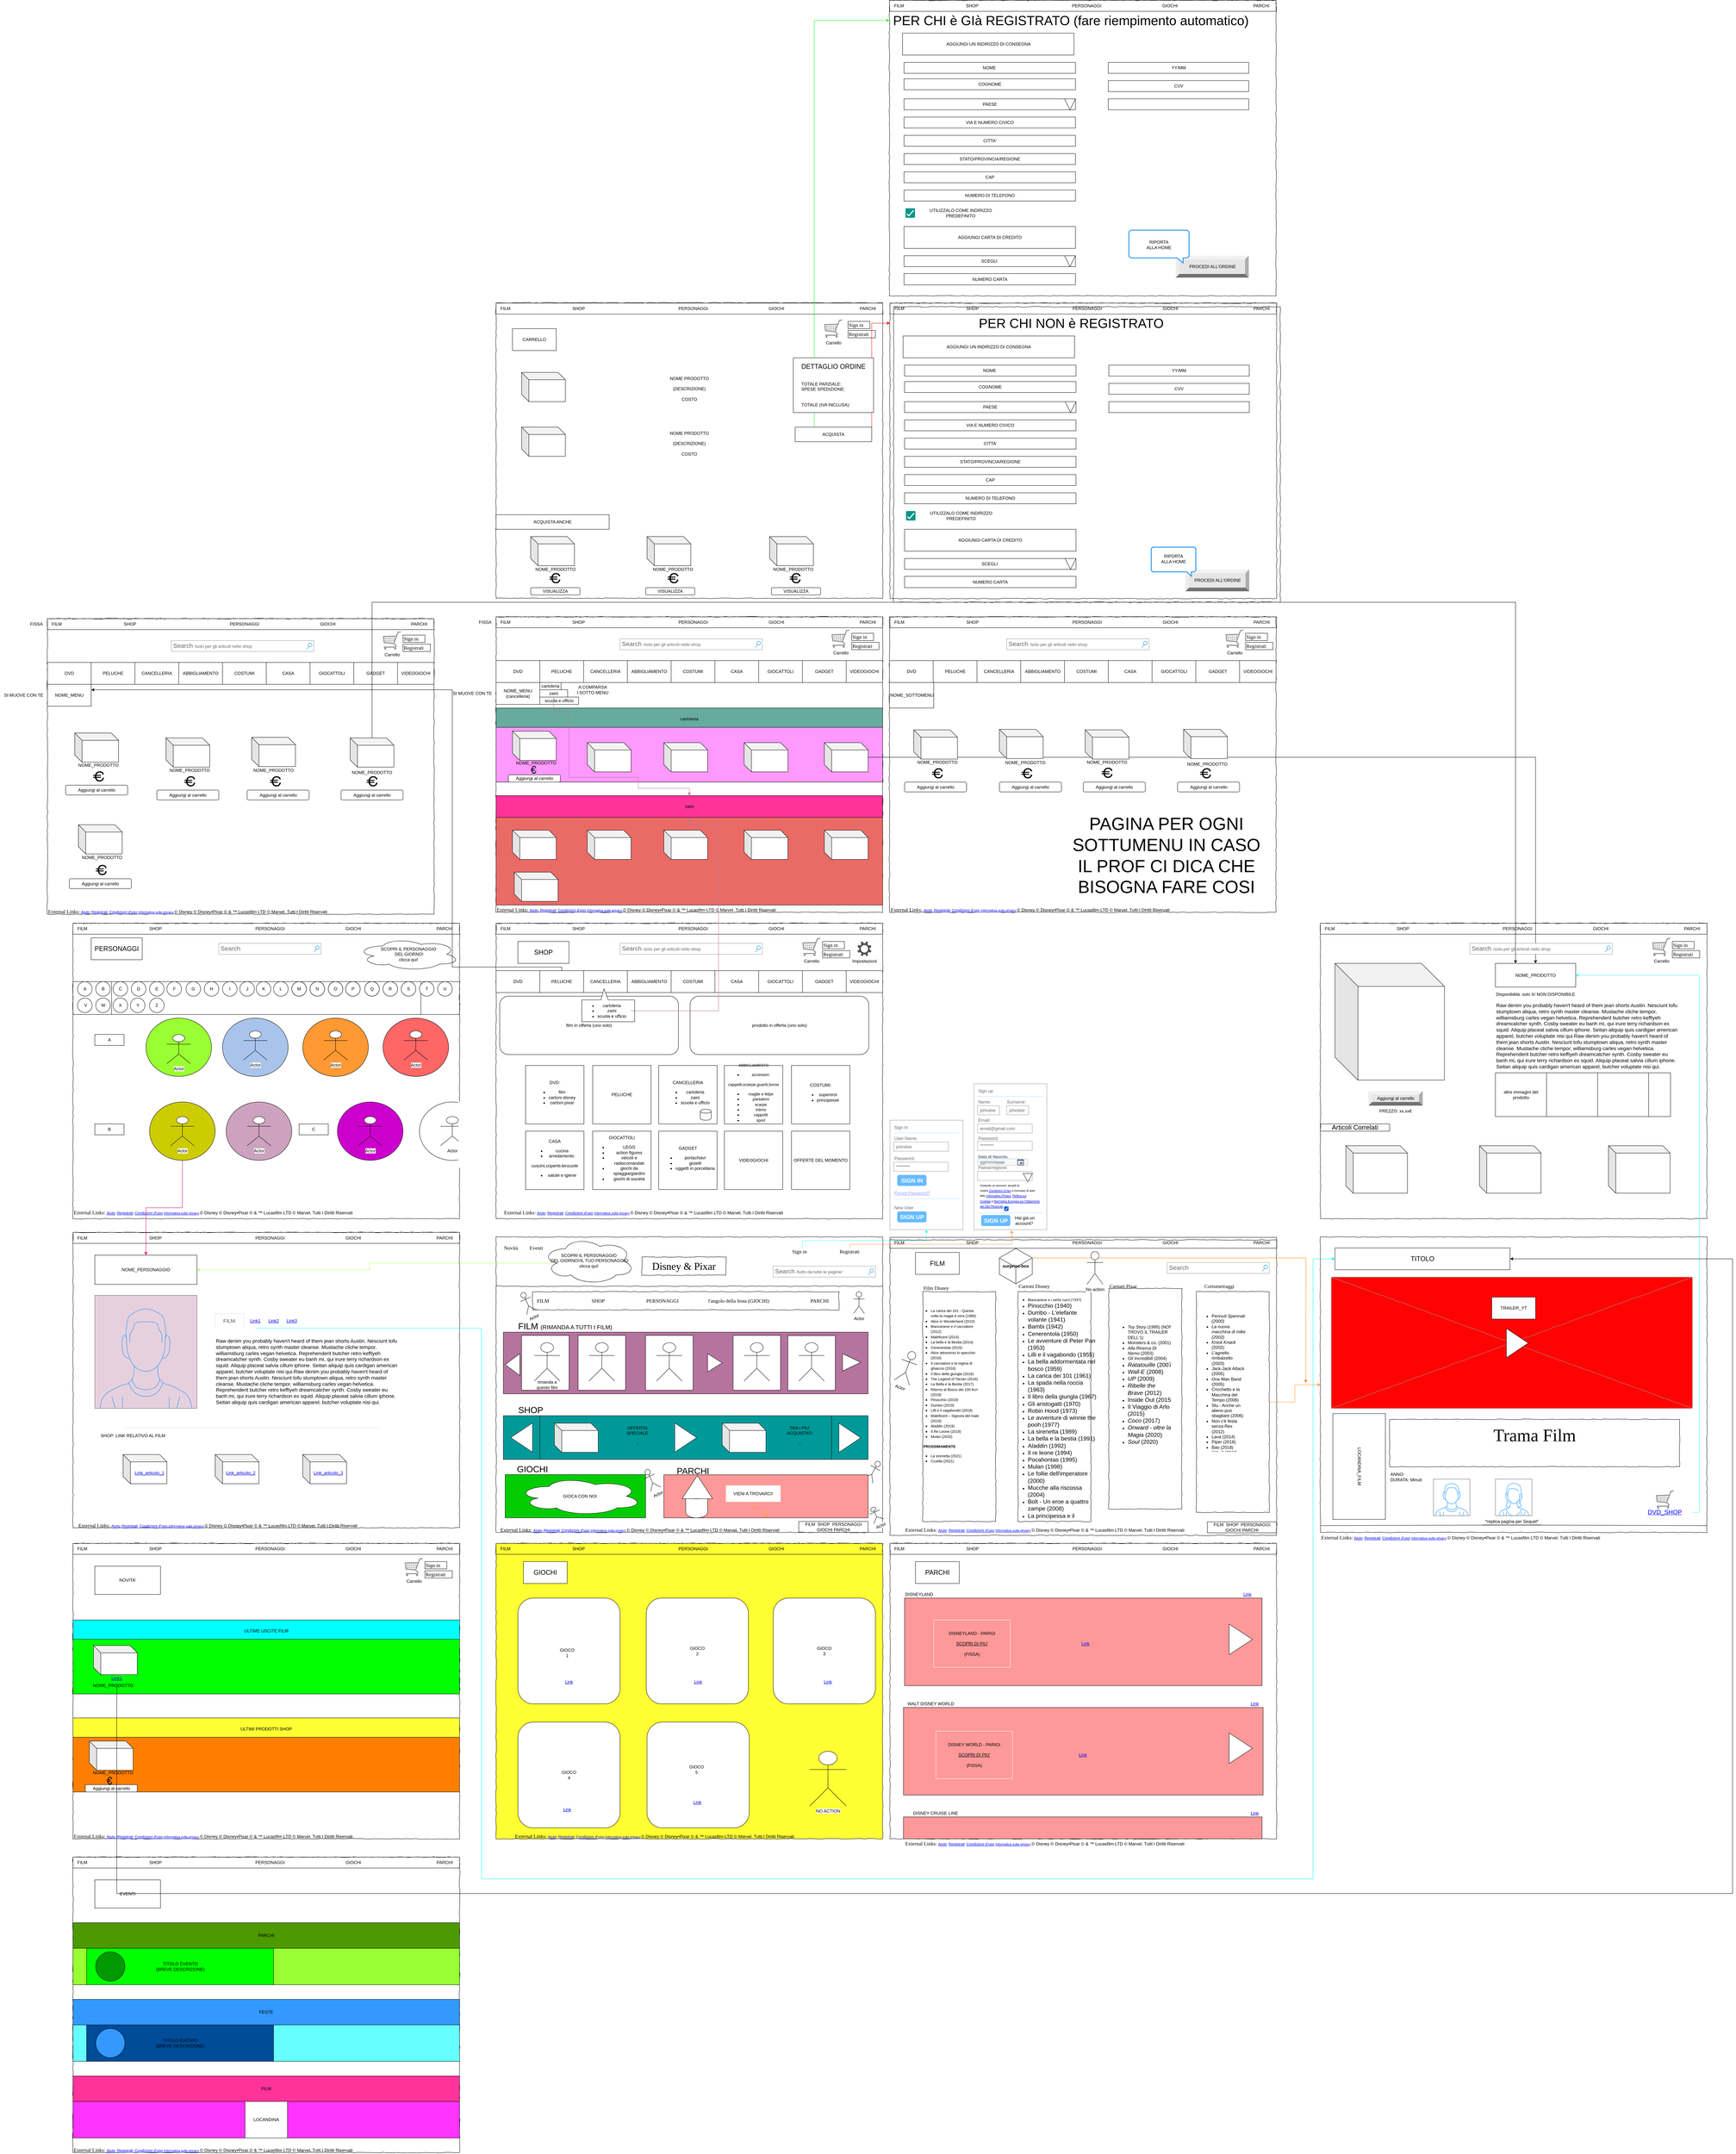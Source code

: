<mxfile version="13.0.1" type="device"><diagram name="Page-1" id="03018318-947c-dd8e-b7a3-06fadd420f32"><mxGraphModel dx="2904" dy="4200" grid="1" gridSize="10" guides="1" tooltips="1" connect="1" arrows="1" fold="1" page="0" pageScale="1" pageWidth="1100" pageHeight="850" background="#ffffff" math="0" shadow="0"><root><mxCell id="0"/><mxCell id="1" parent="0"/><mxCell id="mqxvCQv7XqUb4SmrpYbh-212" value="" style="whiteSpace=wrap;html=1;rounded=0;shadow=0;labelBackgroundColor=none;strokeColor=#000000;strokeWidth=1;fillColor=none;fontFamily=Verdana;fontSize=12;fontColor=#000000;align=center;comic=1;" parent="1" vertex="1"><mxGeometry x="2280" y="-850" width="1060" height="810" as="geometry"/></mxCell><mxCell id="mqxvCQv7XqUb4SmrpYbh-70" value="" style="shape=process;whiteSpace=wrap;html=1;backgroundOutline=1;strokeColor=#000000;" parent="1" vertex="1"><mxGeometry x="-1140" y="-690" width="1060" height="90" as="geometry"/></mxCell><mxCell id="mqxvCQv7XqUb4SmrpYbh-110" value="" style="whiteSpace=wrap;html=1;rounded=0;shadow=0;labelBackgroundColor=none;strokeColor=#000000;strokeWidth=1;fillColor=none;fontFamily=Verdana;fontSize=12;fontColor=#000000;align=center;comic=1;" parent="1" vertex="1"><mxGeometry x="20" y="-1690" width="1060" height="810" as="geometry"/></mxCell><mxCell id="mqxvCQv7XqUb4SmrpYbh-143" value="" style="rounded=0;whiteSpace=wrap;html=1;strokeColor=#000000;fillColor=#EA6B66;" parent="1" vertex="1"><mxGeometry x="20" y="-1140" width="1060" height="240" as="geometry"/></mxCell><mxCell id="mqxvCQv7XqUb4SmrpYbh-16" value="" style="ellipse;whiteSpace=wrap;html=1;" parent="1" vertex="1"><mxGeometry x="-190" y="-360" width="180" height="160" as="geometry"/></mxCell><mxCell id="mqxvCQv7XqUb4SmrpYbh-17" value="Actor" style="shape=umlActor;verticalLabelPosition=bottom;labelBackgroundColor=#ffffff;verticalAlign=top;html=1;outlineConnect=0;" parent="1" vertex="1"><mxGeometry x="-132.5" y="-320" width="65" height="80" as="geometry"/></mxCell><mxCell id="mfORHBfY5oIj4uH2cUQ8-8" value="" style="whiteSpace=wrap;html=1;rounded=0;shadow=0;labelBackgroundColor=none;strokeColor=#000000;strokeWidth=1;fillColor=none;fontFamily=Verdana;fontSize=12;fontColor=#000000;align=center;comic=1;" parent="1" vertex="1"><mxGeometry x="-1140" y="-850" width="1060" height="810" as="geometry"/></mxCell><mxCell id="mqxvCQv7XqUb4SmrpYbh-20" value="" style="ellipse;whiteSpace=wrap;html=1;fillColor=#CC00CC;" parent="1" vertex="1"><mxGeometry x="-415" y="-360" width="180" height="160" as="geometry"/></mxCell><mxCell id="mqxvCQv7XqUb4SmrpYbh-6" value="" style="ellipse;whiteSpace=wrap;html=1;fillColor=#FF9933;" parent="1" vertex="1"><mxGeometry x="-510" y="-590" width="180" height="160" as="geometry"/></mxCell><mxCell id="emn1Fltflz0sM9h471HV-152" value="" style="rounded=0;whiteSpace=wrap;html=1;fillColor=#FF9999;" parent="1" vertex="1"><mxGeometry x="1137" y="1300" width="986" height="240" as="geometry"/></mxCell><mxCell id="emn1Fltflz0sM9h471HV-138" value="" style="whiteSpace=wrap;html=1;rounded=0;shadow=0;labelBackgroundColor=none;strokeColor=#000000;strokeWidth=1;fillColor=none;fontFamily=Verdana;fontSize=12;fontColor=#000000;align=center;comic=1;" parent="1" vertex="1"><mxGeometry x="1100" y="850" width="1060" height="810" as="geometry"/></mxCell><mxCell id="emn1Fltflz0sM9h471HV-147" value="" style="rounded=0;whiteSpace=wrap;html=1;fillColor=#FF9999;" parent="1" vertex="1"><mxGeometry x="1140" y="1000" width="980" height="240" as="geometry"/></mxCell><mxCell id="677b7b8949515195-1" value="" style="whiteSpace=wrap;html=1;rounded=0;shadow=0;labelBackgroundColor=none;strokeColor=#000000;strokeWidth=1;fillColor=none;fontFamily=Verdana;fontSize=12;fontColor=#000000;align=center;comic=1;" parent="1" vertex="1"><mxGeometry x="20" y="10" width="1060" height="810" as="geometry"/></mxCell><mxCell id="emn1Fltflz0sM9h471HV-98" value="" style="rounded=0;whiteSpace=wrap;html=1;fillColor=#00CC00;" parent="1" vertex="1"><mxGeometry x="45" y="661.5" width="385" height="118.5" as="geometry"/></mxCell><mxCell id="emn1Fltflz0sM9h471HV-74" value="" style="rounded=0;whiteSpace=wrap;html=1;fillColor=#B5739D;" parent="1" vertex="1"><mxGeometry x="40" y="271" width="1000" height="169" as="geometry"/></mxCell><mxCell id="emn1Fltflz0sM9h471HV-77" value="" style="rounded=0;whiteSpace=wrap;html=1;fillColor=#FFFFFF;" parent="1" vertex="1"><mxGeometry x="820" y="280.5" width="130" height="150" as="geometry"/></mxCell><mxCell id="emn1Fltflz0sM9h471HV-73" value="" style="rounded=0;whiteSpace=wrap;html=1;" parent="1" vertex="1"><mxGeometry x="670" y="280" width="130" height="150" as="geometry"/></mxCell><mxCell id="emn1Fltflz0sM9h471HV-72" value="" style="rounded=0;whiteSpace=wrap;html=1;" parent="1" vertex="1"><mxGeometry x="430" y="280" width="130" height="150" as="geometry"/></mxCell><mxCell id="emn1Fltflz0sM9h471HV-71" value="" style="rounded=0;whiteSpace=wrap;html=1;" parent="1" vertex="1"><mxGeometry x="245" y="280" width="130" height="150" as="geometry"/></mxCell><mxCell id="_fH34ajNTzRaU5qSkQtP-9" value="" style="whiteSpace=wrap;html=1;rounded=0;shadow=0;labelBackgroundColor=none;strokeColor=#000000;strokeWidth=1;fillColor=none;fontFamily=Verdana;fontSize=12;fontColor=#000000;align=center;comic=1;" parent="1" vertex="1"><mxGeometry x="1100" y="18" width="1060" height="810" as="geometry"/></mxCell><mxCell id="_fH34ajNTzRaU5qSkQtP-26" value="" style="whiteSpace=wrap;html=1;rounded=0;shadow=0;labelBackgroundColor=none;strokeWidth=1;fillColor=none;fontFamily=Verdana;fontSize=12;align=center;comic=1;" parent="1" vertex="1"><mxGeometry x="1700" y="151" width="200" height="605" as="geometry"/></mxCell><mxCell id="_fH34ajNTzRaU5qSkQtP-40" style="edgeStyle=orthogonalEdgeStyle;rounded=0;orthogonalLoop=1;jettySize=auto;html=1;exitX=1;exitY=0.5;exitDx=0;exitDy=0;entryX=0;entryY=0.5;entryDx=0;entryDy=0;strokeColor=#FF9933;" parent="1" source="_fH34ajNTzRaU5qSkQtP-19" target="_fH34ajNTzRaU5qSkQtP-8" edge="1"><mxGeometry relative="1" as="geometry"/></mxCell><mxCell id="_fH34ajNTzRaU5qSkQtP-19" value="" style="whiteSpace=wrap;html=1;rounded=0;shadow=0;labelBackgroundColor=none;strokeWidth=1;fillColor=none;fontFamily=Verdana;fontSize=12;align=center;comic=1;" parent="1" vertex="1"><mxGeometry x="1940" y="160" width="200" height="605" as="geometry"/></mxCell><mxCell id="_fH34ajNTzRaU5qSkQtP-18" value="" style="whiteSpace=wrap;html=1;rounded=0;shadow=0;labelBackgroundColor=none;strokeWidth=1;fillColor=none;fontFamily=Verdana;fontSize=12;align=center;comic=1;" parent="1" vertex="1"><mxGeometry x="1451" y="160" width="200" height="630" as="geometry"/></mxCell><mxCell id="_fH34ajNTzRaU5qSkQtP-15" value="" style="whiteSpace=wrap;html=1;rounded=0;shadow=0;labelBackgroundColor=none;strokeWidth=1;fillColor=none;fontFamily=Verdana;fontSize=12;align=center;comic=1;" parent="1" vertex="1"><mxGeometry x="1190" y="160" width="200" height="630" as="geometry"/></mxCell><mxCell id="_fH34ajNTzRaU5qSkQtP-8" value="" style="whiteSpace=wrap;html=1;rounded=0;shadow=0;labelBackgroundColor=none;strokeColor=#000000;strokeWidth=1;fillColor=none;fontFamily=Verdana;fontSize=12;fontColor=#000000;align=center;comic=1;" parent="1" vertex="1"><mxGeometry x="2280" y="10" width="1060" height="810" as="geometry"/></mxCell><mxCell id="677b7b8949515195-2" value="Disney &amp;amp; Pixar" style="whiteSpace=wrap;html=1;rounded=0;shadow=0;labelBackgroundColor=none;strokeWidth=1;fontFamily=Verdana;fontSize=28;align=center;comic=1;" parent="1" vertex="1"><mxGeometry x="420" y="65" width="230" height="50" as="geometry"/></mxCell><mxCell id="677b7b8949515195-3" value="Search &lt;font style=&quot;font-size: 12px&quot;&gt;/tutto da tutte le pagine/&lt;/font&gt;" style="strokeWidth=1;shadow=0;dashed=0;align=center;html=1;shape=mxgraph.mockup.forms.searchBox;strokeColor=#999999;mainText=;strokeColor2=#008cff;fontColor=#666666;fontSize=17;align=left;spacingLeft=3;rounded=0;labelBackgroundColor=none;comic=1;" parent="1" vertex="1"><mxGeometry x="780" y="90" width="280" height="30" as="geometry"/></mxCell><mxCell id="677b7b8949515195-4" value="Novità" style="text;html=1;points=[];align=left;verticalAlign=top;spacingTop=-4;fontSize=14;fontFamily=Verdana" parent="1" vertex="1"><mxGeometry x="40" y="30" width="60" height="20" as="geometry"/></mxCell><mxCell id="677b7b8949515195-5" value="Eventi" style="text;html=1;points=[];align=left;verticalAlign=top;spacingTop=-4;fontSize=14;fontFamily=Verdana" parent="1" vertex="1"><mxGeometry x="110" y="30" width="60" height="20" as="geometry"/></mxCell><mxCell id="emn1Fltflz0sM9h471HV-54" style="edgeStyle=orthogonalEdgeStyle;rounded=0;orthogonalLoop=1;jettySize=auto;html=1;strokeColor=#33FFFF;" parent="1" source="677b7b8949515195-6" target="_fH34ajNTzRaU5qSkQtP-59" edge="1"><mxGeometry relative="1" as="geometry"><Array as="points"><mxPoint x="860" y="20"/><mxPoint x="1200" y="20"/></Array></mxGeometry></mxCell><mxCell id="677b7b8949515195-6" value="Sign in" style="text;html=1;points=[];align=left;verticalAlign=top;spacingTop=-4;fontSize=14;fontFamily=Verdana" parent="1" vertex="1"><mxGeometry x="830" y="40" width="60" height="20" as="geometry"/></mxCell><mxCell id="emn1Fltflz0sM9h471HV-53" style="edgeStyle=orthogonalEdgeStyle;rounded=0;orthogonalLoop=1;jettySize=auto;html=1;entryX=0.518;entryY=1.004;entryDx=0;entryDy=0;entryPerimeter=0;strokeColor=#FF9933;" parent="1" source="677b7b8949515195-7" target="emn1Fltflz0sM9h471HV-2" edge="1"><mxGeometry relative="1" as="geometry"><Array as="points"><mxPoint x="990" y="30"/><mxPoint x="1434" y="30"/></Array></mxGeometry></mxCell><mxCell id="677b7b8949515195-7" value="Registrati" style="text;html=1;points=[];align=left;verticalAlign=top;spacingTop=-4;fontSize=14;fontFamily=Verdana" parent="1" vertex="1"><mxGeometry x="960" y="40" width="60" height="20" as="geometry"/></mxCell><mxCell id="677b7b8949515195-9" value="" style="line;strokeWidth=1;html=1;rounded=0;shadow=0;labelBackgroundColor=none;fillColor=none;fontFamily=Verdana;fontSize=14;fontColor=#000000;align=center;comic=1;" parent="1" vertex="1"><mxGeometry x="20" y="140" width="1060" height="10" as="geometry"/></mxCell><mxCell id="677b7b8949515195-10" value="" style="whiteSpace=wrap;html=1;rounded=0;shadow=0;labelBackgroundColor=none;strokeWidth=1;fillColor=none;fontFamily=Verdana;fontSize=12;align=center;comic=1;" parent="1" vertex="1"><mxGeometry x="120" y="160" width="840" height="50" as="geometry"/></mxCell><mxCell id="677b7b8949515195-11" value="FILM" style="text;html=1;points=[];align=left;verticalAlign=top;spacingTop=-4;fontSize=14;fontFamily=Verdana" parent="1" vertex="1"><mxGeometry x="130" y="175" width="60" height="20" as="geometry"/></mxCell><mxCell id="677b7b8949515195-12" value="SHOP" style="text;html=1;points=[];align=left;verticalAlign=top;spacingTop=-4;fontSize=14;fontFamily=Verdana" parent="1" vertex="1"><mxGeometry x="280" y="175" width="60" height="20" as="geometry"/></mxCell><mxCell id="677b7b8949515195-13" value="PARCHI" style="text;html=1;points=[];align=left;verticalAlign=top;spacingTop=-4;fontSize=14;fontFamily=Verdana" parent="1" vertex="1"><mxGeometry x="880" y="175" width="60" height="20" as="geometry"/></mxCell><mxCell id="677b7b8949515195-14" value="l'angolo della festa (GIOCHI)" style="text;html=1;points=[];align=left;verticalAlign=top;spacingTop=-4;fontSize=14;fontFamily=Verdana" parent="1" vertex="1"><mxGeometry x="600" y="175" width="60" height="20" as="geometry"/></mxCell><mxCell id="677b7b8949515195-27" value="Film Disney" style="text;html=1;points=[];align=left;verticalAlign=top;spacingTop=-4;fontSize=14;fontFamily=Verdana" parent="1" vertex="1"><mxGeometry x="1190" y="140" width="170" height="20" as="geometry"/></mxCell><mxCell id="677b7b8949515195-42" value="External Links:&amp;nbsp;&lt;li style=&quot;font-family: &amp;#34;matterhorn&amp;#34; , &amp;#34;helvetica&amp;#34; , sans-serif ; margin: 0px ; padding: 0px ; font-size: 0.75em ; display: inline-block&quot;&gt;&lt;a target=&quot;&quot; href=&quot;https://support.disney.com/hc/it&quot; style=&quot;transition: 125ms ease 0s&quot;&gt;Aiuto&lt;/a&gt;&lt;/li&gt;&lt;span style=&quot;font-family: &amp;#34;matterhorn&amp;#34; , &amp;#34;helvetica&amp;#34; , sans-serif ; font-size: 16px&quot;&gt;&amp;nbsp;&lt;/span&gt;&lt;li style=&quot;font-family: &amp;#34;matterhorn&amp;#34; , &amp;#34;helvetica&amp;#34; , sans-serif ; margin: 0px ; padding: 0px ; font-size: 0.75em ; display: inline-block&quot;&gt;&lt;a target=&quot;&quot; href=&quot;https://disney.it/registrati&quot; style=&quot;transition: 125ms ease 0s&quot;&gt;Registrati&lt;/a&gt;&lt;/li&gt;&lt;span style=&quot;font-family: &amp;#34;matterhorn&amp;#34; , &amp;#34;helvetica&amp;#34; , sans-serif ; font-size: 16px&quot;&gt;&amp;nbsp;&lt;/span&gt;&lt;li style=&quot;font-family: &amp;#34;matterhorn&amp;#34; , &amp;#34;helvetica&amp;#34; , sans-serif ; margin: 0px ; padding: 0px ; display: inline-block&quot;&gt;&lt;a target=&quot;&quot; href=&quot;https://disneytermsofuse.com/italian-italy/&quot; style=&quot;font-size: 0.75em ; transition: all 125ms ease 0s&quot;&gt;Condizioni d'uso&lt;/a&gt;&lt;span style=&quot;font-size: 0.75em&quot;&gt;&amp;nbsp;&lt;/span&gt;&lt;font style=&quot;transition: all 125ms ease 0s ; font-size: 9px&quot;&gt;&lt;a target=&quot;&quot; href=&quot;https://privacy.thewaltdisneycompany.com/it/informativa-sulla-privacy/&quot; style=&quot;transition: all 125ms ease 0s&quot;&gt;Informativa sulla privacy&lt;/a&gt;&amp;nbsp;&lt;/font&gt;&lt;span style=&quot;font-family: &amp;#34;inspiretwdc&amp;#34; , &amp;#34;avenirnext&amp;#34; , &amp;#34;matterhorn&amp;#34; , &amp;#34;inspiretwdc&amp;#34; , &amp;#34;helvetica&amp;#34; , sans-serif ; font-size: 12px&quot;&gt;© Disney © Disney•Pixar © &amp;amp; ™ Lucasfilm LTD © Marvel. Tutti I Diritti Riservati&lt;/span&gt;&lt;br&gt;&lt;/li&gt;" style="text;html=1;points=[];align=left;verticalAlign=top;spacingTop=-4;fontSize=14;fontFamily=Verdana" parent="1" vertex="1"><mxGeometry x="30" y="800" width="890" height="20" as="geometry"/></mxCell><mxCell id="_fH34ajNTzRaU5qSkQtP-2" value="Actor" style="shape=umlActor;verticalLabelPosition=bottom;labelBackgroundColor=#ffffff;verticalAlign=top;html=1;outlineConnect=0;rotation=-25;" parent="1" vertex="1"><mxGeometry x="90" y="160" width="30" height="60" as="geometry"/></mxCell><mxCell id="_fH34ajNTzRaU5qSkQtP-3" value="Actor" style="shape=umlActor;verticalLabelPosition=bottom;labelBackgroundColor=#ffffff;verticalAlign=top;html=1;outlineConnect=0;" parent="1" vertex="1"><mxGeometry x="1000" y="160" width="30" height="60" as="geometry"/></mxCell><mxCell id="mqxvCQv7XqUb4SmrpYbh-77" style="edgeStyle=orthogonalEdgeStyle;rounded=0;orthogonalLoop=1;jettySize=auto;html=1;exitX=0.16;exitY=0.55;exitDx=0;exitDy=0;exitPerimeter=0;entryX=1;entryY=0.5;entryDx=0;entryDy=0;strokeColor=#B3FF66;" parent="1" source="_fH34ajNTzRaU5qSkQtP-5" target="mqxvCQv7XqUb4SmrpYbh-51" edge="1"><mxGeometry relative="1" as="geometry"/></mxCell><mxCell id="_fH34ajNTzRaU5qSkQtP-5" value="SCOPRI IL PERSONAGGIO&lt;br&gt;&amp;nbsp;DEL GIORNO!/IL TUO PERSONAGGIO&lt;br&gt;clicca qui!" style="ellipse;shape=cloud;whiteSpace=wrap;html=1;" parent="1" vertex="1"><mxGeometry x="147.5" y="10" width="252.5" height="130" as="geometry"/></mxCell><mxCell id="_fH34ajNTzRaU5qSkQtP-7" value="" style="verticalLabelPosition=bottom;shadow=0;dashed=0;align=center;html=1;verticalAlign=top;strokeWidth=1;shape=mxgraph.mockup.graphics.simpleIcon;strokeColor=#999999;rounded=0;labelBackgroundColor=none;fontFamily=Verdana;fontSize=14;fontColor=#000000;comic=1;fillColor=#FF0303;" parent="1" vertex="1"><mxGeometry x="2310" y="120" width="990" height="360" as="geometry"/></mxCell><mxCell id="_fH34ajNTzRaU5qSkQtP-10" value="&lt;font style=&quot;font-size: 18px&quot;&gt;FILM&lt;/font&gt;" style="rounded=0;whiteSpace=wrap;html=1;" parent="1" vertex="1"><mxGeometry x="1170" y="52.5" width="120" height="60" as="geometry"/></mxCell><mxCell id="_fH34ajNTzRaU5qSkQtP-16" value="Search" style="strokeWidth=1;shadow=0;dashed=0;align=center;html=1;shape=mxgraph.mockup.forms.searchBox;strokeColor=#999999;mainText=;strokeColor2=#008cff;fontColor=#666666;fontSize=17;align=left;spacingLeft=3;rounded=0;labelBackgroundColor=none;comic=1;" parent="1" vertex="1"><mxGeometry x="1860" y="80" width="280" height="30" as="geometry"/></mxCell><mxCell id="_fH34ajNTzRaU5qSkQtP-20" value="Cartoni Pixar" style="text;html=1;points=[];align=left;verticalAlign=top;spacingTop=-4;fontSize=14;fontFamily=Verdana" parent="1" vertex="1"><mxGeometry x="1700" y="135" width="170" height="20" as="geometry"/></mxCell><mxCell id="_fH34ajNTzRaU5qSkQtP-21" value="Cartoni Disney" style="text;html=1;points=[];align=left;verticalAlign=top;spacingTop=-4;fontSize=14;fontFamily=Verdana" parent="1" vertex="1"><mxGeometry x="1451" y="135" width="170" height="20" as="geometry"/></mxCell><mxCell id="_fH34ajNTzRaU5qSkQtP-22" value="Cortometraggi" style="text;html=1;points=[];align=left;verticalAlign=top;spacingTop=-4;fontSize=14;fontFamily=Verdana" parent="1" vertex="1"><mxGeometry x="1960" y="135" width="170" height="20" as="geometry"/></mxCell><mxCell id="_fH34ajNTzRaU5qSkQtP-24" value="&lt;ul&gt;&lt;li&gt;&lt;div style=&quot;box-sizing: border-box&quot;&gt;&lt;div&gt;&lt;font style=&quot;font-size: 10px&quot;&gt;La carica dei 101 - Questa volta la magia è vera (1996)&lt;/font&gt;&lt;/div&gt;&lt;/div&gt;&lt;/li&gt;&lt;li&gt;&lt;div&gt;&lt;font style=&quot;font-size: 10px&quot;&gt;Alice in Wonderland (2010)&lt;/font&gt;&lt;/div&gt;&lt;/li&gt;&lt;li&gt;&lt;div&gt;&lt;font style=&quot;font-size: 10px&quot;&gt;Biancaneve e il cacciatore (2012)&lt;/font&gt;&lt;/div&gt;&lt;div style=&quot;box-sizing: border-box&quot;&gt;&lt;div&gt;&lt;/div&gt;&lt;/div&gt;&lt;/li&gt;&lt;li&gt;&lt;div&gt;&lt;font style=&quot;font-size: 10px&quot;&gt;Maleficent (2014)&lt;br&gt;&lt;/font&gt;&lt;/div&gt;&lt;/li&gt;&lt;li&gt;&lt;div&gt;&lt;font style=&quot;font-size: 10px&quot;&gt;La bella e la Bestia (2014)&lt;/font&gt;&lt;/div&gt;&lt;/li&gt;&lt;li&gt;&lt;div&gt;&lt;font style=&quot;font-size: 10px&quot;&gt;Cenerentola (2015)&lt;/font&gt;&lt;/div&gt;&lt;/li&gt;&lt;li&gt;&lt;div&gt;&lt;span&gt;&lt;font style=&quot;font-size: 10px&quot;&gt;Alice attraverso lo specchio (2016)&lt;/font&gt;&lt;/span&gt;&lt;/div&gt;&lt;/li&gt;&lt;li&gt;&lt;div&gt;&lt;font style=&quot;font-size: 10px&quot;&gt;Il cacciatore e la regina di ghiaccio (2016)&lt;/font&gt;&lt;/div&gt;&lt;div style=&quot;box-sizing: border-box&quot;&gt;&lt;div&gt;&lt;/div&gt;&lt;/div&gt;&lt;/li&gt;&lt;li&gt;&lt;div&gt;&lt;font style=&quot;font-size: 10px&quot;&gt;Il libro della giungla (2016)&lt;/font&gt;&lt;/div&gt;&lt;/li&gt;&lt;li&gt;&lt;div&gt;&lt;font style=&quot;font-size: 10px&quot;&gt;The Legend of Tarzan (2016)&lt;/font&gt;&lt;/div&gt;&lt;/li&gt;&lt;li&gt;&lt;div&gt;&lt;font style=&quot;font-size: 10px&quot;&gt;La Bella e la Bestia (2017)&lt;/font&gt;&lt;/div&gt;&lt;/li&gt;&lt;li&gt;&lt;div&gt;&lt;font style=&quot;font-size: 10px&quot;&gt;Ritorno al Bosco dei 100 Acri (2018)&lt;/font&gt;&lt;/div&gt;&lt;/li&gt;&lt;li&gt;&lt;div&gt;&lt;span&gt;&lt;font style=&quot;font-size: 10px&quot;&gt;Pinocchio (2019)&lt;/font&gt;&lt;/span&gt;&lt;/div&gt;&lt;/li&gt;&lt;li&gt;&lt;div&gt;&lt;font style=&quot;font-size: 10px&quot;&gt;Dumbo (2019)&lt;/font&gt;&lt;/div&gt;&lt;/li&gt;&lt;li&gt;&lt;div&gt;&lt;font style=&quot;font-size: 10px&quot;&gt;Lilli e il vagabondo (2019)&lt;/font&gt;&lt;/div&gt;&lt;/li&gt;&lt;li&gt;&lt;div style=&quot;box-sizing: border-box&quot;&gt;&lt;div&gt;&lt;div&gt;&lt;font style=&quot;font-size: 10px&quot;&gt;Maleficent – Signora del male (2019)&lt;/font&gt;&lt;/div&gt;&lt;/div&gt;&lt;/div&gt;&lt;/li&gt;&lt;li&gt;&lt;div&gt;&lt;font style=&quot;font-size: 10px&quot;&gt;Aladdin (2019)&lt;/font&gt;&lt;/div&gt;&lt;/li&gt;&lt;li&gt;&lt;div&gt;&lt;font style=&quot;font-size: 10px&quot;&gt;Il Re Leone (2019)&lt;/font&gt;&lt;/div&gt;&lt;/li&gt;&lt;li&gt;&lt;div&gt;&lt;font style=&quot;font-size: 10px&quot;&gt;Mulan (2020)&lt;/font&gt;&lt;/div&gt;&lt;/li&gt;&lt;/ul&gt;&lt;div&gt;&lt;font style=&quot;font-size: 10px&quot;&gt;&amp;nbsp; &amp;nbsp; &amp;nbsp; &lt;b&gt;&amp;nbsp;PROSSIMAMENTE&lt;/b&gt;&lt;/font&gt;&lt;/div&gt;&lt;ul&gt;&lt;li&gt;&lt;div&gt;&lt;font style=&quot;font-size: 10px&quot;&gt;La sirenetta (2021)&lt;/font&gt;&lt;/div&gt;&lt;/li&gt;&lt;li&gt;&lt;div style=&quot;box-sizing: border-box&quot;&gt;&lt;div&gt;&lt;div&gt;&lt;font style=&quot;font-size: 10px&quot;&gt;Cruella (2021)&lt;/font&gt;&lt;/div&gt;&lt;/div&gt;&lt;/div&gt;&lt;div&gt;&lt;br&gt;&lt;/div&gt;&lt;/li&gt;&lt;/ul&gt;" style="text;strokeColor=none;fillColor=none;html=1;whiteSpace=wrap;verticalAlign=middle;overflow=hidden;" parent="1" vertex="1"><mxGeometry x="1170" y="160" width="175" height="530" as="geometry"/></mxCell><mxCell id="_fH34ajNTzRaU5qSkQtP-25" value="&lt;ul&gt;&lt;li style=&quot;box-sizing: border-box&quot;&gt;&lt;font style=&quot;font-size: 12px&quot;&gt;&lt;i style=&quot;box-sizing: border-box&quot;&gt;Toy Story&amp;nbsp;&lt;/i&gt;(1995) (NON TROVO IL TRAILER DELL'1)&lt;/font&gt;&lt;/li&gt;&lt;li style=&quot;box-sizing: border-box&quot;&gt;&lt;font style=&quot;font-size: 12px&quot;&gt;Monsters &amp;amp; co. (2001)&lt;/font&gt;&lt;/li&gt;&lt;li style=&quot;box-sizing: border-box&quot;&gt;&lt;font style=&quot;font-size: 12px&quot;&gt;&lt;i style=&quot;box-sizing: border-box&quot;&gt;Alla Ricerca Di Nemo&lt;/i&gt;&amp;nbsp;(2003)&lt;/font&gt;&lt;/li&gt;&lt;li style=&quot;box-sizing: border-box&quot;&gt;&lt;font style=&quot;font-size: 12px&quot;&gt;&lt;i&gt;Gli Incredibili&amp;nbsp;&lt;/i&gt;(2004)&lt;/font&gt;&lt;/li&gt;&lt;li style=&quot;box-sizing: border-box&quot;&gt;&lt;font size=&quot;3&quot;&gt;&lt;i&gt;Ratatouille&amp;nbsp;&lt;/i&gt;(2007)&lt;/font&gt;&lt;/li&gt;&lt;li style=&quot;box-sizing: border-box&quot;&gt;&lt;font size=&quot;3&quot;&gt;&lt;i&gt;Wall-E&amp;nbsp;&lt;/i&gt;(2008)&lt;/font&gt;&lt;/li&gt;&lt;li style=&quot;box-sizing: border-box&quot;&gt;&lt;font size=&quot;3&quot;&gt;&lt;i&gt;UP&lt;/i&gt; (2009)&lt;/font&gt;&lt;/li&gt;&lt;li style=&quot;box-sizing: border-box&quot;&gt;&lt;font size=&quot;3&quot;&gt;&lt;i style=&quot;box-sizing: border-box&quot;&gt;Ribelle the Brave&amp;nbsp;&lt;/i&gt;(2012)&lt;/font&gt;&lt;/li&gt;&lt;li style=&quot;box-sizing: border-box&quot;&gt;&lt;font size=&quot;3&quot;&gt;Inside Out (2015)&lt;/font&gt;&lt;/li&gt;&lt;li style=&quot;box-sizing: border-box&quot;&gt;&lt;font size=&quot;3&quot;&gt;Il Viaggio di Arlo (2015)&lt;/font&gt;&lt;/li&gt;&lt;li style=&quot;box-sizing: border-box&quot;&gt;&lt;font size=&quot;3&quot;&gt;&lt;i&gt;Coco&amp;nbsp;&lt;/i&gt;(2017)&lt;/font&gt;&lt;/li&gt;&lt;li style=&quot;box-sizing: border-box&quot;&gt;&lt;font size=&quot;3&quot;&gt;&lt;i style=&quot;box-sizing: border-box&quot;&gt;Onward - oltre la Magia&amp;nbsp;&lt;/i&gt;(2020)&lt;/font&gt;&lt;/li&gt;&lt;li style=&quot;box-sizing: border-box&quot;&gt;&lt;font size=&quot;3&quot;&gt;&lt;i&gt;Soul&amp;nbsp;&lt;/i&gt;(2020)&lt;/font&gt;&lt;/li&gt;&lt;/ul&gt;" style="text;strokeColor=none;fillColor=none;html=1;whiteSpace=wrap;verticalAlign=middle;overflow=hidden;" parent="1" vertex="1"><mxGeometry x="1710" y="175" width="160" height="480" as="geometry"/></mxCell><mxCell id="_fH34ajNTzRaU5qSkQtP-27" value="&lt;ul&gt;&lt;li&gt;&lt;font style=&quot;font-size: 10px&quot;&gt;Biancaneve &lt;font face=&quot;Segoe UI, system-ui, Apple Color Emoji, Segoe UI Emoji, sans-serif&quot;&gt;e i sette nani (1937)&lt;/font&gt;&lt;/font&gt;&lt;/li&gt;&lt;li&gt;&lt;font size=&quot;3&quot;&gt;Pinocchio (1940)&lt;/font&gt;&lt;/li&gt;&lt;li&gt;&lt;font size=&quot;3&quot;&gt;Dumbo - L'elefante volante (1941)&lt;/font&gt;&lt;/li&gt;&lt;li&gt;&lt;font size=&quot;3&quot;&gt;Bambi (1942)&lt;/font&gt;&lt;/li&gt;&lt;li&gt;&lt;div style=&quot;display: inline&quot;&gt;&lt;font size=&quot;3&quot;&gt;Cenerentola (1950)&lt;/font&gt;&lt;/div&gt;&lt;/li&gt;&lt;li&gt;&lt;font size=&quot;3&quot;&gt;&lt;span&gt;Le avventure di Peter Pan (1953)&lt;/span&gt;&lt;/font&gt;&lt;/li&gt;&lt;li&gt;&lt;font size=&quot;3&quot;&gt;&lt;span&gt;Lilli e il vagabondo (1955)&lt;/span&gt;&lt;/font&gt;&lt;/li&gt;&lt;li&gt;&lt;font size=&quot;3&quot;&gt;&lt;span&gt;La bella addormentata nel bosco (1959)&lt;/span&gt;&lt;/font&gt;&lt;/li&gt;&lt;li&gt;&lt;font size=&quot;3&quot;&gt;&lt;span&gt;La carica dei 101 (1961)&lt;/span&gt;&lt;/font&gt;&lt;/li&gt;&lt;li&gt;&lt;font size=&quot;3&quot;&gt;&lt;span&gt;La spada nella roccia (1963)&lt;/span&gt;&lt;/font&gt;&lt;/li&gt;&lt;li&gt;&lt;font size=&quot;3&quot;&gt;&lt;span&gt;Il libro della giungla (1967)&lt;/span&gt;&lt;/font&gt;&lt;/li&gt;&lt;li&gt;&lt;font size=&quot;3&quot;&gt;&lt;span&gt;Gli aristogatti (1970)&lt;/span&gt;&lt;/font&gt;&lt;/li&gt;&lt;li&gt;&lt;font size=&quot;3&quot;&gt;&lt;span&gt;Robin Hood (1973)&lt;/span&gt;&lt;/font&gt;&lt;/li&gt;&lt;li&gt;&lt;font size=&quot;3&quot;&gt;&lt;span&gt;Le avventure di winnie the pooh (1977)&lt;/span&gt;&lt;/font&gt;&lt;/li&gt;&lt;li&gt;&lt;font size=&quot;3&quot;&gt;&lt;span&gt;La sirenetta (1989)&lt;/span&gt;&lt;/font&gt;&lt;/li&gt;&lt;li&gt;&lt;font size=&quot;3&quot;&gt;&lt;span&gt;La bella e la bestia (1991)&lt;/span&gt;&lt;/font&gt;&lt;/li&gt;&lt;li&gt;&lt;font size=&quot;3&quot;&gt;&lt;span&gt;Aladdin (1992)&lt;/span&gt;&lt;/font&gt;&lt;/li&gt;&lt;li&gt;&lt;font size=&quot;3&quot;&gt;&lt;span&gt;Il re leone (1994)&lt;/span&gt;&lt;/font&gt;&lt;/li&gt;&lt;li&gt;&lt;font size=&quot;3&quot;&gt;&lt;span&gt;Pocahontas (1995)&lt;/span&gt;&lt;/font&gt;&lt;/li&gt;&lt;li&gt;&lt;font size=&quot;3&quot;&gt;&lt;span&gt;Mulan (1998)&lt;/span&gt;&lt;/font&gt;&lt;/li&gt;&lt;li&gt;&lt;font size=&quot;3&quot;&gt;&lt;span&gt;Le follie dell'imperatore (2000)&lt;/span&gt;&lt;/font&gt;&lt;/li&gt;&lt;li&gt;&lt;font size=&quot;3&quot;&gt;&lt;span&gt;Mucche alla riscossa (2004)&lt;/span&gt;&lt;/font&gt;&lt;/li&gt;&lt;li&gt;&lt;font size=&quot;3&quot;&gt;Bolt - Un eroe a quattro zampe (2008)&lt;br&gt;&lt;/font&gt;&lt;/li&gt;&lt;li&gt;&lt;font size=&quot;3&quot;&gt;&lt;span&gt;La principessa e il ranocchio (2009)&lt;/span&gt;&lt;/font&gt;&lt;/li&gt;&lt;li&gt;&lt;font size=&quot;3&quot;&gt;&lt;span&gt;Rapunzel - L'intreccio della torre (2010)&lt;/span&gt;&lt;/font&gt;&lt;/li&gt;&lt;li&gt;&lt;font size=&quot;3&quot;&gt;&lt;span&gt;Ralph Spaccatutto (2012)&lt;/span&gt;&lt;/font&gt;&lt;/li&gt;&lt;li&gt;&lt;font size=&quot;3&quot;&gt;&lt;span&gt;Frozen - Il regno di ghiaccio (2013)&lt;/span&gt;&lt;/font&gt;&lt;/li&gt;&lt;li&gt;&lt;font size=&quot;3&quot;&gt;&lt;span&gt;Big Hero 6 (2014)&lt;/span&gt;&lt;/font&gt;&lt;/li&gt;&lt;li&gt;&lt;font size=&quot;3&quot;&gt;&lt;span&gt;Zootropolis (2016)&lt;/span&gt;&lt;/font&gt;&lt;/li&gt;&lt;li&gt;&lt;font size=&quot;3&quot;&gt;&lt;span&gt;Oceania (2016)&lt;/span&gt;&lt;/font&gt;&lt;/li&gt;&lt;/ul&gt;&lt;font size=&quot;3&quot;&gt;&lt;b style=&quot;text-align: center&quot;&gt;&amp;nbsp; &amp;nbsp; &amp;nbsp; &amp;nbsp; PROSSIMAMENTE&lt;/b&gt;&lt;span style=&quot;text-align: center&quot;&gt;&amp;nbsp;&lt;br&gt;&lt;/span&gt;&lt;/font&gt;&lt;ul&gt;&lt;li&gt;&lt;span&gt;&lt;font size=&quot;3&quot;&gt;Encanto (2021)&lt;/font&gt;&lt;/span&gt;&lt;/li&gt;&lt;li&gt;&lt;font size=&quot;3&quot;&gt;Raya e l'ultimo drago (2021)&lt;/font&gt;&lt;/li&gt;&lt;/ul&gt;&lt;div style=&quot;font-size: 14px&quot;&gt;&lt;/div&gt;" style="text;strokeColor=none;fillColor=none;html=1;whiteSpace=wrap;verticalAlign=middle;overflow=hidden;" parent="1" vertex="1"><mxGeometry x="1436" y="160" width="230" height="627.5" as="geometry"/></mxCell><mxCell id="_fH34ajNTzRaU5qSkQtP-28" value="&lt;ul&gt;&lt;li&gt;&lt;span&gt;P&lt;/span&gt;&lt;i&gt;ennuti Spennati (2000)&lt;/i&gt;&lt;/li&gt;&lt;li&gt;&lt;i&gt;La nuova macchina di mike (2002)&lt;/i&gt;&lt;/li&gt;&lt;li&gt;&lt;i&gt;Knick Knack (&lt;/i&gt;&lt;span&gt;2002)&lt;/span&gt;&lt;/li&gt;&lt;li&gt;&lt;span&gt;L'agnello rimbalzello (2003)&amp;nbsp;&lt;/span&gt;&lt;/li&gt;&lt;li&gt;&lt;span&gt;Jack-Jack Attack (2005)&lt;/span&gt;&lt;/li&gt;&lt;li&gt;&lt;span&gt;One Man Band (2005)&amp;nbsp;&lt;/span&gt;&lt;/li&gt;&lt;li&gt;&lt;span&gt;Cricchetto e la Macchina del Tempo (2006)&amp;nbsp;&lt;/span&gt;&lt;/li&gt;&lt;li&gt;&lt;span&gt;Stu - Anche un alieno può sbagliare (2006)&lt;/span&gt;&lt;/li&gt;&lt;li&gt;&lt;span&gt;Non c'è festa senza Rex (2012)&amp;nbsp; &amp;nbsp;&lt;/span&gt;&lt;/li&gt;&lt;li&gt;&lt;span&gt;Lava (2014)&amp;nbsp;&lt;/span&gt;&lt;/li&gt;&lt;li&gt;&lt;span&gt;Piper (2016)&amp;nbsp;&amp;nbsp;&lt;/span&gt;&lt;/li&gt;&lt;li&gt;&lt;span&gt;Bao (2018)&amp;nbsp; &amp;nbsp;&lt;/span&gt;&lt;/li&gt;&lt;li&gt;&lt;span&gt;Kitbull (2019)&lt;/span&gt;&lt;/li&gt;&lt;/ul&gt;&lt;ul&gt;&lt;li&gt;&lt;i&gt;&lt;/i&gt;&lt;/li&gt;&lt;/ul&gt;" style="text;strokeColor=none;fillColor=none;html=1;whiteSpace=wrap;verticalAlign=middle;overflow=hidden;" parent="1" vertex="1"><mxGeometry x="1940" y="205.5" width="140" height="395" as="geometry"/></mxCell><mxCell id="_fH34ajNTzRaU5qSkQtP-80" style="edgeStyle=orthogonalEdgeStyle;rounded=0;orthogonalLoop=1;jettySize=auto;html=1;exitX=0;exitY=0;exitDx=90;exitDy=27.5;exitPerimeter=0;fillColor=#FFFF66;strokeColor=#FF8000;" parent="1" source="_fH34ajNTzRaU5qSkQtP-31" edge="1"><mxGeometry relative="1" as="geometry"><mxPoint x="2240" y="410" as="targetPoint"/></mxGeometry></mxCell><mxCell id="_fH34ajNTzRaU5qSkQtP-31" value="&lt;b&gt;surprise-box&lt;/b&gt;" style="html=1;whiteSpace=wrap;aspect=fixed;shape=isoCube;backgroundOutline=1;" parent="1" vertex="1"><mxGeometry x="1400" y="40" width="90" height="100" as="geometry"/></mxCell><mxCell id="_fH34ajNTzRaU5qSkQtP-35" value="Actor" style="shape=umlActor;verticalLabelPosition=bottom;labelBackgroundColor=#ffffff;verticalAlign=top;html=1;outlineConnect=0;rotation=20;" parent="1" vertex="1"><mxGeometry x="1126" y="322" width="44" height="90" as="geometry"/></mxCell><mxCell id="_fH34ajNTzRaU5qSkQtP-37" value="No action" style="shape=umlActor;verticalLabelPosition=bottom;labelBackgroundColor=#ffffff;verticalAlign=top;html=1;outlineConnect=0;rotation=0;" parent="1" vertex="1"><mxGeometry x="1640" y="50" width="44" height="90" as="geometry"/></mxCell><mxCell id="_fH34ajNTzRaU5qSkQtP-41" value="&lt;font style=&quot;font-size: 18px&quot;&gt;TITOLO&lt;/font&gt;" style="rounded=0;whiteSpace=wrap;html=1;" parent="1" vertex="1"><mxGeometry x="2320" y="40" width="480" height="60" as="geometry"/></mxCell><mxCell id="_fH34ajNTzRaU5qSkQtP-42" value="&lt;div style=&quot;text-align: justify&quot;&gt;&lt;span style=&quot;font-size: 48px&quot;&gt;Trama Film&lt;/span&gt;&lt;br&gt;&lt;/div&gt;" style="whiteSpace=wrap;html=1;rounded=0;shadow=0;labelBackgroundColor=none;strokeWidth=1;fillColor=none;fontFamily=Verdana;fontSize=12;align=center;verticalAlign=top;spacing=10;comic=1;" parent="1" vertex="1"><mxGeometry x="2470" y="510" width="795" height="130" as="geometry"/></mxCell><mxCell id="_fH34ajNTzRaU5qSkQtP-48" value="TRAILER_YT" style="rounded=0;whiteSpace=wrap;html=1;" parent="1" vertex="1"><mxGeometry x="2750" y="175" width="120" height="60" as="geometry"/></mxCell><mxCell id="_fH34ajNTzRaU5qSkQtP-49" value="" style="triangle;whiteSpace=wrap;html=1;" parent="1" vertex="1"><mxGeometry x="2790" y="261" width="60" height="80" as="geometry"/></mxCell><mxCell id="_fH34ajNTzRaU5qSkQtP-50" value="LOCANDINA_FILM" style="shape=document;whiteSpace=wrap;html=1;boundedLbl=1;size=0;rotation=90;" parent="1" vertex="1"><mxGeometry x="2241.25" y="567.25" width="290" height="144" as="geometry"/></mxCell><mxCell id="_fH34ajNTzRaU5qSkQtP-54" value="ANNO:&lt;br&gt;DURATA: Minuti" style="text;html=1;strokeColor=none;fillColor=none;align=left;verticalAlign=middle;whiteSpace=wrap;rounded=0;" parent="1" vertex="1"><mxGeometry x="2470" y="653" width="120" height="29" as="geometry"/></mxCell><mxCell id="_fH34ajNTzRaU5qSkQtP-57" value="" style="endArrow=none;html=1;entryX=1;entryY=0.977;entryDx=0;entryDy=0;entryPerimeter=0;exitX=0.001;exitY=0.977;exitDx=0;exitDy=0;exitPerimeter=0;" parent="1" source="_fH34ajNTzRaU5qSkQtP-55" target="_fH34ajNTzRaU5qSkQtP-8" edge="1"><mxGeometry width="50" height="50" relative="1" as="geometry"><mxPoint x="2770" y="660" as="sourcePoint"/><mxPoint x="2820" y="610" as="targetPoint"/><Array as="points"/></mxGeometry></mxCell><mxCell id="_fH34ajNTzRaU5qSkQtP-58" value="" style="verticalLabelPosition=bottom;shadow=0;dashed=0;align=center;html=1;verticalAlign=top;strokeWidth=1;shape=mxgraph.mockup.containers.userMale;strokeColor=#666666;strokeColor2=#008cff;" parent="1" vertex="1"><mxGeometry x="2590" y="674" width="100" height="100" as="geometry"/></mxCell><mxCell id="_fH34ajNTzRaU5qSkQtP-59" value="" style="strokeWidth=1;shadow=0;dashed=0;align=center;html=1;shape=mxgraph.mockup.forms.rrect;rSize=0;strokeColor=#999999;fillColor=#ffffff;" parent="1" vertex="1"><mxGeometry x="1100" y="-310" width="200" height="300" as="geometry"/></mxCell><mxCell id="_fH34ajNTzRaU5qSkQtP-60" value="Sign In" style="strokeWidth=1;shadow=0;dashed=0;align=center;html=1;shape=mxgraph.mockup.forms.anchor;fontSize=12;fontColor=#666666;align=left;resizeWidth=1;spacingLeft=0;" parent="_fH34ajNTzRaU5qSkQtP-59" vertex="1"><mxGeometry width="100" height="20" relative="1" as="geometry"><mxPoint x="10" y="10" as="offset"/></mxGeometry></mxCell><mxCell id="_fH34ajNTzRaU5qSkQtP-61" value="" style="shape=line;strokeColor=#ddeeff;strokeWidth=2;html=1;resizeWidth=1;" parent="_fH34ajNTzRaU5qSkQtP-59" vertex="1"><mxGeometry width="180" height="10" relative="1" as="geometry"><mxPoint x="10" y="30" as="offset"/></mxGeometry></mxCell><mxCell id="_fH34ajNTzRaU5qSkQtP-62" value="User Name:" style="strokeWidth=1;shadow=0;dashed=0;align=center;html=1;shape=mxgraph.mockup.forms.anchor;fontSize=12;fontColor=#666666;align=left;resizeWidth=1;spacingLeft=0;" parent="_fH34ajNTzRaU5qSkQtP-59" vertex="1"><mxGeometry width="100" height="20" relative="1" as="geometry"><mxPoint x="10" y="40" as="offset"/></mxGeometry></mxCell><mxCell id="_fH34ajNTzRaU5qSkQtP-63" value="johndoe" style="strokeWidth=1;shadow=0;dashed=0;align=center;html=1;shape=mxgraph.mockup.forms.rrect;rSize=0;strokeColor=#999999;fontColor=#666666;align=left;spacingLeft=5;resizeWidth=1;" parent="_fH34ajNTzRaU5qSkQtP-59" vertex="1"><mxGeometry width="150" height="25" relative="1" as="geometry"><mxPoint x="10" y="60" as="offset"/></mxGeometry></mxCell><mxCell id="_fH34ajNTzRaU5qSkQtP-64" value="Password:" style="strokeWidth=1;shadow=0;dashed=0;align=center;html=1;shape=mxgraph.mockup.forms.anchor;fontSize=12;fontColor=#666666;align=left;resizeWidth=1;spacingLeft=0;" parent="_fH34ajNTzRaU5qSkQtP-59" vertex="1"><mxGeometry width="100" height="20" relative="1" as="geometry"><mxPoint x="10" y="95" as="offset"/></mxGeometry></mxCell><mxCell id="_fH34ajNTzRaU5qSkQtP-65" value="********" style="strokeWidth=1;shadow=0;dashed=0;align=center;html=1;shape=mxgraph.mockup.forms.rrect;rSize=0;strokeColor=#999999;fontColor=#666666;align=left;spacingLeft=5;resizeWidth=1;" parent="_fH34ajNTzRaU5qSkQtP-59" vertex="1"><mxGeometry width="150" height="25" relative="1" as="geometry"><mxPoint x="10" y="115" as="offset"/></mxGeometry></mxCell><mxCell id="_fH34ajNTzRaU5qSkQtP-66" value="SIGN IN" style="strokeWidth=1;shadow=0;dashed=0;align=center;html=1;shape=mxgraph.mockup.forms.rrect;rSize=5;strokeColor=none;fontColor=#ffffff;fillColor=#66bbff;fontSize=16;fontStyle=1;" parent="_fH34ajNTzRaU5qSkQtP-59" vertex="1"><mxGeometry y="1" width="80" height="30" relative="1" as="geometry"><mxPoint x="20" y="-150" as="offset"/></mxGeometry></mxCell><mxCell id="_fH34ajNTzRaU5qSkQtP-67" value="Forgot Password?" style="strokeWidth=1;shadow=0;dashed=0;align=center;html=1;shape=mxgraph.mockup.forms.anchor;fontSize=12;fontColor=#9999ff;align=left;spacingLeft=0;fontStyle=4;resizeWidth=1;" parent="_fH34ajNTzRaU5qSkQtP-59" vertex="1"><mxGeometry y="1" width="150" height="20" relative="1" as="geometry"><mxPoint x="10" y="-110" as="offset"/></mxGeometry></mxCell><mxCell id="_fH34ajNTzRaU5qSkQtP-68" value="" style="shape=line;strokeColor=#ddeeff;strokeWidth=2;html=1;resizeWidth=1;" parent="_fH34ajNTzRaU5qSkQtP-59" vertex="1"><mxGeometry y="1" width="180" height="10" relative="1" as="geometry"><mxPoint x="10" y="-90" as="offset"/></mxGeometry></mxCell><mxCell id="_fH34ajNTzRaU5qSkQtP-69" value="New User" style="strokeWidth=1;shadow=0;dashed=0;align=center;html=1;shape=mxgraph.mockup.forms.anchor;fontSize=12;fontColor=#666666;align=left;spacingLeft=0;resizeWidth=1;" parent="_fH34ajNTzRaU5qSkQtP-59" vertex="1"><mxGeometry y="1" width="150" height="20" relative="1" as="geometry"><mxPoint x="10" y="-70" as="offset"/></mxGeometry></mxCell><mxCell id="_fH34ajNTzRaU5qSkQtP-70" value="SIGN UP" style="strokeWidth=1;shadow=0;dashed=0;align=center;html=1;shape=mxgraph.mockup.forms.rrect;rSize=5;strokeColor=none;fontColor=#ffffff;fillColor=#66bbff;fontSize=16;fontStyle=1;" parent="_fH34ajNTzRaU5qSkQtP-59" vertex="1"><mxGeometry y="1" width="80" height="30" relative="1" as="geometry"><mxPoint x="20" y="-50" as="offset"/></mxGeometry></mxCell><mxCell id="_fH34ajNTzRaU5qSkQtP-71" value="" style="verticalLabelPosition=bottom;shadow=0;dashed=0;align=center;html=1;verticalAlign=top;strokeWidth=1;shape=mxgraph.mockup.containers.userFemale;strokeColor=#666666;strokeColor2=#008cff;" parent="1" vertex="1"><mxGeometry x="2760" y="674" width="100" height="100" as="geometry"/></mxCell><mxCell id="_fH34ajNTzRaU5qSkQtP-72" value="PERSONAGGI" style="text;html=1;points=[];align=left;verticalAlign=top;spacingTop=-4;fontSize=14;fontFamily=Verdana" parent="1" vertex="1"><mxGeometry x="430" y="175" width="60" height="20" as="geometry"/></mxCell><mxCell id="_fH34ajNTzRaU5qSkQtP-73" value="" style="verticalLabelPosition=bottom;shadow=0;dashed=0;align=center;html=1;verticalAlign=top;strokeWidth=1;shape=mxgraph.mockup.misc.shoppingCart;strokeColor=#999999;" parent="1" vertex="1"><mxGeometry x="3200" y="705" width="50" height="50" as="geometry"/></mxCell><mxCell id="mqxvCQv7XqUb4SmrpYbh-242" style="edgeStyle=orthogonalEdgeStyle;rounded=0;orthogonalLoop=1;jettySize=auto;html=1;exitX=1;exitY=0.5;exitDx=0;exitDy=0;entryX=1;entryY=0.5;entryDx=0;entryDy=0;strokeColor=#33FFFF;" parent="1" source="_fH34ajNTzRaU5qSkQtP-79" target="mqxvCQv7XqUb4SmrpYbh-214" edge="1"><mxGeometry relative="1" as="geometry"/></mxCell><mxCell id="_fH34ajNTzRaU5qSkQtP-79" value="DVD_SHOP" style="shape=rectangle;strokeColor=none;fillColor=none;linkText=;fontSize=17;fontColor=#0000ff;fontStyle=4;html=1;align=center;" parent="1" vertex="1"><mxGeometry x="3149" y="750" width="150" height="30" as="geometry"/></mxCell><mxCell id="emn1Fltflz0sM9h471HV-2" value="" style="strokeWidth=1;shadow=0;dashed=0;align=center;html=1;shape=mxgraph.mockup.forms.rrect;rSize=0;strokeColor=#999999;fillColor=#ffffff;" parent="1" vertex="1"><mxGeometry x="1330" y="-410" width="200" height="400" as="geometry"/></mxCell><mxCell id="emn1Fltflz0sM9h471HV-3" value="Sign up" style="strokeWidth=1;shadow=0;dashed=0;align=center;html=1;shape=mxgraph.mockup.forms.anchor;fontSize=12;fontColor=#666666;align=left;resizeWidth=1;spacingLeft=0;" parent="emn1Fltflz0sM9h471HV-2" vertex="1"><mxGeometry width="100" height="20" relative="1" as="geometry"><mxPoint x="10" y="10" as="offset"/></mxGeometry></mxCell><mxCell id="emn1Fltflz0sM9h471HV-4" value="" style="shape=line;strokeColor=#ddeeff;strokeWidth=2;html=1;resizeWidth=1;" parent="emn1Fltflz0sM9h471HV-2" vertex="1"><mxGeometry width="180" height="10" relative="1" as="geometry"><mxPoint x="10" y="30" as="offset"/></mxGeometry></mxCell><mxCell id="emn1Fltflz0sM9h471HV-5" value="Name:&amp;nbsp; &amp;nbsp; &amp;nbsp; &amp;nbsp; &amp;nbsp; &amp;nbsp; &amp;nbsp;Surname:" style="strokeWidth=1;shadow=0;dashed=0;align=center;html=1;shape=mxgraph.mockup.forms.anchor;fontSize=12;fontColor=#666666;align=left;resizeWidth=1;spacingLeft=0;" parent="emn1Fltflz0sM9h471HV-2" vertex="1"><mxGeometry width="150" height="20" relative="1" as="geometry"><mxPoint x="10" y="40" as="offset"/></mxGeometry></mxCell><mxCell id="emn1Fltflz0sM9h471HV-6" value="johndoe" style="strokeWidth=1;shadow=0;dashed=0;align=center;html=1;shape=mxgraph.mockup.forms.rrect;rSize=0;strokeColor=#999999;fontColor=#666666;align=left;spacingLeft=5;resizeWidth=1;" parent="emn1Fltflz0sM9h471HV-2" vertex="1"><mxGeometry width="60" height="25" relative="1" as="geometry"><mxPoint x="10" y="60" as="offset"/></mxGeometry></mxCell><mxCell id="emn1Fltflz0sM9h471HV-7" value="Email:" style="strokeWidth=1;shadow=0;dashed=0;align=center;html=1;shape=mxgraph.mockup.forms.anchor;fontSize=12;fontColor=#666666;align=left;resizeWidth=1;spacingLeft=0;" parent="emn1Fltflz0sM9h471HV-2" vertex="1"><mxGeometry width="100" height="20" relative="1" as="geometry"><mxPoint x="10" y="90" as="offset"/></mxGeometry></mxCell><mxCell id="emn1Fltflz0sM9h471HV-8" value="email@gmail.com" style="strokeWidth=1;shadow=0;dashed=0;align=center;html=1;shape=mxgraph.mockup.forms.rrect;rSize=0;strokeColor=#999999;fontColor=#666666;align=left;spacingLeft=5;resizeWidth=1;" parent="emn1Fltflz0sM9h471HV-2" vertex="1"><mxGeometry width="150" height="25" relative="1" as="geometry"><mxPoint x="10" y="110" as="offset"/></mxGeometry></mxCell><mxCell id="emn1Fltflz0sM9h471HV-11" value="" style="shape=line;strokeColor=#ddeeff;strokeWidth=2;html=1;resizeWidth=1;" parent="emn1Fltflz0sM9h471HV-2" vertex="1"><mxGeometry y="1" width="180" height="10" relative="1" as="geometry"><mxPoint x="10" y="-51.28" as="offset"/></mxGeometry></mxCell><mxCell id="emn1Fltflz0sM9h471HV-13" value="SIGN UP" style="strokeWidth=1;shadow=0;dashed=0;align=center;html=1;shape=mxgraph.mockup.forms.rrect;rSize=5;strokeColor=none;fontColor=#ffffff;fillColor=#66bbff;fontSize=16;fontStyle=1;" parent="emn1Fltflz0sM9h471HV-2" vertex="1"><mxGeometry y="1" width="80" height="30" relative="1" as="geometry"><mxPoint x="20" y="-40" as="offset"/></mxGeometry></mxCell><mxCell id="emn1Fltflz0sM9h471HV-14" value="johndoe" style="strokeWidth=1;shadow=0;dashed=0;align=center;html=1;shape=mxgraph.mockup.forms.rrect;rSize=0;strokeColor=#999999;fontColor=#666666;align=left;spacingLeft=5;resizeWidth=1;" parent="emn1Fltflz0sM9h471HV-2" vertex="1"><mxGeometry width="60" height="25" relative="1" as="geometry"><mxPoint x="90" y="60" as="offset"/></mxGeometry></mxCell><mxCell id="emn1Fltflz0sM9h471HV-29" value="********" style="strokeWidth=1;shadow=0;dashed=0;align=center;html=1;shape=mxgraph.mockup.forms.rrect;rSize=0;strokeColor=#999999;fontColor=#666666;align=left;spacingLeft=5;resizeWidth=1;" parent="emn1Fltflz0sM9h471HV-2" vertex="1"><mxGeometry width="150" height="25" relative="1" as="geometry"><mxPoint x="10" y="157.5" as="offset"/></mxGeometry></mxCell><mxCell id="emn1Fltflz0sM9h471HV-30" value="Password:" style="strokeWidth=1;shadow=0;dashed=0;align=center;html=1;shape=mxgraph.mockup.forms.anchor;fontSize=12;fontColor=#666666;align=left;resizeWidth=1;spacingLeft=0;" parent="emn1Fltflz0sM9h471HV-2" vertex="1"><mxGeometry width="100" height="20" relative="1" as="geometry"><mxPoint x="10" y="140" as="offset"/></mxGeometry></mxCell><mxCell id="emn1Fltflz0sM9h471HV-34" value="Data di Nascita:" style="fillColor=none;strokeColor=none;html=1;fontSize=11;fontStyle=0;align=left;fontColor=#596780;fontStyle=1;fontSize=11" parent="emn1Fltflz0sM9h471HV-2" vertex="1"><mxGeometry x="10" y="194.114" width="158" height="11.765" as="geometry"/></mxCell><mxCell id="emn1Fltflz0sM9h471HV-35" value="gg/mm/aaaa" style="rounded=1;arcSize=9;fillColor=#F7F8F9;align=left;spacingLeft=5;strokeColor=#DEE1E6;html=1;strokeWidth=2;fontColor=#596780;fontSize=12" parent="emn1Fltflz0sM9h471HV-2" vertex="1"><mxGeometry x="10" y="205.879" width="138" height="17.647" as="geometry"/></mxCell><mxCell id="emn1Fltflz0sM9h471HV-36" value="" style="shape=mxgraph.gmdl.calendar;fillColor=#5A6881;strokeColor=none" parent="emn1Fltflz0sM9h471HV-35" vertex="1"><mxGeometry x="1" y="0.5" width="18" height="18" relative="1" as="geometry"><mxPoint x="-29" y="-9" as="offset"/></mxGeometry></mxCell><mxCell id="emn1Fltflz0sM9h471HV-37" value="" style="strokeWidth=1;shadow=0;dashed=0;align=center;html=1;shape=mxgraph.mockup.forms.rrect;rSize=0;strokeColor=#999999;fontColor=#666666;align=left;spacingLeft=5;resizeWidth=1;" parent="emn1Fltflz0sM9h471HV-2" vertex="1"><mxGeometry width="150" height="25" relative="1" as="geometry"><mxPoint x="10" y="240" as="offset"/></mxGeometry></mxCell><mxCell id="emn1Fltflz0sM9h471HV-38" value="Paese/regione:" style="strokeWidth=1;shadow=0;dashed=0;align=center;html=1;shape=mxgraph.mockup.forms.anchor;fontSize=12;fontColor=#666666;align=left;resizeWidth=1;spacingLeft=0;" parent="emn1Fltflz0sM9h471HV-2" vertex="1"><mxGeometry width="100" height="20" relative="1" as="geometry"><mxPoint x="10" y="220" as="offset"/></mxGeometry></mxCell><mxCell id="emn1Fltflz0sM9h471HV-41" value="&lt;font style=&quot;font-size: 8px&quot;&gt;&lt;span style=&quot;font-family: &amp;#34;matterhorn&amp;#34; , &amp;#34;helvetica neue&amp;#34; , &amp;#34;helvetica&amp;#34; , &amp;#34;arial&amp;#34; , sans-serif&quot;&gt;Creando un account, accetti le nostre&amp;nbsp;&lt;/span&gt;&lt;a target=&quot;_blank&quot; href=&quot;https://disneytermsofuse.com/italian/&quot; tabindex=&quot;0&quot; style=&quot;margin: 0px ; padding: 0px ; border-width: 0px 0px 1px ; border-bottom-style: dotted ; border-bottom-color: rgb(77 , 150 , 209) ; outline: 0px ; font-stretch: inherit ; line-height: inherit ; font-family: &amp;#34;matterhorn&amp;#34; , &amp;#34;helvetica neue&amp;#34; , &amp;#34;helvetica&amp;#34; , &amp;#34;arial&amp;#34; , sans-serif ; vertical-align: baseline ; box-sizing: border-box ; cursor: pointer&quot;&gt;Condizioni d’Uso&lt;/a&gt;&lt;span style=&quot;font-family: &amp;#34;matterhorn&amp;#34; , &amp;#34;helvetica neue&amp;#34; , &amp;#34;helvetica&amp;#34; , &amp;#34;arial&amp;#34; , sans-serif&quot;&gt;&amp;nbsp;e riconosci di aver letto&amp;nbsp;&lt;/span&gt;&lt;a target=&quot;_blank&quot; href=&quot;https://privacy.thewaltdisneycompany.com/it/informativa-sulla-privacy/&quot; tabindex=&quot;0&quot; style=&quot;margin: 0px ; padding: 0px ; border-width: 0px 0px 1px ; border-bottom-style: dotted ; border-bottom-color: rgb(77 , 150 , 209) ; outline: 0px ; font-stretch: inherit ; line-height: inherit ; font-family: &amp;#34;matterhorn&amp;#34; , &amp;#34;helvetica neue&amp;#34; , &amp;#34;helvetica&amp;#34; , &amp;#34;arial&amp;#34; , sans-serif ; vertical-align: baseline ; box-sizing: border-box ; cursor: pointer&quot;&gt;Informativa Privacy&lt;/a&gt;&lt;span style=&quot;font-family: &amp;#34;matterhorn&amp;#34; , &amp;#34;helvetica neue&amp;#34; , &amp;#34;helvetica&amp;#34; , &amp;#34;arial&amp;#34; , sans-serif&quot;&gt;,&amp;nbsp;&lt;/span&gt;&lt;a target=&quot;_blank&quot; href=&quot;https://privacy.thewaltdisneycompany.com/it/informativa-sulla-privacy/che-cosa-sono-i-cookie/&quot; tabindex=&quot;0&quot; style=&quot;margin: 0px ; padding: 0px ; border-width: 0px 0px 1px ; border-bottom-style: dotted ; border-bottom-color: rgb(77 , 150 , 209) ; outline: 0px ; font-stretch: inherit ; line-height: inherit ; font-family: &amp;#34;matterhorn&amp;#34; , &amp;#34;helvetica neue&amp;#34; , &amp;#34;helvetica&amp;#34; , &amp;#34;arial&amp;#34; , sans-serif ; vertical-align: baseline ; box-sizing: border-box ; cursor: pointer&quot;&gt;Politica sui Cookies&lt;/a&gt;&lt;span style=&quot;font-family: &amp;#34;matterhorn&amp;#34; , &amp;#34;helvetica neue&amp;#34; , &amp;#34;helvetica&amp;#34; , &amp;#34;arial&amp;#34; , sans-serif&quot;&gt;&amp;nbsp;e&amp;nbsp;&lt;/span&gt;&lt;a target=&quot;_blank&quot; href=&quot;https://privacy.thewaltdisneycompany.com/en/current-privacy-policy/privacy-notice/&quot; tabindex=&quot;0&quot; style=&quot;margin: 0px ; padding: 0px ; border-width: 0px 0px 1px ; border-bottom-style: dotted ; border-bottom-color: rgb(77 , 150 , 209) ; outline: 0px ; font-stretch: inherit ; line-height: inherit ; font-family: &amp;#34;matterhorn&amp;#34; , &amp;#34;helvetica neue&amp;#34; , &amp;#34;helvetica&amp;#34; , &amp;#34;arial&amp;#34; , sans-serif ; vertical-align: baseline ; box-sizing: border-box ; cursor: pointer&quot;&gt;Normativa Europea sul Trattamento dei Dati Personali&lt;/a&gt;&lt;span style=&quot;font-family: &amp;#34;matterhorn&amp;#34; , &amp;#34;helvetica neue&amp;#34; , &amp;#34;helvetica&amp;#34; , &amp;#34;arial&amp;#34; , sans-serif&quot;&gt;.&lt;/span&gt;&lt;/font&gt;" style="text;html=1;strokeColor=none;fillColor=none;align=left;verticalAlign=middle;whiteSpace=wrap;rounded=0;" parent="emn1Fltflz0sM9h471HV-2" vertex="1"><mxGeometry x="15" y="270.253" width="170" height="71.795" as="geometry"/></mxCell><mxCell id="emn1Fltflz0sM9h471HV-42" value="" style="html=1;shadow=0;dashed=0;shape=mxgraph.atlassian.checkbox_2;fillColor=#0057D8;strokeColor=none;align=left;verticalAlign=middle;fontStyle=0;fontSize=12;labelPosition=right;verticalLabelPosition=middle;spacingLeft=10" parent="emn1Fltflz0sM9h471HV-2" vertex="1"><mxGeometry x="83" y="336.41" width="12" height="12.308" as="geometry"/></mxCell><mxCell id="emn1Fltflz0sM9h471HV-51" value="" style="triangle;whiteSpace=wrap;html=1;rotation=90;" parent="emn1Fltflz0sM9h471HV-2" vertex="1"><mxGeometry x="136.5" y="244.615" width="23" height="25.641" as="geometry"/></mxCell><mxCell id="emn1Fltflz0sM9h471HV-52" value="Hai già un account?&amp;nbsp;" style="text;html=1;strokeColor=none;fillColor=none;align=center;verticalAlign=middle;whiteSpace=wrap;rounded=0;" parent="emn1Fltflz0sM9h471HV-2" vertex="1"><mxGeometry x="111" y="370" width="57" height="10" as="geometry"/></mxCell><mxCell id="emn1Fltflz0sM9h471HV-55" value="" style="rounded=0;whiteSpace=wrap;html=1;" parent="1" vertex="1"><mxGeometry x="90" y="280" width="130" height="150" as="geometry"/></mxCell><mxCell id="emn1Fltflz0sM9h471HV-57" value="" style="shape=umlActor;verticalLabelPosition=bottom;labelBackgroundColor=#ffffff;verticalAlign=top;html=1;outlineConnect=0;" parent="1" vertex="1"><mxGeometry x="125" y="300" width="70" height="105" as="geometry"/></mxCell><mxCell id="emn1Fltflz0sM9h471HV-63" value="&lt;font style=&quot;font-size: 24px&quot;&gt;FILM &lt;/font&gt;&lt;font size=&quot;3&quot;&gt;(RIMANDA A TUTTI I FILM)&lt;/font&gt;" style="text;html=1;strokeColor=none;fillColor=none;align=center;verticalAlign=middle;whiteSpace=wrap;rounded=0;" parent="1" vertex="1"><mxGeometry x="20" y="240" width="379" height="30" as="geometry"/></mxCell><mxCell id="emn1Fltflz0sM9h471HV-65" value="" style="shape=umlActor;verticalLabelPosition=bottom;labelBackgroundColor=#ffffff;verticalAlign=top;html=1;outlineConnect=0;" parent="1" vertex="1"><mxGeometry x="850" y="300" width="70" height="105" as="geometry"/></mxCell><mxCell id="emn1Fltflz0sM9h471HV-66" value="" style="shape=umlActor;verticalLabelPosition=bottom;labelBackgroundColor=#ffffff;verticalAlign=top;html=1;outlineConnect=0;" parent="1" vertex="1"><mxGeometry x="700" y="300" width="70" height="105" as="geometry"/></mxCell><mxCell id="emn1Fltflz0sM9h471HV-67" value="" style="shape=umlActor;verticalLabelPosition=bottom;labelBackgroundColor=#ffffff;verticalAlign=top;html=1;outlineConnect=0;" parent="1" vertex="1"><mxGeometry x="275" y="300" width="70" height="105" as="geometry"/></mxCell><mxCell id="emn1Fltflz0sM9h471HV-69" value="" style="shape=umlActor;verticalLabelPosition=bottom;labelBackgroundColor=#ffffff;verticalAlign=top;html=1;outlineConnect=0;" parent="1" vertex="1"><mxGeometry x="460" y="300" width="70" height="105" as="geometry"/></mxCell><mxCell id="emn1Fltflz0sM9h471HV-75" value="" style="triangle;whiteSpace=wrap;html=1;fillColor=#FFFFFF;" parent="1" vertex="1"><mxGeometry x="600" y="330" width="40" height="50" as="geometry"/></mxCell><mxCell id="emn1Fltflz0sM9h471HV-79" value="&lt;font style=&quot;font-size: 24px&quot;&gt;SHOP&lt;/font&gt;" style="text;html=1;strokeColor=none;fillColor=none;align=center;verticalAlign=middle;whiteSpace=wrap;rounded=0;" parent="1" vertex="1"><mxGeometry x="20" y="470" width="190" height="30" as="geometry"/></mxCell><mxCell id="emn1Fltflz0sM9h471HV-80" value="" style="shape=process;whiteSpace=wrap;html=1;backgroundOutline=1;fillColor=#009999;" parent="1" vertex="1"><mxGeometry x="40" y="500" width="1000" height="120" as="geometry"/></mxCell><mxCell id="emn1Fltflz0sM9h471HV-81" value="rimanda a questo film" style="text;html=1;strokeColor=none;fillColor=none;align=center;verticalAlign=middle;whiteSpace=wrap;rounded=0;" parent="1" vertex="1"><mxGeometry x="115" y="405" width="90" height="20" as="geometry"/></mxCell><mxCell id="emn1Fltflz0sM9h471HV-83" value="" style="shape=cube;whiteSpace=wrap;html=1;boundedLbl=1;backgroundOutline=1;darkOpacity=0.05;darkOpacity2=0.1;fillColor=#FFFFFF;" parent="1" vertex="1"><mxGeometry x="180" y="520.5" width="120" height="80" as="geometry"/></mxCell><mxCell id="emn1Fltflz0sM9h471HV-84" value="" style="shape=cube;whiteSpace=wrap;html=1;boundedLbl=1;backgroundOutline=1;darkOpacity=0.05;darkOpacity2=0.1;fillColor=#FFFFFF;" parent="1" vertex="1"><mxGeometry x="640" y="520.5" width="120" height="80" as="geometry"/></mxCell><mxCell id="emn1Fltflz0sM9h471HV-85" value="OFFERTA SPECIALE&lt;br&gt;$$,$$" style="text;html=1;strokeColor=none;fillColor=none;align=center;verticalAlign=middle;whiteSpace=wrap;rounded=0;" parent="1" vertex="1"><mxGeometry x="370" y="535" width="75" height="50" as="geometry"/></mxCell><mxCell id="emn1Fltflz0sM9h471HV-86" value="TRA I PIU' ACQUISTATI&lt;br&gt;$$,$$" style="text;html=1;strokeColor=none;fillColor=none;align=center;verticalAlign=middle;whiteSpace=wrap;rounded=0;" parent="1" vertex="1"><mxGeometry x="815" y="535" width="75" height="50" as="geometry"/></mxCell><mxCell id="emn1Fltflz0sM9h471HV-88" value="" style="triangle;whiteSpace=wrap;html=1;fillColor=#FFFFFF;" parent="1" vertex="1"><mxGeometry x="510" y="520" width="60" height="80" as="geometry"/></mxCell><mxCell id="emn1Fltflz0sM9h471HV-89" value="" style="triangle;whiteSpace=wrap;html=1;fillColor=#FFFFFF;direction=west;" parent="1" vertex="1"><mxGeometry x="60" y="520" width="60" height="80" as="geometry"/></mxCell><mxCell id="emn1Fltflz0sM9h471HV-90" value="" style="triangle;whiteSpace=wrap;html=1;fillColor=#FFFFFF;" parent="1" vertex="1"><mxGeometry x="960" y="520.5" width="60" height="80" as="geometry"/></mxCell><mxCell id="emn1Fltflz0sM9h471HV-91" value="" style="triangle;whiteSpace=wrap;html=1;fillColor=#FFFFFF;rotation=-180;" parent="1" vertex="1"><mxGeometry x="45" y="330" width="40" height="60" as="geometry"/></mxCell><mxCell id="emn1Fltflz0sM9h471HV-95" value="Actor" style="shape=umlActor;verticalLabelPosition=bottom;labelBackgroundColor=#ffffff;verticalAlign=top;html=1;outlineConnect=0;rotation=-25;" parent="1" vertex="1"><mxGeometry x="1045.57" y="750.04" width="30" height="40.94" as="geometry"/></mxCell><mxCell id="emn1Fltflz0sM9h471HV-96" value="Actor" style="shape=umlActor;verticalLabelPosition=bottom;labelBackgroundColor=#ffffff;verticalAlign=top;html=1;outlineConnect=0;rotation=-25;" parent="1" vertex="1"><mxGeometry x="430" y="645" width="30" height="60" as="geometry"/></mxCell><mxCell id="emn1Fltflz0sM9h471HV-97" value="" style="shape=umlActor;verticalLabelPosition=bottom;labelBackgroundColor=#ffffff;verticalAlign=top;html=1;outlineConnect=0;rotation=30;" parent="1" vertex="1"><mxGeometry x="1040" y="622" width="30" height="60" as="geometry"/></mxCell><mxCell id="emn1Fltflz0sM9h471HV-100" value="GIOCA CON NOI" style="ellipse;shape=cloud;whiteSpace=wrap;html=1;fillColor=#FFFFFF;" parent="1" vertex="1"><mxGeometry x="80" y="667.75" width="340" height="106" as="geometry"/></mxCell><mxCell id="emn1Fltflz0sM9h471HV-101" value="&lt;span style=&quot;font-size: 24px&quot;&gt;GIOCHI&lt;/span&gt;" style="text;html=1;strokeColor=none;fillColor=none;align=center;verticalAlign=middle;whiteSpace=wrap;rounded=0;" parent="1" vertex="1"><mxGeometry x="40" y="631.5" width="160" height="30" as="geometry"/></mxCell><mxCell id="emn1Fltflz0sM9h471HV-102" value="" style="rounded=0;whiteSpace=wrap;html=1;fillColor=#FF9999;" parent="1" vertex="1"><mxGeometry x="480" y="662" width="560" height="118" as="geometry"/></mxCell><mxCell id="emn1Fltflz0sM9h471HV-103" value="" style="shape=cylinder;whiteSpace=wrap;html=1;boundedLbl=1;backgroundOutline=1;fillColor=#FFFFFF;" parent="1" vertex="1"><mxGeometry x="540" y="700" width="60" height="80" as="geometry"/></mxCell><mxCell id="emn1Fltflz0sM9h471HV-107" style="edgeStyle=orthogonalEdgeStyle;rounded=0;orthogonalLoop=1;jettySize=auto;html=1;strokeColor=#FF9933;" parent="1" source="emn1Fltflz0sM9h471HV-104" target="emn1Fltflz0sM9h471HV-102" edge="1"><mxGeometry relative="1" as="geometry"/></mxCell><mxCell id="emn1Fltflz0sM9h471HV-104" value="VIENI A TROVARCI!" style="text;html=1;strokeColor=none;fillColor=#FFFFFF;align=center;verticalAlign=middle;whiteSpace=wrap;rounded=0;" parent="1" vertex="1"><mxGeometry x="650" y="691.25" width="150" height="45" as="geometry"/></mxCell><mxCell id="emn1Fltflz0sM9h471HV-105" value="" style="triangle;whiteSpace=wrap;html=1;fillColor=#FFFFFF;rotation=-90;" parent="1" vertex="1"><mxGeometry x="540" y="654" width="63.75" height="83.5" as="geometry"/></mxCell><mxCell id="emn1Fltflz0sM9h471HV-106" value="&lt;span style=&quot;font-size: 24px&quot;&gt;PARCHI&lt;/span&gt;" style="text;html=1;strokeColor=none;fillColor=none;align=center;verticalAlign=middle;whiteSpace=wrap;rounded=0;" parent="1" vertex="1"><mxGeometry x="480" y="637" width="160" height="30" as="geometry"/></mxCell><mxCell id="emn1Fltflz0sM9h471HV-108" value="FILM&amp;nbsp; SHOP&amp;nbsp; PERSONAGGI GIOCHI PARCHI" style="text;html=1;strokeColor=#000000;fillColor=none;align=center;verticalAlign=middle;whiteSpace=wrap;rounded=0;" parent="1" vertex="1"><mxGeometry x="850" y="790" width="190" height="30" as="geometry"/></mxCell><mxCell id="emn1Fltflz0sM9h471HV-109" value="" style="whiteSpace=wrap;html=1;rounded=0;shadow=0;labelBackgroundColor=none;strokeColor=#000000;strokeWidth=1;fillColor=#FFFF33;fontFamily=Verdana;fontSize=12;fontColor=#000000;align=center;comic=1;" parent="1" vertex="1"><mxGeometry x="20" y="850" width="1060" height="810" as="geometry"/></mxCell><mxCell id="emn1Fltflz0sM9h471HV-110" value="&lt;font style=&quot;font-size: 18px&quot;&gt;GIOCHI&lt;/font&gt;" style="rounded=0;whiteSpace=wrap;html=1;" parent="1" vertex="1"><mxGeometry x="95" y="900" width="120" height="60" as="geometry"/></mxCell><mxCell id="emn1Fltflz0sM9h471HV-111" value="&amp;nbsp; &amp;nbsp;FILM&amp;nbsp; &amp;nbsp; &amp;nbsp; &amp;nbsp; &amp;nbsp; &amp;nbsp; &amp;nbsp; &amp;nbsp; &amp;nbsp; &amp;nbsp; &amp;nbsp; &amp;nbsp; &amp;nbsp; &amp;nbsp; &amp;nbsp; &amp;nbsp; &amp;nbsp; &amp;nbsp; &amp;nbsp; &amp;nbsp; &amp;nbsp; &amp;nbsp; &amp;nbsp; &amp;nbsp; &amp;nbsp; &amp;nbsp;SHOP&amp;nbsp; &amp;nbsp; &amp;nbsp; &amp;nbsp; &amp;nbsp; &amp;nbsp; &amp;nbsp; &amp;nbsp; &amp;nbsp; &amp;nbsp; &amp;nbsp; &amp;nbsp; &amp;nbsp; &amp;nbsp; &amp;nbsp; &amp;nbsp; &amp;nbsp; &amp;nbsp; &amp;nbsp; &amp;nbsp; &amp;nbsp; &amp;nbsp; &amp;nbsp; &amp;nbsp; &amp;nbsp; &amp;nbsp; &amp;nbsp; &amp;nbsp; &amp;nbsp; &amp;nbsp; &amp;nbsp; &amp;nbsp; &amp;nbsp; &amp;nbsp; &amp;nbsp; &amp;nbsp; &amp;nbsp; &amp;nbsp; &amp;nbsp;PERSONAGGI&amp;nbsp; &amp;nbsp; &amp;nbsp; &amp;nbsp; &amp;nbsp; &amp;nbsp; &amp;nbsp; &amp;nbsp; &amp;nbsp; &amp;nbsp; &amp;nbsp; &amp;nbsp; &amp;nbsp; &amp;nbsp; &amp;nbsp; &amp;nbsp; &amp;nbsp; &amp;nbsp; &amp;nbsp; &amp;nbsp; &amp;nbsp; &amp;nbsp; &amp;nbsp; &amp;nbsp; &amp;nbsp; GIOCHI&amp;nbsp; &amp;nbsp; &amp;nbsp; &amp;nbsp; &amp;nbsp; &amp;nbsp; &amp;nbsp; &amp;nbsp; &amp;nbsp; &amp;nbsp; &amp;nbsp; &amp;nbsp; &amp;nbsp; &amp;nbsp; &amp;nbsp; &amp;nbsp; &amp;nbsp; &amp;nbsp; &amp;nbsp; &amp;nbsp; &amp;nbsp; &amp;nbsp; &amp;nbsp; &amp;nbsp; &amp;nbsp; &amp;nbsp; &amp;nbsp; &amp;nbsp; &amp;nbsp; &amp;nbsp; &amp;nbsp; PARCHI" style="text;html=1;strokeColor=#000000;fillColor=none;align=left;verticalAlign=middle;whiteSpace=wrap;rounded=0;" parent="1" vertex="1"><mxGeometry x="20" y="850" width="1060" height="30" as="geometry"/></mxCell><mxCell id="emn1Fltflz0sM9h471HV-112" value="" style="rounded=1;whiteSpace=wrap;html=1;strokeColor=#000000;fillColor=#FFFFFF;" parent="1" vertex="1"><mxGeometry x="80" y="1000" width="280" height="290" as="geometry"/></mxCell><mxCell id="emn1Fltflz0sM9h471HV-113" value="" style="rounded=1;whiteSpace=wrap;html=1;strokeColor=#000000;fillColor=#FFFFFF;" parent="1" vertex="1"><mxGeometry x="80" y="1340" width="280" height="290" as="geometry"/></mxCell><mxCell id="emn1Fltflz0sM9h471HV-114" value="" style="rounded=1;whiteSpace=wrap;html=1;strokeColor=#000000;fillColor=#FFFFFF;" parent="1" vertex="1"><mxGeometry x="780" y="1000" width="280" height="290" as="geometry"/></mxCell><mxCell id="emn1Fltflz0sM9h471HV-115" value="" style="rounded=1;whiteSpace=wrap;html=1;strokeColor=#000000;fillColor=#FFFFFF;" parent="1" vertex="1"><mxGeometry x="431.88" y="1000" width="280" height="290" as="geometry"/></mxCell><mxCell id="emn1Fltflz0sM9h471HV-116" value="GIOCO 1" style="text;html=1;strokeColor=none;fillColor=none;align=center;verticalAlign=middle;whiteSpace=wrap;rounded=0;" parent="1" vertex="1"><mxGeometry x="195" y="1140" width="40" height="20" as="geometry"/></mxCell><mxCell id="emn1Fltflz0sM9h471HV-117" value="GIOCO 3" style="text;html=1;strokeColor=none;fillColor=none;align=center;verticalAlign=middle;whiteSpace=wrap;rounded=0;" parent="1" vertex="1"><mxGeometry x="900" y="1110" width="40" height="70" as="geometry"/></mxCell><mxCell id="emn1Fltflz0sM9h471HV-118" value="GIOCO 2" style="text;html=1;strokeColor=none;fillColor=none;align=center;verticalAlign=middle;whiteSpace=wrap;rounded=0;" parent="1" vertex="1"><mxGeometry x="551.88" y="1135" width="40" height="20" as="geometry"/></mxCell><mxCell id="emn1Fltflz0sM9h471HV-119" value="GIOCO 4" style="text;html=1;strokeColor=none;fillColor=none;align=center;verticalAlign=middle;whiteSpace=wrap;rounded=0;" parent="1" vertex="1"><mxGeometry x="200" y="1465" width="40" height="40" as="geometry"/></mxCell><UserObject label="Link" link="https://www.draw.io" id="emn1Fltflz0sM9h471HV-126"><mxCell style="text;html=1;strokeColor=none;fillColor=none;whiteSpace=wrap;align=center;verticalAlign=middle;fontColor=#0000EE;fontStyle=4;" parent="1" vertex="1"><mxGeometry x="190" y="1210" width="60" height="40" as="geometry"/></mxCell></UserObject><UserObject label="Link" link="https://www.draw.io" id="emn1Fltflz0sM9h471HV-127"><mxCell style="text;html=1;strokeColor=none;fillColor=none;whiteSpace=wrap;align=center;verticalAlign=middle;fontColor=#0000EE;fontStyle=4;" parent="1" vertex="1"><mxGeometry x="544" y="1210" width="60" height="40" as="geometry"/></mxCell></UserObject><UserObject label="Link" link="https://www.draw.io" id="emn1Fltflz0sM9h471HV-128"><mxCell style="text;html=1;strokeColor=none;fillColor=none;whiteSpace=wrap;align=center;verticalAlign=middle;fontColor=#0000EE;fontStyle=4;" parent="1" vertex="1"><mxGeometry x="900" y="1210" width="60" height="40" as="geometry"/></mxCell></UserObject><UserObject label="Link" link="https://www.draw.io" id="emn1Fltflz0sM9h471HV-129"><mxCell style="text;html=1;strokeColor=none;fillColor=none;whiteSpace=wrap;align=center;verticalAlign=middle;fontColor=#0000EE;fontStyle=4;" parent="1" vertex="1"><mxGeometry x="185" y="1560" width="60" height="40" as="geometry"/></mxCell></UserObject><mxCell id="emn1Fltflz0sM9h471HV-131" value="NO ACTION" style="shape=umlActor;verticalLabelPosition=bottom;labelBackgroundColor=#ffffff;verticalAlign=top;html=1;outlineConnect=0;strokeColor=#000000;fillColor=#FFFFFF;" parent="1" vertex="1"><mxGeometry x="880" y="1420" width="100" height="150" as="geometry"/></mxCell><mxCell id="emn1Fltflz0sM9h471HV-136" value="&amp;nbsp; &amp;nbsp;FILM&amp;nbsp; &amp;nbsp; &amp;nbsp; &amp;nbsp; &amp;nbsp; &amp;nbsp; &amp;nbsp; &amp;nbsp; &amp;nbsp; &amp;nbsp; &amp;nbsp; &amp;nbsp; &amp;nbsp; &amp;nbsp; &amp;nbsp; &amp;nbsp; &amp;nbsp; &amp;nbsp; &amp;nbsp; &amp;nbsp; &amp;nbsp; &amp;nbsp; &amp;nbsp; &amp;nbsp; &amp;nbsp; &amp;nbsp;SHOP&amp;nbsp; &amp;nbsp; &amp;nbsp; &amp;nbsp; &amp;nbsp; &amp;nbsp; &amp;nbsp; &amp;nbsp; &amp;nbsp; &amp;nbsp; &amp;nbsp; &amp;nbsp; &amp;nbsp; &amp;nbsp; &amp;nbsp; &amp;nbsp; &amp;nbsp; &amp;nbsp; &amp;nbsp; &amp;nbsp; &amp;nbsp; &amp;nbsp; &amp;nbsp; &amp;nbsp; &amp;nbsp; &amp;nbsp; &amp;nbsp; &amp;nbsp; &amp;nbsp; &amp;nbsp; &amp;nbsp; &amp;nbsp; &amp;nbsp; &amp;nbsp; &amp;nbsp; &amp;nbsp; &amp;nbsp; &amp;nbsp; &amp;nbsp;PERSONAGGI&amp;nbsp; &amp;nbsp; &amp;nbsp; &amp;nbsp; &amp;nbsp; &amp;nbsp; &amp;nbsp; &amp;nbsp; &amp;nbsp; &amp;nbsp; &amp;nbsp; &amp;nbsp; &amp;nbsp; &amp;nbsp; &amp;nbsp; &amp;nbsp; &amp;nbsp; &amp;nbsp; &amp;nbsp; &amp;nbsp; &amp;nbsp; &amp;nbsp; &amp;nbsp; &amp;nbsp; &amp;nbsp; GIOCHI&amp;nbsp; &amp;nbsp; &amp;nbsp; &amp;nbsp; &amp;nbsp; &amp;nbsp; &amp;nbsp; &amp;nbsp; &amp;nbsp; &amp;nbsp; &amp;nbsp; &amp;nbsp; &amp;nbsp; &amp;nbsp; &amp;nbsp; &amp;nbsp; &amp;nbsp; &amp;nbsp; &amp;nbsp; &amp;nbsp; &amp;nbsp; &amp;nbsp; &amp;nbsp; &amp;nbsp; &amp;nbsp; &amp;nbsp; &amp;nbsp; &amp;nbsp; &amp;nbsp; &amp;nbsp; &amp;nbsp; PARCHI" style="text;html=1;strokeColor=#000000;fillColor=none;align=left;verticalAlign=middle;whiteSpace=wrap;rounded=0;" parent="1" vertex="1"><mxGeometry x="1100" y="11" width="1060" height="30" as="geometry"/></mxCell><mxCell id="emn1Fltflz0sM9h471HV-137" value="FILM&amp;nbsp; SHOP&amp;nbsp; PERSONAGGI GIOCHI PARCHI" style="text;html=1;strokeColor=#000000;fillColor=none;align=center;verticalAlign=middle;whiteSpace=wrap;rounded=0;" parent="1" vertex="1"><mxGeometry x="1970" y="791" width="190" height="30" as="geometry"/></mxCell><mxCell id="emn1Fltflz0sM9h471HV-139" value="&amp;nbsp; &amp;nbsp;FILM&amp;nbsp; &amp;nbsp; &amp;nbsp; &amp;nbsp; &amp;nbsp; &amp;nbsp; &amp;nbsp; &amp;nbsp; &amp;nbsp; &amp;nbsp; &amp;nbsp; &amp;nbsp; &amp;nbsp; &amp;nbsp; &amp;nbsp; &amp;nbsp; &amp;nbsp; &amp;nbsp; &amp;nbsp; &amp;nbsp; &amp;nbsp; &amp;nbsp; &amp;nbsp; &amp;nbsp; &amp;nbsp; &amp;nbsp;SHOP&amp;nbsp; &amp;nbsp; &amp;nbsp; &amp;nbsp; &amp;nbsp; &amp;nbsp; &amp;nbsp; &amp;nbsp; &amp;nbsp; &amp;nbsp; &amp;nbsp; &amp;nbsp; &amp;nbsp; &amp;nbsp; &amp;nbsp; &amp;nbsp; &amp;nbsp; &amp;nbsp; &amp;nbsp; &amp;nbsp; &amp;nbsp; &amp;nbsp; &amp;nbsp; &amp;nbsp; &amp;nbsp; &amp;nbsp; &amp;nbsp; &amp;nbsp; &amp;nbsp; &amp;nbsp; &amp;nbsp; &amp;nbsp; &amp;nbsp; &amp;nbsp; &amp;nbsp; &amp;nbsp; &amp;nbsp; &amp;nbsp; &amp;nbsp;PERSONAGGI&amp;nbsp; &amp;nbsp; &amp;nbsp; &amp;nbsp; &amp;nbsp; &amp;nbsp; &amp;nbsp; &amp;nbsp; &amp;nbsp; &amp;nbsp; &amp;nbsp; &amp;nbsp; &amp;nbsp; &amp;nbsp; &amp;nbsp; &amp;nbsp; &amp;nbsp; &amp;nbsp; &amp;nbsp; &amp;nbsp; &amp;nbsp; &amp;nbsp; &amp;nbsp; &amp;nbsp; &amp;nbsp; GIOCHI&amp;nbsp; &amp;nbsp; &amp;nbsp; &amp;nbsp; &amp;nbsp; &amp;nbsp; &amp;nbsp; &amp;nbsp; &amp;nbsp; &amp;nbsp; &amp;nbsp; &amp;nbsp; &amp;nbsp; &amp;nbsp; &amp;nbsp; &amp;nbsp; &amp;nbsp; &amp;nbsp; &amp;nbsp; &amp;nbsp; &amp;nbsp; &amp;nbsp; &amp;nbsp; &amp;nbsp; &amp;nbsp; &amp;nbsp; &amp;nbsp; &amp;nbsp; &amp;nbsp; &amp;nbsp; &amp;nbsp; PARCHI" style="text;html=1;strokeColor=#000000;fillColor=none;align=left;verticalAlign=middle;whiteSpace=wrap;rounded=0;" parent="1" vertex="1"><mxGeometry x="1100" y="850" width="1060" height="30" as="geometry"/></mxCell><mxCell id="emn1Fltflz0sM9h471HV-140" value="&lt;font style=&quot;font-size: 18px&quot;&gt;PARCHI&lt;/font&gt;" style="rounded=0;whiteSpace=wrap;html=1;" parent="1" vertex="1"><mxGeometry x="1170" y="900" width="120" height="60" as="geometry"/></mxCell><mxCell id="emn1Fltflz0sM9h471HV-143" value="" style="triangle;whiteSpace=wrap;html=1;fillColor=#FFFFFF;rotation=0;" parent="1" vertex="1"><mxGeometry x="2030" y="1071.5" width="63.75" height="83.5" as="geometry"/></mxCell><mxCell id="emn1Fltflz0sM9h471HV-151" value="" style="triangle;whiteSpace=wrap;html=1;fillColor=#FFFFFF;rotation=0;" parent="1" vertex="1"><mxGeometry x="2030" y="1370" width="63.75" height="83.5" as="geometry"/></mxCell><mxCell id="emn1Fltflz0sM9h471HV-153" value="DISNEYLAND" style="text;html=1;strokeColor=none;fillColor=none;align=center;verticalAlign=middle;whiteSpace=wrap;rounded=0;" parent="1" vertex="1"><mxGeometry x="1160" y="980" width="40" height="20" as="geometry"/></mxCell><mxCell id="emn1Fltflz0sM9h471HV-154" value="DISNEY CRUISE LINE" style="text;html=1;strokeColor=none;fillColor=none;align=center;verticalAlign=middle;whiteSpace=wrap;rounded=0;" parent="1" vertex="1"><mxGeometry x="1150" y="1580" width="150" height="20" as="geometry"/></mxCell><mxCell id="emn1Fltflz0sM9h471HV-155" value="WALT DISNEY WORLD" style="text;html=1;strokeColor=none;fillColor=none;align=center;verticalAlign=middle;whiteSpace=wrap;rounded=0;" parent="1" vertex="1"><mxGeometry x="1137" y="1280" width="150" height="20" as="geometry"/></mxCell><UserObject label="Link" link="https://www.draw.io" id="emn1Fltflz0sM9h471HV-157"><mxCell style="text;html=1;strokeColor=none;fillColor=none;whiteSpace=wrap;align=center;verticalAlign=middle;fontColor=#0000EE;fontStyle=4;" parent="1" vertex="1"><mxGeometry x="2050" y="970" width="60" height="40" as="geometry"/></mxCell></UserObject><UserObject label="Link" link="https://www.draw.io" id="emn1Fltflz0sM9h471HV-160"><mxCell style="text;html=1;strokeColor=none;fillColor=none;whiteSpace=wrap;align=center;verticalAlign=middle;fontColor=#0000EE;fontStyle=4;" parent="1" vertex="1"><mxGeometry x="2070" y="1570" width="60" height="40" as="geometry"/></mxCell></UserObject><UserObject label="Link" link="https://www.draw.io" id="emn1Fltflz0sM9h471HV-161"><mxCell style="text;html=1;strokeColor=none;fillColor=none;whiteSpace=wrap;align=center;verticalAlign=middle;fontColor=#0000EE;fontStyle=4;" parent="1" vertex="1"><mxGeometry x="2070" y="1270" width="60" height="40" as="geometry"/></mxCell></UserObject><mxCell id="emn1Fltflz0sM9h471HV-162" value="DISNEYLAND - PARIGI&lt;br&gt;&lt;br&gt;&lt;u&gt;SCOPRI DI PIU'&lt;br&gt;&lt;/u&gt;&lt;br&gt;(FISSA)" style="text;html=1;strokeColor=#FFFFFF;fillColor=none;align=center;verticalAlign=middle;whiteSpace=wrap;rounded=0;" parent="1" vertex="1"><mxGeometry x="1220" y="1060" width="210" height="130" as="geometry"/></mxCell><mxCell id="emn1Fltflz0sM9h471HV-163" value="" style="rounded=0;whiteSpace=wrap;html=1;fillColor=#FF9999;" parent="1" vertex="1"><mxGeometry x="1137" y="1600" width="983" height="60" as="geometry"/></mxCell><UserObject label="Link" link="https://www.draw.io" id="emn1Fltflz0sM9h471HV-164"><mxCell style="text;html=1;strokeColor=none;fillColor=none;whiteSpace=wrap;align=center;verticalAlign=middle;fontColor=#0000EE;fontStyle=4;" parent="1" vertex="1"><mxGeometry x="1598.5" y="1410" width="60" height="40" as="geometry"/></mxCell></UserObject><UserObject label="Link" link="https://www.draw.io" id="emn1Fltflz0sM9h471HV-165"><mxCell style="text;html=1;strokeColor=none;fillColor=none;whiteSpace=wrap;align=center;verticalAlign=middle;fontColor=#0000EE;fontStyle=4;" parent="1" vertex="1"><mxGeometry x="1606" y="1105" width="60" height="40" as="geometry"/></mxCell></UserObject><mxCell id="emn1Fltflz0sM9h471HV-166" value="DISNEY WORLD - PARIGI&lt;br&gt;&lt;br&gt;&lt;u&gt;SCOPRI DI PIU'&lt;br&gt;&lt;/u&gt;&lt;br&gt;(FISSA)" style="text;html=1;strokeColor=#FFFFFF;fillColor=none;align=center;verticalAlign=middle;whiteSpace=wrap;rounded=0;" parent="1" vertex="1"><mxGeometry x="1226" y="1365" width="210" height="130" as="geometry"/></mxCell><mxCell id="mfORHBfY5oIj4uH2cUQ8-1" value="" style="triangle;whiteSpace=wrap;html=1;fillColor=#FFFFFF;" parent="1" vertex="1"><mxGeometry x="970" y="330" width="50" height="47.5" as="geometry"/></mxCell><mxCell id="mfORHBfY5oIj4uH2cUQ8-2" value="" style="rounded=1;whiteSpace=wrap;html=1;strokeColor=#000000;fillColor=#FFFFFF;" parent="1" vertex="1"><mxGeometry x="434" y="1340" width="280" height="290" as="geometry"/></mxCell><mxCell id="mfORHBfY5oIj4uH2cUQ8-3" value="GIOCO 5" style="text;html=1;strokeColor=none;fillColor=none;align=center;verticalAlign=middle;whiteSpace=wrap;rounded=0;" parent="1" vertex="1"><mxGeometry x="550" y="1450" width="40" height="40" as="geometry"/></mxCell><UserObject label="Link" link="https://www.draw.io" id="mfORHBfY5oIj4uH2cUQ8-4"><mxCell style="text;html=1;strokeColor=none;fillColor=none;whiteSpace=wrap;align=center;verticalAlign=middle;fontColor=#0000EE;fontStyle=4;" parent="1" vertex="1"><mxGeometry x="541.88" y="1540" width="60" height="40" as="geometry"/></mxCell></UserObject><mxCell id="mfORHBfY5oIj4uH2cUQ8-5" value="External Links:&amp;nbsp;&lt;li style=&quot;font-family: &amp;quot;matterhorn&amp;quot; , &amp;quot;helvetica&amp;quot; , sans-serif ; margin: 0px ; padding: 0px ; font-size: 0.75em ; display: inline-block&quot;&gt;&lt;a target=&quot;&quot; href=&quot;https://support.disney.com/hc/it&quot; style=&quot;transition: 125ms ease 0s&quot;&gt;Aiuto&lt;/a&gt;&lt;/li&gt;&lt;span style=&quot;font-family: &amp;quot;matterhorn&amp;quot; , &amp;quot;helvetica&amp;quot; , sans-serif ; font-size: 16px&quot;&gt;&amp;nbsp;&lt;/span&gt;&lt;li style=&quot;font-family: &amp;quot;matterhorn&amp;quot; , &amp;quot;helvetica&amp;quot; , sans-serif ; margin: 0px ; padding: 0px ; font-size: 0.75em ; display: inline-block&quot;&gt;&lt;a target=&quot;&quot; href=&quot;https://disney.it/registrati&quot; style=&quot;transition: 125ms ease 0s&quot;&gt;Registrati&lt;/a&gt;&lt;/li&gt;&lt;span style=&quot;font-family: &amp;quot;matterhorn&amp;quot; , &amp;quot;helvetica&amp;quot; , sans-serif ; font-size: 16px&quot;&gt;&amp;nbsp;&lt;/span&gt;&lt;li style=&quot;font-family: &amp;quot;matterhorn&amp;quot; , &amp;quot;helvetica&amp;quot; , sans-serif ; margin: 0px ; padding: 0px ; display: inline-block&quot;&gt;&lt;a target=&quot;&quot; href=&quot;https://disneytermsofuse.com/italian-italy/&quot; style=&quot;font-size: 0.75em ; transition: all 125ms ease 0s&quot;&gt;Condizioni d'uso&lt;/a&gt;&lt;span style=&quot;font-size: 0.75em&quot;&gt;&amp;nbsp;&lt;/span&gt;&lt;font style=&quot;transition: all 125ms ease 0s ; font-size: 9px&quot;&gt;&lt;a target=&quot;&quot; href=&quot;https://privacy.thewaltdisneycompany.com/it/informativa-sulla-privacy/&quot; style=&quot;transition: all 125ms ease 0s&quot;&gt;Informativa sulla privacy&lt;/a&gt;&amp;nbsp;&lt;/font&gt;&lt;span style=&quot;font-family: &amp;quot;inspiretwdc&amp;quot; , &amp;quot;avenirnext&amp;quot; , &amp;quot;matterhorn&amp;quot; , &amp;quot;inspiretwdc&amp;quot; , &amp;quot;helvetica&amp;quot; , sans-serif ; font-size: 12px&quot;&gt;© Disney © Disney•Pixar © &amp;amp; ™ Lucasfilm LTD © Marvel. Tutti I Diritti Riservati&lt;/span&gt;&lt;br&gt;&lt;/li&gt;" style="text;html=1;points=[];align=left;verticalAlign=top;spacingTop=-4;fontSize=14;fontFamily=Verdana" parent="1" vertex="1"><mxGeometry x="1140" y="1660" width="890" height="20" as="geometry"/></mxCell><mxCell id="mfORHBfY5oIj4uH2cUQ8-6" value="External Links:&amp;nbsp;&lt;li style=&quot;font-family: &amp;quot;matterhorn&amp;quot; , &amp;quot;helvetica&amp;quot; , sans-serif ; margin: 0px ; padding: 0px ; font-size: 0.75em ; display: inline-block&quot;&gt;&lt;a target=&quot;&quot; href=&quot;https://support.disney.com/hc/it&quot; style=&quot;transition: 125ms ease 0s&quot;&gt;Aiuto&lt;/a&gt;&lt;/li&gt;&lt;span style=&quot;font-family: &amp;quot;matterhorn&amp;quot; , &amp;quot;helvetica&amp;quot; , sans-serif ; font-size: 16px&quot;&gt;&amp;nbsp;&lt;/span&gt;&lt;li style=&quot;font-family: &amp;quot;matterhorn&amp;quot; , &amp;quot;helvetica&amp;quot; , sans-serif ; margin: 0px ; padding: 0px ; font-size: 0.75em ; display: inline-block&quot;&gt;&lt;a target=&quot;&quot; href=&quot;https://disney.it/registrati&quot; style=&quot;transition: 125ms ease 0s&quot;&gt;Registrati&lt;/a&gt;&lt;/li&gt;&lt;span style=&quot;font-family: &amp;quot;matterhorn&amp;quot; , &amp;quot;helvetica&amp;quot; , sans-serif ; font-size: 16px&quot;&gt;&amp;nbsp;&lt;/span&gt;&lt;li style=&quot;font-family: &amp;quot;matterhorn&amp;quot; , &amp;quot;helvetica&amp;quot; , sans-serif ; margin: 0px ; padding: 0px ; display: inline-block&quot;&gt;&lt;a target=&quot;&quot; href=&quot;https://disneytermsofuse.com/italian-italy/&quot; style=&quot;font-size: 0.75em ; transition: all 125ms ease 0s&quot;&gt;Condizioni d'uso&lt;/a&gt;&lt;span style=&quot;font-size: 0.75em&quot;&gt;&amp;nbsp;&lt;/span&gt;&lt;font style=&quot;transition: all 125ms ease 0s ; font-size: 9px&quot;&gt;&lt;a target=&quot;&quot; href=&quot;https://privacy.thewaltdisneycompany.com/it/informativa-sulla-privacy/&quot; style=&quot;transition: all 125ms ease 0s&quot;&gt;Informativa sulla privacy&lt;/a&gt;&amp;nbsp;&lt;/font&gt;&lt;span style=&quot;font-family: &amp;quot;inspiretwdc&amp;quot; , &amp;quot;avenirnext&amp;quot; , &amp;quot;matterhorn&amp;quot; , &amp;quot;inspiretwdc&amp;quot; , &amp;quot;helvetica&amp;quot; , sans-serif ; font-size: 12px&quot;&gt;© Disney © Disney•Pixar © &amp;amp; ™ Lucasfilm LTD © Marvel. Tutti I Diritti Riservati&lt;/span&gt;&lt;br&gt;&lt;/li&gt;" style="text;html=1;points=[];align=left;verticalAlign=top;spacingTop=-4;fontSize=14;fontFamily=Verdana" parent="1" vertex="1"><mxGeometry x="1140" y="800" width="890" height="20" as="geometry"/></mxCell><mxCell id="mfORHBfY5oIj4uH2cUQ8-7" value="External Links:&amp;nbsp;&lt;li style=&quot;font-family: &amp;quot;matterhorn&amp;quot; , &amp;quot;helvetica&amp;quot; , sans-serif ; margin: 0px ; padding: 0px ; font-size: 0.75em ; display: inline-block&quot;&gt;&lt;a target=&quot;&quot; href=&quot;https://support.disney.com/hc/it&quot; style=&quot;transition: 125ms ease 0s&quot;&gt;Aiuto&lt;/a&gt;&lt;/li&gt;&lt;span style=&quot;font-family: &amp;quot;matterhorn&amp;quot; , &amp;quot;helvetica&amp;quot; , sans-serif ; font-size: 16px&quot;&gt;&amp;nbsp;&lt;/span&gt;&lt;li style=&quot;font-family: &amp;quot;matterhorn&amp;quot; , &amp;quot;helvetica&amp;quot; , sans-serif ; margin: 0px ; padding: 0px ; font-size: 0.75em ; display: inline-block&quot;&gt;&lt;a target=&quot;&quot; href=&quot;https://disney.it/registrati&quot; style=&quot;transition: 125ms ease 0s&quot;&gt;Registrati&lt;/a&gt;&lt;/li&gt;&lt;span style=&quot;font-family: &amp;quot;matterhorn&amp;quot; , &amp;quot;helvetica&amp;quot; , sans-serif ; font-size: 16px&quot;&gt;&amp;nbsp;&lt;/span&gt;&lt;li style=&quot;font-family: &amp;quot;matterhorn&amp;quot; , &amp;quot;helvetica&amp;quot; , sans-serif ; margin: 0px ; padding: 0px ; display: inline-block&quot;&gt;&lt;a target=&quot;&quot; href=&quot;https://disneytermsofuse.com/italian-italy/&quot; style=&quot;font-size: 0.75em ; transition: all 125ms ease 0s&quot;&gt;Condizioni d'uso&lt;/a&gt;&lt;span style=&quot;font-size: 0.75em&quot;&gt;&amp;nbsp;&lt;/span&gt;&lt;font style=&quot;transition: all 125ms ease 0s ; font-size: 9px&quot;&gt;&lt;a target=&quot;&quot; href=&quot;https://privacy.thewaltdisneycompany.com/it/informativa-sulla-privacy/&quot; style=&quot;transition: all 125ms ease 0s&quot;&gt;Informativa sulla privacy&lt;/a&gt;&amp;nbsp;&lt;/font&gt;&lt;span style=&quot;font-family: &amp;quot;inspiretwdc&amp;quot; , &amp;quot;avenirnext&amp;quot; , &amp;quot;matterhorn&amp;quot; , &amp;quot;inspiretwdc&amp;quot; , &amp;quot;helvetica&amp;quot; , sans-serif ; font-size: 12px&quot;&gt;© Disney © Disney•Pixar © &amp;amp; ™ Lucasfilm LTD © Marvel. Tutti I Diritti Riservati&lt;/span&gt;&lt;br&gt;&lt;/li&gt;" style="text;html=1;points=[];align=left;verticalAlign=top;spacingTop=-4;fontSize=14;fontFamily=Verdana" parent="1" vertex="1"><mxGeometry x="70" y="1640" width="890" height="20" as="geometry"/></mxCell><mxCell id="mfORHBfY5oIj4uH2cUQ8-9" value="&amp;nbsp; &amp;nbsp;FILM&amp;nbsp; &amp;nbsp; &amp;nbsp; &amp;nbsp; &amp;nbsp; &amp;nbsp; &amp;nbsp; &amp;nbsp; &amp;nbsp; &amp;nbsp; &amp;nbsp; &amp;nbsp; &amp;nbsp; &amp;nbsp; &amp;nbsp; &amp;nbsp; &amp;nbsp; &amp;nbsp; &amp;nbsp; &amp;nbsp; &amp;nbsp; &amp;nbsp; &amp;nbsp; &amp;nbsp; &amp;nbsp; &amp;nbsp;SHOP&amp;nbsp; &amp;nbsp; &amp;nbsp; &amp;nbsp; &amp;nbsp; &amp;nbsp; &amp;nbsp; &amp;nbsp; &amp;nbsp; &amp;nbsp; &amp;nbsp; &amp;nbsp; &amp;nbsp; &amp;nbsp; &amp;nbsp; &amp;nbsp; &amp;nbsp; &amp;nbsp; &amp;nbsp; &amp;nbsp; &amp;nbsp; &amp;nbsp; &amp;nbsp; &amp;nbsp; &amp;nbsp; &amp;nbsp; &amp;nbsp; &amp;nbsp; &amp;nbsp; &amp;nbsp; &amp;nbsp; &amp;nbsp; &amp;nbsp; &amp;nbsp; &amp;nbsp; &amp;nbsp; &amp;nbsp; &amp;nbsp; &amp;nbsp;PERSONAGGI&amp;nbsp; &amp;nbsp; &amp;nbsp; &amp;nbsp; &amp;nbsp; &amp;nbsp; &amp;nbsp; &amp;nbsp; &amp;nbsp; &amp;nbsp; &amp;nbsp; &amp;nbsp; &amp;nbsp; &amp;nbsp; &amp;nbsp; &amp;nbsp; &amp;nbsp; &amp;nbsp; &amp;nbsp; &amp;nbsp; &amp;nbsp; &amp;nbsp; &amp;nbsp; &amp;nbsp; &amp;nbsp; GIOCHI&amp;nbsp; &amp;nbsp; &amp;nbsp; &amp;nbsp; &amp;nbsp; &amp;nbsp; &amp;nbsp; &amp;nbsp; &amp;nbsp; &amp;nbsp; &amp;nbsp; &amp;nbsp; &amp;nbsp; &amp;nbsp; &amp;nbsp; &amp;nbsp; &amp;nbsp; &amp;nbsp; &amp;nbsp; &amp;nbsp; &amp;nbsp; &amp;nbsp; &amp;nbsp; &amp;nbsp; &amp;nbsp; &amp;nbsp; &amp;nbsp; &amp;nbsp; &amp;nbsp; &amp;nbsp; &amp;nbsp; PARCHI" style="text;html=1;strokeColor=#000000;fillColor=none;align=left;verticalAlign=middle;whiteSpace=wrap;rounded=0;" parent="1" vertex="1"><mxGeometry x="-1140" y="-850" width="1060" height="30" as="geometry"/></mxCell><mxCell id="mfORHBfY5oIj4uH2cUQ8-10" value="&lt;span style=&quot;font-size: 18px&quot;&gt;PERSONAGGI&lt;/span&gt;" style="rounded=0;whiteSpace=wrap;html=1;" parent="1" vertex="1"><mxGeometry x="-1090" y="-810" width="140" height="60" as="geometry"/></mxCell><mxCell id="mfORHBfY5oIj4uH2cUQ8-11" value="External Links:&amp;nbsp;&lt;li style=&quot;font-family: &amp;quot;matterhorn&amp;quot; , &amp;quot;helvetica&amp;quot; , sans-serif ; margin: 0px ; padding: 0px ; font-size: 0.75em ; display: inline-block&quot;&gt;&lt;a target=&quot;&quot; href=&quot;https://support.disney.com/hc/it&quot; style=&quot;transition: 125ms ease 0s&quot;&gt;Aiuto&lt;/a&gt;&lt;/li&gt;&lt;span style=&quot;font-family: &amp;quot;matterhorn&amp;quot; , &amp;quot;helvetica&amp;quot; , sans-serif ; font-size: 16px&quot;&gt;&amp;nbsp;&lt;/span&gt;&lt;li style=&quot;font-family: &amp;quot;matterhorn&amp;quot; , &amp;quot;helvetica&amp;quot; , sans-serif ; margin: 0px ; padding: 0px ; font-size: 0.75em ; display: inline-block&quot;&gt;&lt;a target=&quot;&quot; href=&quot;https://disney.it/registrati&quot; style=&quot;transition: 125ms ease 0s&quot;&gt;Registrati&lt;/a&gt;&lt;/li&gt;&lt;span style=&quot;font-family: &amp;quot;matterhorn&amp;quot; , &amp;quot;helvetica&amp;quot; , sans-serif ; font-size: 16px&quot;&gt;&amp;nbsp;&lt;/span&gt;&lt;li style=&quot;font-family: &amp;quot;matterhorn&amp;quot; , &amp;quot;helvetica&amp;quot; , sans-serif ; margin: 0px ; padding: 0px ; display: inline-block&quot;&gt;&lt;a target=&quot;&quot; href=&quot;https://disneytermsofuse.com/italian-italy/&quot; style=&quot;font-size: 0.75em ; transition: all 125ms ease 0s&quot;&gt;Condizioni d'uso&lt;/a&gt;&lt;span style=&quot;font-size: 0.75em&quot;&gt;&amp;nbsp;&lt;/span&gt;&lt;font style=&quot;transition: all 125ms ease 0s ; font-size: 9px&quot;&gt;&lt;a target=&quot;&quot; href=&quot;https://privacy.thewaltdisneycompany.com/it/informativa-sulla-privacy/&quot; style=&quot;transition: all 125ms ease 0s&quot;&gt;Informativa sulla privacy&lt;/a&gt;&amp;nbsp;&lt;/font&gt;&lt;span style=&quot;font-family: &amp;quot;inspiretwdc&amp;quot; , &amp;quot;avenirnext&amp;quot; , &amp;quot;matterhorn&amp;quot; , &amp;quot;inspiretwdc&amp;quot; , &amp;quot;helvetica&amp;quot; , sans-serif ; font-size: 12px&quot;&gt;© Disney © Disney•Pixar © &amp;amp; ™ Lucasfilm LTD © Marvel. Tutti I Diritti Riservati&lt;/span&gt;&lt;br&gt;&lt;/li&gt;" style="text;html=1;points=[];align=left;verticalAlign=top;spacingTop=-4;fontSize=14;fontFamily=Verdana" parent="1" vertex="1"><mxGeometry x="-1140" y="-70" width="1060" height="20" as="geometry"/></mxCell><mxCell id="mfORHBfY5oIj4uH2cUQ8-12" value="" style="whiteSpace=wrap;html=1;rounded=0;shadow=0;labelBackgroundColor=none;strokeColor=#000000;strokeWidth=1;fillColor=none;fontFamily=Verdana;fontSize=12;fontColor=#000000;align=center;comic=1;" parent="1" vertex="1"><mxGeometry x="20" y="-850" width="1060" height="810" as="geometry"/></mxCell><mxCell id="mfORHBfY5oIj4uH2cUQ8-13" value="External Links:&amp;nbsp;&lt;li style=&quot;font-family: &amp;quot;matterhorn&amp;quot; , &amp;quot;helvetica&amp;quot; , sans-serif ; margin: 0px ; padding: 0px ; font-size: 0.75em ; display: inline-block&quot;&gt;&lt;a target=&quot;&quot; href=&quot;https://support.disney.com/hc/it&quot; style=&quot;transition: 125ms ease 0s&quot;&gt;Aiuto&lt;/a&gt;&lt;/li&gt;&lt;span style=&quot;font-family: &amp;quot;matterhorn&amp;quot; , &amp;quot;helvetica&amp;quot; , sans-serif ; font-size: 16px&quot;&gt;&amp;nbsp;&lt;/span&gt;&lt;li style=&quot;font-family: &amp;quot;matterhorn&amp;quot; , &amp;quot;helvetica&amp;quot; , sans-serif ; margin: 0px ; padding: 0px ; font-size: 0.75em ; display: inline-block&quot;&gt;&lt;a target=&quot;&quot; href=&quot;https://disney.it/registrati&quot; style=&quot;transition: 125ms ease 0s&quot;&gt;Registrati&lt;/a&gt;&lt;/li&gt;&lt;span style=&quot;font-family: &amp;quot;matterhorn&amp;quot; , &amp;quot;helvetica&amp;quot; , sans-serif ; font-size: 16px&quot;&gt;&amp;nbsp;&lt;/span&gt;&lt;li style=&quot;font-family: &amp;quot;matterhorn&amp;quot; , &amp;quot;helvetica&amp;quot; , sans-serif ; margin: 0px ; padding: 0px ; display: inline-block&quot;&gt;&lt;a target=&quot;&quot; href=&quot;https://disneytermsofuse.com/italian-italy/&quot; style=&quot;font-size: 0.75em ; transition: all 125ms ease 0s&quot;&gt;Condizioni d'uso&lt;/a&gt;&lt;span style=&quot;font-size: 0.75em&quot;&gt;&amp;nbsp;&lt;/span&gt;&lt;font style=&quot;transition: all 125ms ease 0s ; font-size: 9px&quot;&gt;&lt;a target=&quot;&quot; href=&quot;https://privacy.thewaltdisneycompany.com/it/informativa-sulla-privacy/&quot; style=&quot;transition: all 125ms ease 0s&quot;&gt;Informativa sulla privacy&lt;/a&gt;&amp;nbsp;&lt;/font&gt;&lt;span style=&quot;font-family: &amp;quot;inspiretwdc&amp;quot; , &amp;quot;avenirnext&amp;quot; , &amp;quot;matterhorn&amp;quot; , &amp;quot;inspiretwdc&amp;quot; , &amp;quot;helvetica&amp;quot; , sans-serif ; font-size: 12px&quot;&gt;© Disney © Disney•Pixar © &amp;amp; ™ Lucasfilm LTD © Marvel. Tutti I Diritti Riservati&lt;/span&gt;&lt;br&gt;&lt;/li&gt;" style="text;html=1;points=[];align=left;verticalAlign=top;spacingTop=-4;fontSize=14;fontFamily=Verdana" parent="1" vertex="1"><mxGeometry x="40" y="-70" width="1060" height="20" as="geometry"/></mxCell><mxCell id="mfORHBfY5oIj4uH2cUQ8-14" value="&amp;nbsp; &amp;nbsp;FILM&amp;nbsp; &amp;nbsp; &amp;nbsp; &amp;nbsp; &amp;nbsp; &amp;nbsp; &amp;nbsp; &amp;nbsp; &amp;nbsp; &amp;nbsp; &amp;nbsp; &amp;nbsp; &amp;nbsp; &amp;nbsp; &amp;nbsp; &amp;nbsp; &amp;nbsp; &amp;nbsp; &amp;nbsp; &amp;nbsp; &amp;nbsp; &amp;nbsp; &amp;nbsp; &amp;nbsp; &amp;nbsp; &amp;nbsp;SHOP&amp;nbsp; &amp;nbsp; &amp;nbsp; &amp;nbsp; &amp;nbsp; &amp;nbsp; &amp;nbsp; &amp;nbsp; &amp;nbsp; &amp;nbsp; &amp;nbsp; &amp;nbsp; &amp;nbsp; &amp;nbsp; &amp;nbsp; &amp;nbsp; &amp;nbsp; &amp;nbsp; &amp;nbsp; &amp;nbsp; &amp;nbsp; &amp;nbsp; &amp;nbsp; &amp;nbsp; &amp;nbsp; &amp;nbsp; &amp;nbsp; &amp;nbsp; &amp;nbsp; &amp;nbsp; &amp;nbsp; &amp;nbsp; &amp;nbsp; &amp;nbsp; &amp;nbsp; &amp;nbsp; &amp;nbsp; &amp;nbsp; &amp;nbsp;PERSONAGGI&amp;nbsp; &amp;nbsp; &amp;nbsp; &amp;nbsp; &amp;nbsp; &amp;nbsp; &amp;nbsp; &amp;nbsp; &amp;nbsp; &amp;nbsp; &amp;nbsp; &amp;nbsp; &amp;nbsp; &amp;nbsp; &amp;nbsp; &amp;nbsp; &amp;nbsp; &amp;nbsp; &amp;nbsp; &amp;nbsp; &amp;nbsp; &amp;nbsp; &amp;nbsp; &amp;nbsp; &amp;nbsp; GIOCHI&amp;nbsp; &amp;nbsp; &amp;nbsp; &amp;nbsp; &amp;nbsp; &amp;nbsp; &amp;nbsp; &amp;nbsp; &amp;nbsp; &amp;nbsp; &amp;nbsp; &amp;nbsp; &amp;nbsp; &amp;nbsp; &amp;nbsp; &amp;nbsp; &amp;nbsp; &amp;nbsp; &amp;nbsp; &amp;nbsp; &amp;nbsp; &amp;nbsp; &amp;nbsp; &amp;nbsp; &amp;nbsp; &amp;nbsp; &amp;nbsp; &amp;nbsp; &amp;nbsp; &amp;nbsp; &amp;nbsp; PARCHI" style="text;html=1;strokeColor=#000000;fillColor=none;align=left;verticalAlign=middle;whiteSpace=wrap;rounded=0;" parent="1" vertex="1"><mxGeometry x="20" y="-850" width="1060" height="30" as="geometry"/></mxCell><mxCell id="mfORHBfY5oIj4uH2cUQ8-15" value="&lt;span style=&quot;font-size: 18px&quot;&gt;SHOP&lt;/span&gt;" style="rounded=0;whiteSpace=wrap;html=1;" parent="1" vertex="1"><mxGeometry x="80" y="-800" width="140" height="60" as="geometry"/></mxCell><mxCell id="mqxvCQv7XqUb4SmrpYbh-1" value="" style="ellipse;whiteSpace=wrap;html=1;fillColor=#99FF33;" parent="1" vertex="1"><mxGeometry x="-940" y="-590" width="180" height="160" as="geometry"/></mxCell><mxCell id="mqxvCQv7XqUb4SmrpYbh-2" value="Actor" style="shape=umlActor;verticalLabelPosition=bottom;labelBackgroundColor=#ffffff;verticalAlign=top;html=1;outlineConnect=0;" parent="1" vertex="1"><mxGeometry x="-882.5" y="-545" width="65" height="80" as="geometry"/></mxCell><mxCell id="mqxvCQv7XqUb4SmrpYbh-4" value="" style="ellipse;whiteSpace=wrap;html=1;fillColor=#FF6666;" parent="1" vertex="1"><mxGeometry x="-290" y="-590" width="180" height="160" as="geometry"/></mxCell><mxCell id="mqxvCQv7XqUb4SmrpYbh-5" value="Actor" style="shape=umlActor;verticalLabelPosition=bottom;labelBackgroundColor=#ffffff;verticalAlign=top;html=1;outlineConnect=0;" parent="1" vertex="1"><mxGeometry x="-452.5" y="-555" width="65" height="80" as="geometry"/></mxCell><mxCell id="mqxvCQv7XqUb4SmrpYbh-8" value="" style="ellipse;whiteSpace=wrap;html=1;fillColor=#A9C4EB;" parent="1" vertex="1"><mxGeometry x="-730" y="-590" width="180" height="160" as="geometry"/></mxCell><mxCell id="mqxvCQv7XqUb4SmrpYbh-7" value="Actor" style="shape=umlActor;verticalLabelPosition=bottom;labelBackgroundColor=#ffffff;verticalAlign=top;html=1;outlineConnect=0;" parent="1" vertex="1"><mxGeometry x="-672.5" y="-555" width="65" height="80" as="geometry"/></mxCell><mxCell id="mqxvCQv7XqUb4SmrpYbh-3" value="Actor" style="shape=umlActor;verticalLabelPosition=bottom;labelBackgroundColor=#ffffff;verticalAlign=top;html=1;outlineConnect=0;" parent="1" vertex="1"><mxGeometry x="-232.5" y="-555" width="65" height="80" as="geometry"/></mxCell><mxCell id="mqxvCQv7XqUb4SmrpYbh-11" value="A" style="text;html=1;strokeColor=#000000;fillColor=none;align=center;verticalAlign=middle;whiteSpace=wrap;rounded=0;" parent="1" vertex="1"><mxGeometry x="-1080" y="-545" width="80" height="30" as="geometry"/></mxCell><mxCell id="mqxvCQv7XqUb4SmrpYbh-12" value="B" style="text;html=1;strokeColor=#000000;fillColor=none;align=center;verticalAlign=middle;whiteSpace=wrap;rounded=0;" parent="1" vertex="1"><mxGeometry x="-1080" y="-300" width="80" height="30" as="geometry"/></mxCell><mxCell id="mqxvCQv7XqUb4SmrpYbh-76" style="edgeStyle=orthogonalEdgeStyle;rounded=0;orthogonalLoop=1;jettySize=auto;html=1;exitX=0.5;exitY=1;exitDx=0;exitDy=0;entryX=0.5;entryY=0;entryDx=0;entryDy=0;strokeColor=#CC0066;" parent="1" source="mqxvCQv7XqUb4SmrpYbh-13" target="mqxvCQv7XqUb4SmrpYbh-51" edge="1"><mxGeometry relative="1" as="geometry"/></mxCell><mxCell id="mqxvCQv7XqUb4SmrpYbh-13" value="" style="ellipse;whiteSpace=wrap;html=1;fillColor=#CCCC00;" parent="1" vertex="1"><mxGeometry x="-930" y="-360" width="180" height="160" as="geometry"/></mxCell><mxCell id="mqxvCQv7XqUb4SmrpYbh-14" value="Actor" style="shape=umlActor;verticalLabelPosition=bottom;labelBackgroundColor=#ffffff;verticalAlign=top;html=1;outlineConnect=0;" parent="1" vertex="1"><mxGeometry x="-872.5" y="-320" width="65" height="80" as="geometry"/></mxCell><mxCell id="mqxvCQv7XqUb4SmrpYbh-19" value="Actor" style="shape=umlActor;verticalLabelPosition=bottom;labelBackgroundColor=#ffffff;verticalAlign=top;html=1;outlineConnect=0;" parent="1" vertex="1"><mxGeometry x="-357.5" y="-320" width="65" height="80" as="geometry"/></mxCell><mxCell id="mqxvCQv7XqUb4SmrpYbh-22" value="" style="ellipse;whiteSpace=wrap;html=1;fillColor=#CDA2BE;" parent="1" vertex="1"><mxGeometry x="-720" y="-360" width="180" height="160" as="geometry"/></mxCell><mxCell id="mqxvCQv7XqUb4SmrpYbh-23" value="Actor" style="shape=umlActor;verticalLabelPosition=bottom;labelBackgroundColor=#ffffff;verticalAlign=top;html=1;outlineConnect=0;" parent="1" vertex="1"><mxGeometry x="-662.5" y="-320" width="65" height="80" as="geometry"/></mxCell><mxCell id="mqxvCQv7XqUb4SmrpYbh-27" value="C" style="text;html=1;strokeColor=#000000;fillColor=none;align=center;verticalAlign=middle;whiteSpace=wrap;rounded=0;" parent="1" vertex="1"><mxGeometry x="-520" y="-300" width="80" height="30" as="geometry"/></mxCell><mxCell id="mqxvCQv7XqUb4SmrpYbh-41" value="SCOPRI IL PERSONAGGIO&lt;br&gt;&amp;nbsp;DEL GIORNO!&lt;br&gt;clicca qui!" style="ellipse;shape=cloud;whiteSpace=wrap;html=1;" parent="1" vertex="1"><mxGeometry x="-360" y="-810" width="280" height="90" as="geometry"/></mxCell><mxCell id="mqxvCQv7XqUb4SmrpYbh-42" value="Search" style="strokeWidth=1;shadow=0;dashed=0;align=center;html=1;shape=mxgraph.mockup.forms.searchBox;strokeColor=#999999;mainText=;strokeColor2=#008cff;fontColor=#666666;fontSize=17;align=left;spacingLeft=3;rounded=0;labelBackgroundColor=none;comic=1;" parent="1" vertex="1"><mxGeometry x="-740" y="-795" width="280" height="30" as="geometry"/></mxCell><mxCell id="mqxvCQv7XqUb4SmrpYbh-46" value="" style="rounded=0;whiteSpace=wrap;html=1;strokeColor=#FFFFFF;rotation=90;" parent="1" vertex="1"><mxGeometry x="-132.5" y="-310" width="180" height="80" as="geometry"/></mxCell><mxCell id="mqxvCQv7XqUb4SmrpYbh-47" value="" style="whiteSpace=wrap;html=1;rounded=0;shadow=0;labelBackgroundColor=none;strokeColor=#000000;strokeWidth=1;fillColor=none;fontFamily=Verdana;fontSize=12;fontColor=#000000;align=center;comic=1;" parent="1" vertex="1"><mxGeometry x="-1140" y="-2.5" width="1060" height="810" as="geometry"/></mxCell><mxCell id="mqxvCQv7XqUb4SmrpYbh-48" value="External Links:&amp;nbsp;&lt;li style=&quot;font-family: &amp;quot;matterhorn&amp;quot; , &amp;quot;helvetica&amp;quot; , sans-serif ; margin: 0px ; padding: 0px ; font-size: 0.75em ; display: inline-block&quot;&gt;&lt;a target=&quot;&quot; href=&quot;https://support.disney.com/hc/it&quot; style=&quot;transition: 125ms ease 0s&quot;&gt;Aiuto&lt;/a&gt;&lt;/li&gt;&lt;span style=&quot;font-family: &amp;quot;matterhorn&amp;quot; , &amp;quot;helvetica&amp;quot; , sans-serif ; font-size: 16px&quot;&gt;&amp;nbsp;&lt;/span&gt;&lt;li style=&quot;font-family: &amp;quot;matterhorn&amp;quot; , &amp;quot;helvetica&amp;quot; , sans-serif ; margin: 0px ; padding: 0px ; font-size: 0.75em ; display: inline-block&quot;&gt;&lt;a target=&quot;&quot; href=&quot;https://disney.it/registrati&quot; style=&quot;transition: 125ms ease 0s&quot;&gt;Registrati&lt;/a&gt;&lt;/li&gt;&lt;span style=&quot;font-family: &amp;quot;matterhorn&amp;quot; , &amp;quot;helvetica&amp;quot; , sans-serif ; font-size: 16px&quot;&gt;&amp;nbsp;&lt;/span&gt;&lt;li style=&quot;font-family: &amp;quot;matterhorn&amp;quot; , &amp;quot;helvetica&amp;quot; , sans-serif ; margin: 0px ; padding: 0px ; display: inline-block&quot;&gt;&lt;a target=&quot;&quot; href=&quot;https://disneytermsofuse.com/italian-italy/&quot; style=&quot;font-size: 0.75em ; transition: all 125ms ease 0s&quot;&gt;Condizioni d'uso&lt;/a&gt;&lt;span style=&quot;font-size: 0.75em&quot;&gt;&amp;nbsp;&lt;/span&gt;&lt;font style=&quot;transition: all 125ms ease 0s ; font-size: 9px&quot;&gt;&lt;a target=&quot;&quot; href=&quot;https://privacy.thewaltdisneycompany.com/it/informativa-sulla-privacy/&quot; style=&quot;transition: all 125ms ease 0s&quot;&gt;Informativa sulla privacy&lt;/a&gt;&amp;nbsp;&lt;/font&gt;&lt;span style=&quot;font-family: &amp;quot;inspiretwdc&amp;quot; , &amp;quot;avenirnext&amp;quot; , &amp;quot;matterhorn&amp;quot; , &amp;quot;inspiretwdc&amp;quot; , &amp;quot;helvetica&amp;quot; , sans-serif ; font-size: 12px&quot;&gt;© Disney © Disney•Pixar © &amp;amp; ™ Lucasfilm LTD © Marvel. Tutti I Diritti Riservati&lt;/span&gt;&lt;br&gt;&lt;/li&gt;" style="text;html=1;points=[];align=left;verticalAlign=top;spacingTop=-4;fontSize=14;fontFamily=Verdana" parent="1" vertex="1"><mxGeometry x="-1127.5" y="787.5" width="1060" height="20" as="geometry"/></mxCell><mxCell id="mqxvCQv7XqUb4SmrpYbh-50" value="" style="verticalLabelPosition=bottom;shadow=0;dashed=0;align=center;html=1;verticalAlign=top;strokeWidth=1;shape=mxgraph.mockup.containers.userMale;strokeColor=#666666;strokeColor2=#008cff;fillColor=#E6D0DE;" parent="1" vertex="1"><mxGeometry x="-1080" y="170" width="280" height="310" as="geometry"/></mxCell><mxCell id="mqxvCQv7XqUb4SmrpYbh-51" value="NOME_PERSONAGGIO" style="shape=ext;rounded=1;html=1;whiteSpace=wrap;strokeColor=#000000;arcSize=0;" parent="1" vertex="1"><mxGeometry x="-1080" y="60" width="280" height="80" as="geometry"/></mxCell><mxCell id="mqxvCQv7XqUb4SmrpYbh-52" value="FILM:" style="html=1;shadow=0;dashed=0;shape=mxgraph.bootstrap.tabTop;strokeColor=#DFDFDF;fillColor=#ffffff;rSize=5;perimeter=none;whiteSpace=wrap;resizeWidth=1;align=center;spacing=20;fontSize=14;fontColor=#4B5259;" parent="1" vertex="1"><mxGeometry x="-750" y="220" width="80" height="40" as="geometry"/></mxCell><mxCell id="mqxvCQv7XqUb4SmrpYbh-55" value="" style="shape=line;strokeColor=#dddddd;" parent="1" vertex="1"><mxGeometry x="-1000" y="527.5" width="700" height="10" as="geometry"/></mxCell><mxCell id="mqxvCQv7XqUb4SmrpYbh-56" value="Raw denim you probably haven't heard of them jean shorts Austin. Nesciunt tofu stumptown aliqua, retro synth master cleanse. Mustache cliche tempor, williamsburg carles vegan helvetica. Reprehenderit butcher retro keffiyeh dreamcatcher synth. Cosby sweater eu banh mi, qui irure terry richardson ex squid. Aliquip placeat salvia cillum iphone. Seitan aliquip quis cardigan american apparel, butcher voluptate nisi qui.Raw denim you probably haven't heard of them jean shorts Austin. Nesciunt tofu stumptown aliqua, retro synth master cleanse. Mustache cliche tempor, williamsburg carles vegan helvetica. Reprehenderit butcher retro keffiyeh dreamcatcher synth. Cosby sweater eu banh mi, qui irure terry richardson ex squid. Aliquip placeat salvia cillum iphone. Seitan aliquip quis cardigan american apparel, butcher voluptate nisi qui." style="strokeColor=none;fillColor=none;whiteSpace=wrap;html=1;align=left;verticalAlign=top;fontSize=14;" parent="1" vertex="1"><mxGeometry x="-750" y="280" width="500" height="210" as="geometry"/></mxCell><mxCell id="mqxvCQv7XqUb4SmrpYbh-57" value="&amp;nbsp; &amp;nbsp;FILM&amp;nbsp; &amp;nbsp; &amp;nbsp; &amp;nbsp; &amp;nbsp; &amp;nbsp; &amp;nbsp; &amp;nbsp; &amp;nbsp; &amp;nbsp; &amp;nbsp; &amp;nbsp; &amp;nbsp; &amp;nbsp; &amp;nbsp; &amp;nbsp; &amp;nbsp; &amp;nbsp; &amp;nbsp; &amp;nbsp; &amp;nbsp; &amp;nbsp; &amp;nbsp; &amp;nbsp; &amp;nbsp; &amp;nbsp;SHOP&amp;nbsp; &amp;nbsp; &amp;nbsp; &amp;nbsp; &amp;nbsp; &amp;nbsp; &amp;nbsp; &amp;nbsp; &amp;nbsp; &amp;nbsp; &amp;nbsp; &amp;nbsp; &amp;nbsp; &amp;nbsp; &amp;nbsp; &amp;nbsp; &amp;nbsp; &amp;nbsp; &amp;nbsp; &amp;nbsp; &amp;nbsp; &amp;nbsp; &amp;nbsp; &amp;nbsp; &amp;nbsp; &amp;nbsp; &amp;nbsp; &amp;nbsp; &amp;nbsp; &amp;nbsp; &amp;nbsp; &amp;nbsp; &amp;nbsp; &amp;nbsp; &amp;nbsp; &amp;nbsp; &amp;nbsp; &amp;nbsp; &amp;nbsp;PERSONAGGI&amp;nbsp; &amp;nbsp; &amp;nbsp; &amp;nbsp; &amp;nbsp; &amp;nbsp; &amp;nbsp; &amp;nbsp; &amp;nbsp; &amp;nbsp; &amp;nbsp; &amp;nbsp; &amp;nbsp; &amp;nbsp; &amp;nbsp; &amp;nbsp; &amp;nbsp; &amp;nbsp; &amp;nbsp; &amp;nbsp; &amp;nbsp; &amp;nbsp; &amp;nbsp; &amp;nbsp; &amp;nbsp; GIOCHI&amp;nbsp; &amp;nbsp; &amp;nbsp; &amp;nbsp; &amp;nbsp; &amp;nbsp; &amp;nbsp; &amp;nbsp; &amp;nbsp; &amp;nbsp; &amp;nbsp; &amp;nbsp; &amp;nbsp; &amp;nbsp; &amp;nbsp; &amp;nbsp; &amp;nbsp; &amp;nbsp; &amp;nbsp; &amp;nbsp; &amp;nbsp; &amp;nbsp; &amp;nbsp; &amp;nbsp; &amp;nbsp; &amp;nbsp; &amp;nbsp; &amp;nbsp; &amp;nbsp; &amp;nbsp; &amp;nbsp; PARCHI" style="text;html=1;strokeColor=#000000;fillColor=none;align=left;verticalAlign=middle;whiteSpace=wrap;rounded=0;" parent="1" vertex="1"><mxGeometry x="-1140" y="-2.5" width="1060" height="30" as="geometry"/></mxCell><mxCell id="mqxvCQv7XqUb4SmrpYbh-75" style="edgeStyle=orthogonalEdgeStyle;rounded=0;orthogonalLoop=1;jettySize=auto;html=1;exitX=0.5;exitY=1;exitDx=0;exitDy=0;entryX=0;entryY=0.5;entryDx=0;entryDy=0;strokeColor=#00FFFF;" parent="1" source="mqxvCQv7XqUb4SmrpYbh-58" target="_fH34ajNTzRaU5qSkQtP-41" edge="1"><mxGeometry relative="1" as="geometry"><Array as="points"><mxPoint x="-20" y="260"/><mxPoint x="-20" y="1770"/><mxPoint x="2260" y="1770"/><mxPoint x="2260" y="70"/></Array></mxGeometry></mxCell><UserObject label="Link1" link="https://www.draw.io" id="mqxvCQv7XqUb4SmrpYbh-58"><mxCell style="text;html=1;strokeColor=none;fillColor=none;whiteSpace=wrap;align=center;verticalAlign=middle;fontColor=#0000EE;fontStyle=4;" parent="1" vertex="1"><mxGeometry x="-670" y="220" width="60" height="40" as="geometry"/></mxCell></UserObject><UserObject label="Link2" link="https://www.draw.io" id="mqxvCQv7XqUb4SmrpYbh-59"><mxCell style="text;html=1;strokeColor=none;fillColor=none;whiteSpace=wrap;align=center;verticalAlign=middle;fontColor=#0000EE;fontStyle=4;" parent="1" vertex="1"><mxGeometry x="-620" y="220" width="60" height="40" as="geometry"/></mxCell></UserObject><UserObject label="Link3" link="https://www.draw.io" id="mqxvCQv7XqUb4SmrpYbh-60"><mxCell style="text;html=1;strokeColor=none;fillColor=none;whiteSpace=wrap;align=center;verticalAlign=middle;fontColor=#0000EE;fontStyle=4;" parent="1" vertex="1"><mxGeometry x="-570" y="220" width="60" height="40" as="geometry"/></mxCell></UserObject><mxCell id="mqxvCQv7XqUb4SmrpYbh-62" value="SHOP: LINK RELATIVO AL FILM" style="text;html=1;strokeColor=none;fillColor=none;align=center;verticalAlign=middle;whiteSpace=wrap;rounded=0;" parent="1" vertex="1"><mxGeometry x="-1080" y="537.5" width="209" height="35" as="geometry"/></mxCell><mxCell id="mqxvCQv7XqUb4SmrpYbh-63" value="" style="shape=cube;whiteSpace=wrap;html=1;boundedLbl=1;backgroundOutline=1;darkOpacity=0.05;darkOpacity2=0.1;strokeColor=#000000;" parent="1" vertex="1"><mxGeometry x="-1002.5" y="606.5" width="120" height="80" as="geometry"/></mxCell><mxCell id="_fH34ajNTzRaU5qSkQtP-55" value="*replica pagina per Sequel*" style="text;html=1;strokeColor=none;fillColor=none;align=center;verticalAlign=middle;whiteSpace=wrap;rounded=0;" parent="1" vertex="1"><mxGeometry x="2725" y="780" width="160" height="20" as="geometry"/></mxCell><mxCell id="mqxvCQv7XqUb4SmrpYbh-64" value="" style="endArrow=none;html=1;entryX=1;entryY=0.977;entryDx=0;entryDy=0;entryPerimeter=0;exitX=0.001;exitY=0.977;exitDx=0;exitDy=0;exitPerimeter=0;" parent="1" source="_fH34ajNTzRaU5qSkQtP-8" target="_fH34ajNTzRaU5qSkQtP-55" edge="1"><mxGeometry width="50" height="50" relative="1" as="geometry"><mxPoint x="2281.06" y="801.37" as="sourcePoint"/><mxPoint x="3340" y="801.37" as="targetPoint"/><Array as="points"/></mxGeometry></mxCell><mxCell id="mqxvCQv7XqUb4SmrpYbh-65" value="" style="shape=cube;whiteSpace=wrap;html=1;boundedLbl=1;backgroundOutline=1;darkOpacity=0.05;darkOpacity2=0.1;strokeColor=#000000;" parent="1" vertex="1"><mxGeometry x="-510" y="606.5" width="120" height="80" as="geometry"/></mxCell><mxCell id="mqxvCQv7XqUb4SmrpYbh-66" value="" style="shape=cube;whiteSpace=wrap;html=1;boundedLbl=1;backgroundOutline=1;darkOpacity=0.05;darkOpacity2=0.1;strokeColor=#000000;" parent="1" vertex="1"><mxGeometry x="-750" y="606.5" width="120" height="80" as="geometry"/></mxCell><UserObject label="Link_articolo_3" link="https://www.draw.io" id="mqxvCQv7XqUb4SmrpYbh-67"><mxCell style="text;html=1;strokeColor=none;fillColor=none;whiteSpace=wrap;align=center;verticalAlign=middle;fontColor=#0000EE;fontStyle=4;" parent="1" vertex="1"><mxGeometry x="-470" y="637" width="60" height="40" as="geometry"/></mxCell></UserObject><UserObject label="Link_articolo_1" link="https://www.draw.io" id="mqxvCQv7XqUb4SmrpYbh-68"><mxCell style="text;html=1;strokeColor=none;fillColor=none;whiteSpace=wrap;align=center;verticalAlign=middle;fontColor=#0000EE;fontStyle=4;" parent="1" vertex="1"><mxGeometry x="-960" y="637" width="60" height="40" as="geometry"/></mxCell></UserObject><UserObject label="Link_articolo_2" link="https://www.draw.io" id="mqxvCQv7XqUb4SmrpYbh-69"><mxCell style="text;html=1;strokeColor=none;fillColor=none;whiteSpace=wrap;align=center;verticalAlign=middle;fontColor=#0000EE;fontStyle=4;" parent="1" vertex="1"><mxGeometry x="-710" y="637" width="60" height="40" as="geometry"/></mxCell></UserObject><mxCell id="mqxvCQv7XqUb4SmrpYbh-72" value="Search &lt;font style=&quot;font-size: 12px&quot;&gt;/solo per gli articoli nello shop&lt;/font&gt;" style="strokeWidth=1;shadow=0;dashed=0;align=center;html=1;shape=mxgraph.mockup.forms.searchBox;strokeColor=#999999;mainText=;strokeColor2=#008cff;fontColor=#666666;fontSize=17;align=left;spacingLeft=3;rounded=0;labelBackgroundColor=none;comic=1;" parent="1" vertex="1"><mxGeometry x="360" y="-795" width="390" height="30" as="geometry"/></mxCell><mxCell id="mqxvCQv7XqUb4SmrpYbh-73" value="Sign in" style="text;html=1;points=[];align=left;verticalAlign=top;spacingTop=-4;fontSize=14;fontFamily=Verdana;strokeColor=#000000;" parent="1" vertex="1"><mxGeometry x="915" y="-800" width="60" height="20" as="geometry"/></mxCell><mxCell id="mqxvCQv7XqUb4SmrpYbh-74" value="Registrati" style="text;html=1;points=[];align=left;verticalAlign=top;spacingTop=-4;fontSize=14;fontFamily=Verdana;strokeColor=#000000;" parent="1" vertex="1"><mxGeometry x="915" y="-775" width="75" height="20" as="geometry"/></mxCell><mxCell id="mqxvCQv7XqUb4SmrpYbh-79" value="DVD" style="rounded=0;whiteSpace=wrap;html=1;strokeColor=#000000;" parent="1" vertex="1"><mxGeometry x="20" y="-720" width="120" height="60" as="geometry"/></mxCell><mxCell id="IkwB39Q_vwtxpNkv8tGW-87" value="" style="edgeStyle=orthogonalEdgeStyle;rounded=0;orthogonalLoop=1;jettySize=auto;html=1;fillColor=#FF0080;entryX=1;entryY=0.25;entryDx=0;entryDy=0;exitX=0.5;exitY=0;exitDx=0;exitDy=0;" parent="1" source="mqxvCQv7XqUb4SmrpYbh-80" target="IkwB39Q_vwtxpNkv8tGW-70" edge="1"><mxGeometry relative="1" as="geometry"><Array as="points"><mxPoint x="200" y="-730"/><mxPoint x="-100" y="-730"/><mxPoint x="-100" y="-1490"/></Array></mxGeometry></mxCell><mxCell id="mqxvCQv7XqUb4SmrpYbh-80" value="PELUCHE" style="rounded=0;whiteSpace=wrap;html=1;strokeColor=#000000;" parent="1" vertex="1"><mxGeometry x="140" y="-720" width="120" height="60" as="geometry"/></mxCell><mxCell id="mqxvCQv7XqUb4SmrpYbh-81" value="CASA" style="rounded=0;whiteSpace=wrap;html=1;strokeColor=#000000;" parent="1" vertex="1"><mxGeometry x="620" y="-720" width="120" height="60" as="geometry"/></mxCell><mxCell id="mqxvCQv7XqUb4SmrpYbh-82" value="COSTUMI" style="rounded=0;whiteSpace=wrap;html=1;strokeColor=#000000;" parent="1" vertex="1"><mxGeometry x="500" y="-720" width="120" height="60" as="geometry"/></mxCell><mxCell id="mqxvCQv7XqUb4SmrpYbh-83" value="CANCELLERIA" style="rounded=0;whiteSpace=wrap;html=1;strokeColor=#000000;" parent="1" vertex="1"><mxGeometry x="260" y="-720" width="120" height="60" as="geometry"/></mxCell><mxCell id="mqxvCQv7XqUb4SmrpYbh-84" value="ABBIGLIAMENTO" style="rounded=0;whiteSpace=wrap;html=1;strokeColor=#000000;" parent="1" vertex="1"><mxGeometry x="380" y="-720" width="120" height="60" as="geometry"/></mxCell><mxCell id="mqxvCQv7XqUb4SmrpYbh-85" value="GADGET" style="rounded=0;whiteSpace=wrap;html=1;strokeColor=#000000;" parent="1" vertex="1"><mxGeometry x="860" y="-720" width="120" height="60" as="geometry"/></mxCell><mxCell id="mqxvCQv7XqUb4SmrpYbh-86" value="GIOCATTOLI" style="rounded=0;whiteSpace=wrap;html=1;strokeColor=#000000;" parent="1" vertex="1"><mxGeometry x="740" y="-720" width="120" height="60" as="geometry"/></mxCell><mxCell id="mqxvCQv7XqUb4SmrpYbh-87" value="VIDEOGIOCHI" style="rounded=0;whiteSpace=wrap;html=1;strokeColor=#000000;" parent="1" vertex="1"><mxGeometry x="980" y="-720" width="100" height="60" as="geometry"/></mxCell><mxCell id="mqxvCQv7XqUb4SmrpYbh-88" value="Carrello" style="verticalLabelPosition=bottom;shadow=0;dashed=0;align=center;html=1;verticalAlign=top;strokeWidth=1;shape=mxgraph.mockup.misc.shoppingCart;strokeColor=#999999;" parent="1" vertex="1"><mxGeometry x="860" y="-810" width="50" height="50" as="geometry"/></mxCell><mxCell id="mqxvCQv7XqUb4SmrpYbh-89" value="Impostazioni" style="pointerEvents=1;shadow=0;dashed=0;html=1;strokeColor=none;fillColor=#505050;labelPosition=center;verticalLabelPosition=bottom;verticalAlign=top;outlineConnect=0;align=center;shape=mxgraph.office.concepts.settings;" parent="1" vertex="1"><mxGeometry x="1011" y="-800" width="38" height="40" as="geometry"/></mxCell><mxCell id="mqxvCQv7XqUb4SmrpYbh-91" value="CANCELLERIA&lt;br&gt;&lt;ul&gt;&lt;li&gt;cartoleria&lt;/li&gt;&lt;li&gt;zaini&lt;/li&gt;&lt;li&gt;scuola e ufficio&lt;/li&gt;&lt;/ul&gt;" style="whiteSpace=wrap;html=1;aspect=fixed;strokeColor=#000000;" parent="1" vertex="1"><mxGeometry x="466" y="-460" width="160" height="160" as="geometry"/></mxCell><mxCell id="mqxvCQv7XqUb4SmrpYbh-94" value="GIOCATTOLI&lt;br&gt;&lt;ul&gt;&lt;li&gt;LEGO&lt;/li&gt;&lt;li&gt;action figures&lt;/li&gt;&lt;li&gt;veicoli e radiocomandati&lt;/li&gt;&lt;li&gt;giochi da spiaggia/giardini&lt;/li&gt;&lt;li&gt;giochi di società&lt;/li&gt;&lt;/ul&gt;" style="whiteSpace=wrap;html=1;aspect=fixed;strokeColor=#000000;" parent="1" vertex="1"><mxGeometry x="285" y="-280" width="160" height="160" as="geometry"/></mxCell><mxCell id="mqxvCQv7XqUb4SmrpYbh-95" value="&lt;span&gt;CASA&lt;br&gt;&lt;ul&gt;&lt;li&gt;&lt;span&gt;cucina&lt;/span&gt;&lt;/li&gt;&lt;li&gt;&lt;span&gt;arredamento:&lt;/span&gt;&lt;/li&gt;&lt;/ul&gt;cuscini,coperte,lenzuole&lt;br&gt;&lt;ul&gt;&lt;li&gt;&lt;span&gt;salute e igiene&lt;/span&gt;&lt;/li&gt;&lt;/ul&gt;&lt;/span&gt;" style="whiteSpace=wrap;html=1;aspect=fixed;strokeColor=#000000;" parent="1" vertex="1"><mxGeometry x="101" y="-280" width="160" height="160" as="geometry"/></mxCell><mxCell id="mqxvCQv7XqUb4SmrpYbh-96" value="DVD:&lt;br&gt;&lt;ul&gt;&lt;li&gt;film&lt;/li&gt;&lt;li&gt;cartoni disney&lt;/li&gt;&lt;li&gt;cartoni pixar&lt;/li&gt;&lt;/ul&gt;" style="whiteSpace=wrap;html=1;aspect=fixed;strokeColor=#000000;" parent="1" vertex="1"><mxGeometry x="101" y="-460" width="160" height="160" as="geometry"/></mxCell><mxCell id="mqxvCQv7XqUb4SmrpYbh-97" value="PELUCHE" style="whiteSpace=wrap;html=1;aspect=fixed;strokeColor=#000000;" parent="1" vertex="1"><mxGeometry x="285" y="-460" width="160" height="160" as="geometry"/></mxCell><mxCell id="mqxvCQv7XqUb4SmrpYbh-98" value="GADGET&lt;br&gt;&lt;ul&gt;&lt;li&gt;portachiavi&lt;/li&gt;&lt;li&gt;gioielli&lt;/li&gt;&lt;li&gt;oggetti in porcellana&lt;/li&gt;&lt;/ul&gt;" style="whiteSpace=wrap;html=1;aspect=fixed;strokeColor=#000000;" parent="1" vertex="1"><mxGeometry x="466" y="-280" width="160" height="160" as="geometry"/></mxCell><mxCell id="mqxvCQv7XqUb4SmrpYbh-99" value="&lt;font style=&quot;font-size: 10px&quot;&gt;ABBIGLIAMENTO&lt;/font&gt;&lt;br&gt;&lt;ul&gt;&lt;li&gt;&lt;font style=&quot;font-size: 11px&quot;&gt;accessori:&lt;/font&gt;&lt;/li&gt;&lt;/ul&gt;&lt;font style=&quot;font-size: 11px&quot;&gt;cappelli,sciarpe,guanti,borse&lt;br&gt;&lt;/font&gt;&lt;ul&gt;&lt;li&gt;&lt;font style=&quot;font-size: 11px&quot;&gt;maglie e felpe&lt;/font&gt;&lt;/li&gt;&lt;li&gt;&lt;font style=&quot;font-size: 11px&quot;&gt;pantaloni&lt;/font&gt;&lt;/li&gt;&lt;li&gt;&lt;font style=&quot;font-size: 11px&quot;&gt;scarpe&lt;/font&gt;&lt;/li&gt;&lt;li&gt;&lt;font style=&quot;font-size: 11px&quot;&gt;intimo&lt;/font&gt;&lt;/li&gt;&lt;li&gt;&lt;font style=&quot;font-size: 11px&quot;&gt;cappotti&lt;/font&gt;&lt;/li&gt;&lt;li&gt;&lt;font style=&quot;font-size: 11px&quot;&gt;sport&lt;/font&gt;&lt;/li&gt;&lt;/ul&gt;" style="whiteSpace=wrap;html=1;aspect=fixed;strokeColor=#000000;" parent="1" vertex="1"><mxGeometry x="646" y="-460" width="160" height="160" as="geometry"/></mxCell><mxCell id="mqxvCQv7XqUb4SmrpYbh-100" value="COSTUMI:&lt;br&gt;&lt;ul&gt;&lt;li&gt;supereroi&lt;/li&gt;&lt;li&gt;principesse&lt;/li&gt;&lt;/ul&gt;" style="whiteSpace=wrap;html=1;aspect=fixed;strokeColor=#000000;" parent="1" vertex="1"><mxGeometry x="830" y="-460" width="160" height="160" as="geometry"/></mxCell><mxCell id="mqxvCQv7XqUb4SmrpYbh-101" value="OFFERTE DEL MOMENTO" style="whiteSpace=wrap;html=1;aspect=fixed;strokeColor=#000000;" parent="1" vertex="1"><mxGeometry x="830" y="-280" width="160" height="160" as="geometry"/></mxCell><mxCell id="mqxvCQv7XqUb4SmrpYbh-102" value="VIDEOGIOCHI" style="whiteSpace=wrap;html=1;aspect=fixed;strokeColor=#000000;" parent="1" vertex="1"><mxGeometry x="646" y="-280" width="160" height="160" as="geometry"/></mxCell><mxCell id="mqxvCQv7XqUb4SmrpYbh-103" value="film in offerta (uno solo)" style="rounded=1;whiteSpace=wrap;html=1;strokeColor=#000000;" parent="1" vertex="1"><mxGeometry x="30" y="-650" width="490" height="160" as="geometry"/></mxCell><mxCell id="mqxvCQv7XqUb4SmrpYbh-104" value="prodotto in offerta (uno solo)" style="rounded=1;whiteSpace=wrap;html=1;strokeColor=#000000;" parent="1" vertex="1"><mxGeometry x="551.88" y="-650" width="490" height="160" as="geometry"/></mxCell><mxCell id="mqxvCQv7XqUb4SmrpYbh-106" value="" style="shape=cylinder;whiteSpace=wrap;html=1;boundedLbl=1;backgroundOutline=1;strokeColor=#000000;" parent="1" vertex="1"><mxGeometry x="580" y="-340" width="30" height="30" as="geometry"/></mxCell><mxCell id="mqxvCQv7XqUb4SmrpYbh-107" value="" style="shape=callout;whiteSpace=wrap;html=1;perimeter=calloutPerimeter;strokeColor=#000000;rotation=-180;position2=0.58;" parent="1" vertex="1"><mxGeometry x="255" y="-670" width="145" height="90" as="geometry"/></mxCell><mxCell id="mqxvCQv7XqUb4SmrpYbh-159" style="edgeStyle=orthogonalEdgeStyle;rounded=0;orthogonalLoop=1;jettySize=auto;html=1;exitX=1;exitY=0.5;exitDx=0;exitDy=0;entryX=0.5;entryY=1;entryDx=0;entryDy=0;strokeColor=#B5739D;" parent="1" source="mqxvCQv7XqUb4SmrpYbh-108" target="mqxvCQv7XqUb4SmrpYbh-137" edge="1"><mxGeometry relative="1" as="geometry"><Array as="points"><mxPoint x="630" y="-610"/><mxPoint x="630" y="-1120"/><mxPoint x="550" y="-1120"/></Array></mxGeometry></mxCell><mxCell id="mqxvCQv7XqUb4SmrpYbh-108" value="&lt;ul&gt;&lt;li&gt;cartoleria&lt;/li&gt;&lt;li&gt;zaini&lt;/li&gt;&lt;li&gt;scuola e ufficio&lt;/li&gt;&lt;/ul&gt;" style="text;html=1;strokeColor=none;fillColor=none;align=center;verticalAlign=middle;whiteSpace=wrap;rounded=0;" parent="1" vertex="1"><mxGeometry x="245" y="-620" width="145" height="20" as="geometry"/></mxCell><mxCell id="mqxvCQv7XqUb4SmrpYbh-109" value="&amp;nbsp; &amp;nbsp;FILM&amp;nbsp; &amp;nbsp; &amp;nbsp; &amp;nbsp; &amp;nbsp; &amp;nbsp; &amp;nbsp; &amp;nbsp; &amp;nbsp; &amp;nbsp; &amp;nbsp; &amp;nbsp; &amp;nbsp; &amp;nbsp; &amp;nbsp; &amp;nbsp; &amp;nbsp; &amp;nbsp; &amp;nbsp; &amp;nbsp; &amp;nbsp; &amp;nbsp; &amp;nbsp; &amp;nbsp; &amp;nbsp; &amp;nbsp;SHOP&amp;nbsp; &amp;nbsp; &amp;nbsp; &amp;nbsp; &amp;nbsp; &amp;nbsp; &amp;nbsp; &amp;nbsp; &amp;nbsp; &amp;nbsp; &amp;nbsp; &amp;nbsp; &amp;nbsp; &amp;nbsp; &amp;nbsp; &amp;nbsp; &amp;nbsp; &amp;nbsp; &amp;nbsp; &amp;nbsp; &amp;nbsp; &amp;nbsp; &amp;nbsp; &amp;nbsp; &amp;nbsp; &amp;nbsp; &amp;nbsp; &amp;nbsp; &amp;nbsp; &amp;nbsp; &amp;nbsp; &amp;nbsp; &amp;nbsp; &amp;nbsp; &amp;nbsp; &amp;nbsp; &amp;nbsp; &amp;nbsp; &amp;nbsp;PERSONAGGI&amp;nbsp; &amp;nbsp; &amp;nbsp; &amp;nbsp; &amp;nbsp; &amp;nbsp; &amp;nbsp; &amp;nbsp; &amp;nbsp; &amp;nbsp; &amp;nbsp; &amp;nbsp; &amp;nbsp; &amp;nbsp; &amp;nbsp; &amp;nbsp; &amp;nbsp; &amp;nbsp; &amp;nbsp; &amp;nbsp; &amp;nbsp; &amp;nbsp; &amp;nbsp; &amp;nbsp; &amp;nbsp; GIOCHI&amp;nbsp; &amp;nbsp; &amp;nbsp; &amp;nbsp; &amp;nbsp; &amp;nbsp; &amp;nbsp; &amp;nbsp; &amp;nbsp; &amp;nbsp; &amp;nbsp; &amp;nbsp; &amp;nbsp; &amp;nbsp; &amp;nbsp; &amp;nbsp; &amp;nbsp; &amp;nbsp; &amp;nbsp; &amp;nbsp; &amp;nbsp; &amp;nbsp; &amp;nbsp; &amp;nbsp; &amp;nbsp; &amp;nbsp; &amp;nbsp; &amp;nbsp; &amp;nbsp; &amp;nbsp; &amp;nbsp; PARCHI" style="text;html=1;strokeColor=#000000;fillColor=none;align=left;verticalAlign=middle;whiteSpace=wrap;rounded=0;" parent="1" vertex="1"><mxGeometry x="20" y="-1690" width="1060" height="30" as="geometry"/></mxCell><mxCell id="mqxvCQv7XqUb4SmrpYbh-111" value="NOME_MENU&lt;br&gt;(cancelleria)" style="rounded=0;whiteSpace=wrap;html=1;strokeColor=#000000;" parent="1" vertex="1"><mxGeometry x="20" y="-1510" width="120" height="60" as="geometry"/></mxCell><mxCell id="mqxvCQv7XqUb4SmrpYbh-112" value="DVD" style="rounded=0;whiteSpace=wrap;html=1;strokeColor=#000000;" parent="1" vertex="1"><mxGeometry x="20" y="-1570" width="120" height="60" as="geometry"/></mxCell><mxCell id="mqxvCQv7XqUb4SmrpYbh-113" value="PELUCHE" style="rounded=0;whiteSpace=wrap;html=1;strokeColor=#000000;" parent="1" vertex="1"><mxGeometry x="140" y="-1570" width="120" height="60" as="geometry"/></mxCell><mxCell id="mqxvCQv7XqUb4SmrpYbh-114" value="CANCELLERIA" style="rounded=0;whiteSpace=wrap;html=1;strokeColor=#000000;" parent="1" vertex="1"><mxGeometry x="260" y="-1570" width="120" height="60" as="geometry"/></mxCell><mxCell id="mqxvCQv7XqUb4SmrpYbh-115" value="ABBIGLIAMENTO" style="rounded=0;whiteSpace=wrap;html=1;strokeColor=#000000;" parent="1" vertex="1"><mxGeometry x="380" y="-1570" width="120" height="60" as="geometry"/></mxCell><mxCell id="mqxvCQv7XqUb4SmrpYbh-116" value="COSTUMI" style="rounded=0;whiteSpace=wrap;html=1;strokeColor=#000000;" parent="1" vertex="1"><mxGeometry x="500" y="-1570" width="120" height="60" as="geometry"/></mxCell><mxCell id="mqxvCQv7XqUb4SmrpYbh-117" value="CASA" style="rounded=0;whiteSpace=wrap;html=1;strokeColor=#000000;" parent="1" vertex="1"><mxGeometry x="620" y="-1570" width="120" height="60" as="geometry"/></mxCell><mxCell id="mqxvCQv7XqUb4SmrpYbh-118" value="GIOCATTOLI" style="rounded=0;whiteSpace=wrap;html=1;strokeColor=#000000;" parent="1" vertex="1"><mxGeometry x="740" y="-1570" width="120" height="60" as="geometry"/></mxCell><mxCell id="mqxvCQv7XqUb4SmrpYbh-119" value="GADGET" style="rounded=0;whiteSpace=wrap;html=1;strokeColor=#000000;" parent="1" vertex="1"><mxGeometry x="860" y="-1570" width="120" height="60" as="geometry"/></mxCell><mxCell id="mqxvCQv7XqUb4SmrpYbh-120" value="VIDEOGIOCHI" style="rounded=0;whiteSpace=wrap;html=1;strokeColor=#000000;" parent="1" vertex="1"><mxGeometry x="980" y="-1570" width="100" height="60" as="geometry"/></mxCell><mxCell id="mqxvCQv7XqUb4SmrpYbh-122" value="SI MUOVE CON TE" style="text;html=1;strokeColor=none;fillColor=none;align=center;verticalAlign=middle;whiteSpace=wrap;rounded=0;" parent="1" vertex="1"><mxGeometry x="-110" y="-1490" width="130" height="20" as="geometry"/></mxCell><mxCell id="mqxvCQv7XqUb4SmrpYbh-126" value="FISSA" style="text;html=1;strokeColor=none;fillColor=none;align=center;verticalAlign=middle;whiteSpace=wrap;rounded=0;" parent="1" vertex="1"><mxGeometry x="-30" y="-1685" width="40" height="20" as="geometry"/></mxCell><mxCell id="mqxvCQv7XqUb4SmrpYbh-127" value="cartoleria" style="rounded=0;whiteSpace=wrap;html=1;strokeColor=#000000;fillColor=#67AB9F;" parent="1" vertex="1"><mxGeometry x="20" y="-1440" width="1060" height="60" as="geometry"/></mxCell><mxCell id="mqxvCQv7XqUb4SmrpYbh-128" value="" style="rounded=0;whiteSpace=wrap;html=1;strokeColor=#000000;fillColor=#FF99FF;" parent="1" vertex="1"><mxGeometry x="20" y="-1387" width="1060" height="150" as="geometry"/></mxCell><mxCell id="mqxvCQv7XqUb4SmrpYbh-129" value="" style="shape=cube;whiteSpace=wrap;html=1;boundedLbl=1;backgroundOutline=1;darkOpacity=0.05;darkOpacity2=0.1;strokeColor=#000000;" parent="1" vertex="1"><mxGeometry x="65" y="-1376.5" width="120" height="80" as="geometry"/></mxCell><mxCell id="mqxvCQv7XqUb4SmrpYbh-130" value="" style="shape=cube;whiteSpace=wrap;html=1;boundedLbl=1;backgroundOutline=1;darkOpacity=0.05;darkOpacity2=0.1;strokeColor=#000000;" parent="1" vertex="1"><mxGeometry x="270" y="-1345" width="120" height="80" as="geometry"/></mxCell><mxCell id="mqxvCQv7XqUb4SmrpYbh-131" value="cartoleria" style="rounded=0;whiteSpace=wrap;html=1;strokeColor=#000000;" parent="1" vertex="1"><mxGeometry x="140" y="-1510" width="58.12" height="20" as="geometry"/></mxCell><mxCell id="mqxvCQv7XqUb4SmrpYbh-132" value="scuola e ufficio" style="rounded=0;whiteSpace=wrap;html=1;strokeColor=#000000;" parent="1" vertex="1"><mxGeometry x="140" y="-1470" width="106.24" height="20" as="geometry"/></mxCell><mxCell id="mqxvCQv7XqUb4SmrpYbh-150" style="edgeStyle=orthogonalEdgeStyle;rounded=0;orthogonalLoop=1;jettySize=auto;html=1;exitX=0.5;exitY=1;exitDx=0;exitDy=0;entryX=0.5;entryY=0;entryDx=0;entryDy=0;strokeColor=#B5739D;" parent="1" source="mqxvCQv7XqUb4SmrpYbh-133" target="mqxvCQv7XqUb4SmrpYbh-137" edge="1"><mxGeometry relative="1" as="geometry"><Array as="points"><mxPoint x="178" y="-1430"/><mxPoint x="220" y="-1430"/><mxPoint x="220" y="-1250"/><mxPoint x="410" y="-1250"/><mxPoint x="410" y="-1220"/><mxPoint x="550" y="-1220"/></Array></mxGeometry></mxCell><mxCell id="mqxvCQv7XqUb4SmrpYbh-133" value="zaini" style="rounded=0;whiteSpace=wrap;html=1;strokeColor=#000000;" parent="1" vertex="1"><mxGeometry x="140" y="-1490" width="76.24" height="20" as="geometry"/></mxCell><mxCell id="mqxvCQv7XqUb4SmrpYbh-134" value="" style="shape=cube;whiteSpace=wrap;html=1;boundedLbl=1;backgroundOutline=1;darkOpacity=0.05;darkOpacity2=0.1;strokeColor=#000000;" parent="1" vertex="1"><mxGeometry x="480" y="-1345" width="120" height="80" as="geometry"/></mxCell><mxCell id="mqxvCQv7XqUb4SmrpYbh-135" value="" style="shape=cube;whiteSpace=wrap;html=1;boundedLbl=1;backgroundOutline=1;darkOpacity=0.05;darkOpacity2=0.1;strokeColor=#000000;" parent="1" vertex="1"><mxGeometry x="700" y="-1345" width="120" height="80" as="geometry"/></mxCell><mxCell id="IkwB39Q_vwtxpNkv8tGW-67" value="" style="edgeStyle=orthogonalEdgeStyle;rounded=0;orthogonalLoop=1;jettySize=auto;html=1;entryX=0.5;entryY=0;entryDx=0;entryDy=0;fillColor=#FF0080;" parent="1" source="mqxvCQv7XqUb4SmrpYbh-136" target="mqxvCQv7XqUb4SmrpYbh-214" edge="1"><mxGeometry relative="1" as="geometry"/></mxCell><mxCell id="mqxvCQv7XqUb4SmrpYbh-136" value="" style="shape=cube;whiteSpace=wrap;html=1;boundedLbl=1;backgroundOutline=1;darkOpacity=0.05;darkOpacity2=0.1;strokeColor=#000000;" parent="1" vertex="1"><mxGeometry x="920" y="-1345" width="120" height="80" as="geometry"/></mxCell><mxCell id="mqxvCQv7XqUb4SmrpYbh-137" value="zaini" style="rounded=0;whiteSpace=wrap;html=1;strokeColor=#000000;fillColor=#FF3399;" parent="1" vertex="1"><mxGeometry x="20" y="-1200" width="1060" height="60" as="geometry"/></mxCell><mxCell id="mqxvCQv7XqUb4SmrpYbh-138" value="" style="shape=cube;whiteSpace=wrap;html=1;boundedLbl=1;backgroundOutline=1;darkOpacity=0.05;darkOpacity2=0.1;strokeColor=#000000;" parent="1" vertex="1"><mxGeometry x="65" y="-1105" width="120" height="80" as="geometry"/></mxCell><mxCell id="mqxvCQv7XqUb4SmrpYbh-139" value="" style="shape=cube;whiteSpace=wrap;html=1;boundedLbl=1;backgroundOutline=1;darkOpacity=0.05;darkOpacity2=0.1;strokeColor=#000000;" parent="1" vertex="1"><mxGeometry x="270" y="-1105" width="120" height="80" as="geometry"/></mxCell><mxCell id="mqxvCQv7XqUb4SmrpYbh-140" value="" style="shape=cube;whiteSpace=wrap;html=1;boundedLbl=1;backgroundOutline=1;darkOpacity=0.05;darkOpacity2=0.1;strokeColor=#000000;" parent="1" vertex="1"><mxGeometry x="480" y="-1105" width="120" height="80" as="geometry"/></mxCell><mxCell id="mqxvCQv7XqUb4SmrpYbh-141" value="" style="shape=cube;whiteSpace=wrap;html=1;boundedLbl=1;backgroundOutline=1;darkOpacity=0.05;darkOpacity2=0.1;strokeColor=#000000;" parent="1" vertex="1"><mxGeometry x="700" y="-1105" width="120" height="80" as="geometry"/></mxCell><mxCell id="mqxvCQv7XqUb4SmrpYbh-142" value="" style="shape=cube;whiteSpace=wrap;html=1;boundedLbl=1;backgroundOutline=1;darkOpacity=0.05;darkOpacity2=0.1;strokeColor=#000000;" parent="1" vertex="1"><mxGeometry x="920" y="-1105" width="120" height="80" as="geometry"/></mxCell><mxCell id="mqxvCQv7XqUb4SmrpYbh-144" value="Carrello" style="verticalLabelPosition=bottom;shadow=0;dashed=0;align=center;html=1;verticalAlign=top;strokeWidth=1;shape=mxgraph.mockup.misc.shoppingCart;strokeColor=#999999;" parent="1" vertex="1"><mxGeometry x="940" y="-1655" width="50" height="50" as="geometry"/></mxCell><mxCell id="mqxvCQv7XqUb4SmrpYbh-145" value="Sign in" style="text;html=1;points=[];align=left;verticalAlign=top;spacingTop=-4;fontSize=14;fontFamily=Verdana;strokeColor=#000000;" parent="1" vertex="1"><mxGeometry x="995" y="-1645" width="60" height="20" as="geometry"/></mxCell><mxCell id="mqxvCQv7XqUb4SmrpYbh-146" value="Registrati" style="text;html=1;points=[];align=left;verticalAlign=top;spacingTop=-4;fontSize=14;fontFamily=Verdana;strokeColor=#000000;" parent="1" vertex="1"><mxGeometry x="995" y="-1620" width="75" height="20" as="geometry"/></mxCell><mxCell id="mqxvCQv7XqUb4SmrpYbh-148" value="Search &lt;font style=&quot;font-size: 12px&quot;&gt;/solo per gli articoli nello shop&lt;/font&gt;" style="strokeWidth=1;shadow=0;dashed=0;align=center;html=1;shape=mxgraph.mockup.forms.searchBox;strokeColor=#999999;mainText=;strokeColor2=#008cff;fontColor=#666666;fontSize=17;align=left;spacingLeft=3;rounded=0;labelBackgroundColor=none;comic=1;" parent="1" vertex="1"><mxGeometry x="360" y="-1630" width="390" height="30" as="geometry"/></mxCell><mxCell id="mqxvCQv7XqUb4SmrpYbh-151" value="A COMPARSA&lt;br&gt;I SOTTO MENU" style="text;html=1;strokeColor=none;fillColor=none;align=center;verticalAlign=middle;whiteSpace=wrap;rounded=0;" parent="1" vertex="1"><mxGeometry x="225" y="-1500" width="120" height="20" as="geometry"/></mxCell><mxCell id="mqxvCQv7XqUb4SmrpYbh-154" value="" style="shape=mxgraph.signs.travel.euro;html=1;fillColor=#000000;strokeColor=none;verticalLabelPosition=bottom;verticalAlign=top;align=center;" parent="1" vertex="1"><mxGeometry x="115" y="-1281.5" width="15" height="21.5" as="geometry"/></mxCell><mxCell id="mqxvCQv7XqUb4SmrpYbh-155" value="NOME_PRODOTTO" style="text;html=1;strokeColor=none;fillColor=none;align=center;verticalAlign=middle;whiteSpace=wrap;rounded=0;" parent="1" vertex="1"><mxGeometry x="110" y="-1299.5" width="40" height="20" as="geometry"/></mxCell><mxCell id="mqxvCQv7XqUb4SmrpYbh-157" value="External Links:&amp;nbsp;&lt;li style=&quot;font-family: &amp;quot;matterhorn&amp;quot; , &amp;quot;helvetica&amp;quot; , sans-serif ; margin: 0px ; padding: 0px ; font-size: 0.75em ; display: inline-block&quot;&gt;&lt;a target=&quot;&quot; href=&quot;https://support.disney.com/hc/it&quot; style=&quot;transition: 125ms ease 0s&quot;&gt;Aiuto&lt;/a&gt;&lt;/li&gt;&lt;span style=&quot;font-family: &amp;quot;matterhorn&amp;quot; , &amp;quot;helvetica&amp;quot; , sans-serif ; font-size: 16px&quot;&gt;&amp;nbsp;&lt;/span&gt;&lt;li style=&quot;font-family: &amp;quot;matterhorn&amp;quot; , &amp;quot;helvetica&amp;quot; , sans-serif ; margin: 0px ; padding: 0px ; font-size: 0.75em ; display: inline-block&quot;&gt;&lt;a target=&quot;&quot; href=&quot;https://disney.it/registrati&quot; style=&quot;transition: 125ms ease 0s&quot;&gt;Registrati&lt;/a&gt;&lt;/li&gt;&lt;span style=&quot;font-family: &amp;quot;matterhorn&amp;quot; , &amp;quot;helvetica&amp;quot; , sans-serif ; font-size: 16px&quot;&gt;&amp;nbsp;&lt;/span&gt;&lt;li style=&quot;font-family: &amp;quot;matterhorn&amp;quot; , &amp;quot;helvetica&amp;quot; , sans-serif ; margin: 0px ; padding: 0px ; display: inline-block&quot;&gt;&lt;a target=&quot;&quot; href=&quot;https://disneytermsofuse.com/italian-italy/&quot; style=&quot;font-size: 0.75em ; transition: all 125ms ease 0s&quot;&gt;Condizioni d'uso&lt;/a&gt;&lt;span style=&quot;font-size: 0.75em&quot;&gt;&amp;nbsp;&lt;/span&gt;&lt;font style=&quot;transition: all 125ms ease 0s ; font-size: 9px&quot;&gt;&lt;a target=&quot;&quot; href=&quot;https://privacy.thewaltdisneycompany.com/it/informativa-sulla-privacy/&quot; style=&quot;transition: all 125ms ease 0s&quot;&gt;Informativa sulla privacy&lt;/a&gt;&amp;nbsp;&lt;/font&gt;&lt;span style=&quot;font-family: &amp;quot;inspiretwdc&amp;quot; , &amp;quot;avenirnext&amp;quot; , &amp;quot;matterhorn&amp;quot; , &amp;quot;inspiretwdc&amp;quot; , &amp;quot;helvetica&amp;quot; , sans-serif ; font-size: 12px&quot;&gt;© Disney © Disney•Pixar © &amp;amp; ™ Lucasfilm LTD © Marvel. Tutti I Diritti Riservati&lt;/span&gt;&lt;br&gt;&lt;/li&gt;" style="text;html=1;points=[];align=left;verticalAlign=top;spacingTop=-4;fontSize=14;fontFamily=Verdana" parent="1" vertex="1"><mxGeometry x="20" y="-900" width="1060" height="20" as="geometry"/></mxCell><mxCell id="mqxvCQv7XqUb4SmrpYbh-161" value="" style="shape=cube;whiteSpace=wrap;html=1;boundedLbl=1;backgroundOutline=1;darkOpacity=0.05;darkOpacity2=0.1;strokeColor=#000000;" parent="1" vertex="1"><mxGeometry x="70" y="-990" width="120" height="80" as="geometry"/></mxCell><mxCell id="mqxvCQv7XqUb4SmrpYbh-164" value="C" style="ellipse;whiteSpace=wrap;html=1;aspect=fixed;strokeColor=#000000;fillColor=#FFFFFF;" parent="1" vertex="1"><mxGeometry x="-1030" y="-690" width="40" height="40" as="geometry"/></mxCell><mxCell id="mqxvCQv7XqUb4SmrpYbh-165" value="G" style="ellipse;whiteSpace=wrap;html=1;aspect=fixed;strokeColor=#000000;fillColor=#FFFFFF;" parent="1" vertex="1"><mxGeometry x="-830" y="-690" width="40" height="40" as="geometry"/></mxCell><mxCell id="mqxvCQv7XqUb4SmrpYbh-166" value="F" style="ellipse;whiteSpace=wrap;html=1;aspect=fixed;strokeColor=#000000;fillColor=#FFFFFF;" parent="1" vertex="1"><mxGeometry x="-882.5" y="-690" width="40" height="40" as="geometry"/></mxCell><mxCell id="mqxvCQv7XqUb4SmrpYbh-167" value="E" style="ellipse;whiteSpace=wrap;html=1;aspect=fixed;strokeColor=#000000;fillColor=#FFFFFF;" parent="1" vertex="1"><mxGeometry x="-930" y="-690" width="40" height="40" as="geometry"/></mxCell><mxCell id="mqxvCQv7XqUb4SmrpYbh-168" value="D" style="ellipse;whiteSpace=wrap;html=1;aspect=fixed;strokeColor=#000000;fillColor=#FFFFFF;" parent="1" vertex="1"><mxGeometry x="-980" y="-690" width="40" height="40" as="geometry"/></mxCell><mxCell id="mqxvCQv7XqUb4SmrpYbh-170" value="&amp;nbsp;V" style="ellipse;whiteSpace=wrap;html=1;aspect=fixed;strokeColor=#000000;fillColor=#FFFFFF;" parent="1" vertex="1"><mxGeometry x="-1127.5" y="-645" width="40" height="40" as="geometry"/></mxCell><mxCell id="mqxvCQv7XqUb4SmrpYbh-171" value="W" style="ellipse;whiteSpace=wrap;html=1;aspect=fixed;strokeColor=#000000;fillColor=#FFFFFF;" parent="1" vertex="1"><mxGeometry x="-1077.5" y="-645" width="40" height="40" as="geometry"/></mxCell><mxCell id="mqxvCQv7XqUb4SmrpYbh-172" value="Z" style="ellipse;whiteSpace=wrap;html=1;aspect=fixed;strokeColor=#000000;fillColor=#FFFFFF;" parent="1" vertex="1"><mxGeometry x="-930" y="-645" width="40" height="40" as="geometry"/></mxCell><mxCell id="mqxvCQv7XqUb4SmrpYbh-173" value="Y" style="ellipse;whiteSpace=wrap;html=1;aspect=fixed;strokeColor=#000000;fillColor=#FFFFFF;" parent="1" vertex="1"><mxGeometry x="-982.5" y="-645" width="40" height="40" as="geometry"/></mxCell><mxCell id="mqxvCQv7XqUb4SmrpYbh-175" value="A" style="ellipse;whiteSpace=wrap;html=1;aspect=fixed;strokeColor=#000000;fillColor=#FFFFFF;" parent="1" vertex="1"><mxGeometry x="-540" y="-690" width="40" height="40" as="geometry"/></mxCell><mxCell id="mqxvCQv7XqUb4SmrpYbh-176" value="A" style="ellipse;whiteSpace=wrap;html=1;aspect=fixed;strokeColor=#000000;fillColor=#FFFFFF;" parent="1" vertex="1"><mxGeometry x="-490" y="-690" width="40" height="40" as="geometry"/></mxCell><mxCell id="mqxvCQv7XqUb4SmrpYbh-177" value="A" style="ellipse;whiteSpace=wrap;html=1;aspect=fixed;strokeColor=#000000;fillColor=#FFFFFF;" parent="1" vertex="1"><mxGeometry x="-440" y="-690" width="40" height="40" as="geometry"/></mxCell><mxCell id="mqxvCQv7XqUb4SmrpYbh-178" value="A" style="ellipse;whiteSpace=wrap;html=1;aspect=fixed;strokeColor=#000000;fillColor=#FFFFFF;" parent="1" vertex="1"><mxGeometry x="-392.5" y="-690" width="40" height="40" as="geometry"/></mxCell><mxCell id="mqxvCQv7XqUb4SmrpYbh-179" value="A" style="ellipse;whiteSpace=wrap;html=1;aspect=fixed;strokeColor=#000000;fillColor=#FFFFFF;" parent="1" vertex="1"><mxGeometry x="-340" y="-690" width="40" height="40" as="geometry"/></mxCell><mxCell id="mqxvCQv7XqUb4SmrpYbh-180" value="H" style="ellipse;whiteSpace=wrap;html=1;aspect=fixed;strokeColor=#000000;fillColor=#FFFFFF;" parent="1" vertex="1"><mxGeometry x="-780" y="-690" width="40" height="40" as="geometry"/></mxCell><mxCell id="mqxvCQv7XqUb4SmrpYbh-181" value="I" style="ellipse;whiteSpace=wrap;html=1;aspect=fixed;strokeColor=#000000;fillColor=#FFFFFF;" parent="1" vertex="1"><mxGeometry x="-730" y="-690" width="40" height="40" as="geometry"/></mxCell><mxCell id="mqxvCQv7XqUb4SmrpYbh-182" value="J" style="ellipse;whiteSpace=wrap;html=1;aspect=fixed;strokeColor=#000000;fillColor=#FFFFFF;" parent="1" vertex="1"><mxGeometry x="-682.5" y="-690" width="40" height="40" as="geometry"/></mxCell><mxCell id="mqxvCQv7XqUb4SmrpYbh-183" value="K" style="ellipse;whiteSpace=wrap;html=1;aspect=fixed;strokeColor=#000000;fillColor=#FFFFFF;" parent="1" vertex="1"><mxGeometry x="-637.5" y="-690" width="40" height="40" as="geometry"/></mxCell><mxCell id="mqxvCQv7XqUb4SmrpYbh-184" value="L" style="ellipse;whiteSpace=wrap;html=1;aspect=fixed;strokeColor=#000000;fillColor=#FFFFFF;" parent="1" vertex="1"><mxGeometry x="-590" y="-690" width="40" height="40" as="geometry"/></mxCell><mxCell id="mqxvCQv7XqUb4SmrpYbh-185" value="A" style="ellipse;whiteSpace=wrap;html=1;aspect=fixed;strokeColor=#000000;fillColor=#FFFFFF;" parent="1" vertex="1"><mxGeometry x="-540" y="-690" width="40" height="40" as="geometry"/></mxCell><mxCell id="mqxvCQv7XqUb4SmrpYbh-186" value="A" style="ellipse;whiteSpace=wrap;html=1;aspect=fixed;strokeColor=#000000;fillColor=#FFFFFF;" parent="1" vertex="1"><mxGeometry x="-490" y="-690" width="40" height="40" as="geometry"/></mxCell><mxCell id="mqxvCQv7XqUb4SmrpYbh-187" value="A" style="ellipse;whiteSpace=wrap;html=1;aspect=fixed;strokeColor=#000000;fillColor=#FFFFFF;" parent="1" vertex="1"><mxGeometry x="-440" y="-690" width="40" height="40" as="geometry"/></mxCell><mxCell id="mqxvCQv7XqUb4SmrpYbh-188" value="A" style="ellipse;whiteSpace=wrap;html=1;aspect=fixed;strokeColor=#000000;fillColor=#FFFFFF;" parent="1" vertex="1"><mxGeometry x="-392.5" y="-690" width="40" height="40" as="geometry"/></mxCell><mxCell id="mqxvCQv7XqUb4SmrpYbh-189" value="A" style="ellipse;whiteSpace=wrap;html=1;aspect=fixed;strokeColor=#000000;fillColor=#FFFFFF;" parent="1" vertex="1"><mxGeometry x="-340" y="-690" width="40" height="40" as="geometry"/></mxCell><mxCell id="mqxvCQv7XqUb4SmrpYbh-190" value="A" style="ellipse;whiteSpace=wrap;html=1;aspect=fixed;strokeColor=#000000;fillColor=#FFFFFF;" parent="1" vertex="1"><mxGeometry x="-1127.5" y="-690" width="40" height="40" as="geometry"/></mxCell><mxCell id="mqxvCQv7XqUb4SmrpYbh-191" value="B" style="ellipse;whiteSpace=wrap;html=1;aspect=fixed;strokeColor=#000000;fillColor=#FFFFFF;" parent="1" vertex="1"><mxGeometry x="-1077.5" y="-690" width="40" height="40" as="geometry"/></mxCell><mxCell id="mqxvCQv7XqUb4SmrpYbh-192" value="U" style="ellipse;whiteSpace=wrap;html=1;aspect=fixed;strokeColor=#000000;fillColor=#FFFFFF;" parent="1" vertex="1"><mxGeometry x="-140" y="-690" width="40" height="40" as="geometry"/></mxCell><mxCell id="mqxvCQv7XqUb4SmrpYbh-193" value="A" style="ellipse;whiteSpace=wrap;html=1;aspect=fixed;strokeColor=#000000;fillColor=#FFFFFF;" parent="1" vertex="1"><mxGeometry x="-540" y="-690" width="40" height="40" as="geometry"/></mxCell><mxCell id="mqxvCQv7XqUb4SmrpYbh-194" value="A" style="ellipse;whiteSpace=wrap;html=1;aspect=fixed;strokeColor=#000000;fillColor=#FFFFFF;" parent="1" vertex="1"><mxGeometry x="-490" y="-690" width="40" height="40" as="geometry"/></mxCell><mxCell id="mqxvCQv7XqUb4SmrpYbh-195" value="A" style="ellipse;whiteSpace=wrap;html=1;aspect=fixed;strokeColor=#000000;fillColor=#FFFFFF;" parent="1" vertex="1"><mxGeometry x="-440" y="-690" width="40" height="40" as="geometry"/></mxCell><mxCell id="mqxvCQv7XqUb4SmrpYbh-196" value="A" style="ellipse;whiteSpace=wrap;html=1;aspect=fixed;strokeColor=#000000;fillColor=#FFFFFF;" parent="1" vertex="1"><mxGeometry x="-392.5" y="-690" width="40" height="40" as="geometry"/></mxCell><mxCell id="mqxvCQv7XqUb4SmrpYbh-197" value="A" style="ellipse;whiteSpace=wrap;html=1;aspect=fixed;strokeColor=#000000;fillColor=#FFFFFF;" parent="1" vertex="1"><mxGeometry x="-340" y="-690" width="40" height="40" as="geometry"/></mxCell><mxCell id="mqxvCQv7XqUb4SmrpYbh-198" value="A" style="ellipse;whiteSpace=wrap;html=1;aspect=fixed;strokeColor=#000000;fillColor=#FFFFFF;" parent="1" vertex="1"><mxGeometry x="-290" y="-690" width="40" height="40" as="geometry"/></mxCell><mxCell id="mqxvCQv7XqUb4SmrpYbh-199" value="A" style="ellipse;whiteSpace=wrap;html=1;aspect=fixed;strokeColor=#000000;fillColor=#FFFFFF;" parent="1" vertex="1"><mxGeometry x="-240" y="-690" width="40" height="40" as="geometry"/></mxCell><mxCell id="mqxvCQv7XqUb4SmrpYbh-200" value="X" style="ellipse;whiteSpace=wrap;html=1;aspect=fixed;strokeColor=#000000;fillColor=#FFFFFF;" parent="1" vertex="1"><mxGeometry x="-1030" y="-645" width="40" height="40" as="geometry"/></mxCell><mxCell id="mqxvCQv7XqUb4SmrpYbh-201" value="M" style="ellipse;whiteSpace=wrap;html=1;aspect=fixed;strokeColor=#000000;fillColor=#FFFFFF;" parent="1" vertex="1"><mxGeometry x="-540" y="-690" width="40" height="40" as="geometry"/></mxCell><mxCell id="mqxvCQv7XqUb4SmrpYbh-202" value="N" style="ellipse;whiteSpace=wrap;html=1;aspect=fixed;strokeColor=#000000;fillColor=#FFFFFF;" parent="1" vertex="1"><mxGeometry x="-490" y="-690" width="40" height="40" as="geometry"/></mxCell><mxCell id="mqxvCQv7XqUb4SmrpYbh-203" value="O" style="ellipse;whiteSpace=wrap;html=1;aspect=fixed;strokeColor=#000000;fillColor=#FFFFFF;" parent="1" vertex="1"><mxGeometry x="-440" y="-690" width="40" height="40" as="geometry"/></mxCell><mxCell id="mqxvCQv7XqUb4SmrpYbh-204" value="P" style="ellipse;whiteSpace=wrap;html=1;aspect=fixed;strokeColor=#000000;fillColor=#FFFFFF;" parent="1" vertex="1"><mxGeometry x="-392.5" y="-690" width="40" height="40" as="geometry"/></mxCell><mxCell id="mqxvCQv7XqUb4SmrpYbh-205" value="Q" style="ellipse;whiteSpace=wrap;html=1;aspect=fixed;strokeColor=#000000;fillColor=#FFFFFF;" parent="1" vertex="1"><mxGeometry x="-340" y="-690" width="40" height="40" as="geometry"/></mxCell><mxCell id="mqxvCQv7XqUb4SmrpYbh-206" value="R" style="ellipse;whiteSpace=wrap;html=1;aspect=fixed;strokeColor=#000000;fillColor=#FFFFFF;" parent="1" vertex="1"><mxGeometry x="-290" y="-690" width="40" height="40" as="geometry"/></mxCell><mxCell id="mqxvCQv7XqUb4SmrpYbh-207" value="S" style="ellipse;whiteSpace=wrap;html=1;aspect=fixed;strokeColor=#000000;fillColor=#FFFFFF;" parent="1" vertex="1"><mxGeometry x="-240" y="-690" width="40" height="40" as="geometry"/></mxCell><mxCell id="mqxvCQv7XqUb4SmrpYbh-208" value="T" style="ellipse;whiteSpace=wrap;html=1;aspect=fixed;strokeColor=#000000;fillColor=#FFFFFF;" parent="1" vertex="1"><mxGeometry x="-190" y="-690" width="40" height="40" as="geometry"/></mxCell><mxCell id="mqxvCQv7XqUb4SmrpYbh-213" value="&amp;nbsp; &amp;nbsp;FILM&amp;nbsp; &amp;nbsp; &amp;nbsp; &amp;nbsp; &amp;nbsp; &amp;nbsp; &amp;nbsp; &amp;nbsp; &amp;nbsp; &amp;nbsp; &amp;nbsp; &amp;nbsp; &amp;nbsp; &amp;nbsp; &amp;nbsp; &amp;nbsp; &amp;nbsp; &amp;nbsp; &amp;nbsp; &amp;nbsp; &amp;nbsp; &amp;nbsp; &amp;nbsp; &amp;nbsp; &amp;nbsp; &amp;nbsp;SHOP&amp;nbsp; &amp;nbsp; &amp;nbsp; &amp;nbsp; &amp;nbsp; &amp;nbsp; &amp;nbsp; &amp;nbsp; &amp;nbsp; &amp;nbsp; &amp;nbsp; &amp;nbsp; &amp;nbsp; &amp;nbsp; &amp;nbsp; &amp;nbsp; &amp;nbsp; &amp;nbsp; &amp;nbsp; &amp;nbsp; &amp;nbsp; &amp;nbsp; &amp;nbsp; &amp;nbsp; &amp;nbsp; &amp;nbsp; &amp;nbsp; &amp;nbsp; &amp;nbsp; &amp;nbsp; &amp;nbsp; &amp;nbsp; &amp;nbsp; &amp;nbsp; &amp;nbsp; &amp;nbsp; &amp;nbsp; &amp;nbsp; &amp;nbsp;PERSONAGGI&amp;nbsp; &amp;nbsp; &amp;nbsp; &amp;nbsp; &amp;nbsp; &amp;nbsp; &amp;nbsp; &amp;nbsp; &amp;nbsp; &amp;nbsp; &amp;nbsp; &amp;nbsp; &amp;nbsp; &amp;nbsp; &amp;nbsp; &amp;nbsp; &amp;nbsp; &amp;nbsp; &amp;nbsp; &amp;nbsp; &amp;nbsp; &amp;nbsp; &amp;nbsp; &amp;nbsp; &amp;nbsp; GIOCHI&amp;nbsp; &amp;nbsp; &amp;nbsp; &amp;nbsp; &amp;nbsp; &amp;nbsp; &amp;nbsp; &amp;nbsp; &amp;nbsp; &amp;nbsp; &amp;nbsp; &amp;nbsp; &amp;nbsp; &amp;nbsp; &amp;nbsp; &amp;nbsp; &amp;nbsp; &amp;nbsp; &amp;nbsp; &amp;nbsp; &amp;nbsp; &amp;nbsp; &amp;nbsp; &amp;nbsp; &amp;nbsp; &amp;nbsp; &amp;nbsp; &amp;nbsp; &amp;nbsp; &amp;nbsp; &amp;nbsp; PARCHI" style="text;html=1;strokeColor=#000000;fillColor=none;align=left;verticalAlign=middle;whiteSpace=wrap;rounded=0;" parent="1" vertex="1"><mxGeometry x="2280" y="-850" width="1060" height="30" as="geometry"/></mxCell><mxCell id="mqxvCQv7XqUb4SmrpYbh-214" value="NOME_PRODOTTO" style="rounded=0;whiteSpace=wrap;html=1;strokeColor=#000000;fillColor=#FFFFFF;" parent="1" vertex="1"><mxGeometry x="2760" y="-740" width="220" height="65" as="geometry"/></mxCell><mxCell id="mqxvCQv7XqUb4SmrpYbh-215" value="" style="shape=cube;whiteSpace=wrap;html=1;boundedLbl=1;backgroundOutline=1;darkOpacity=0.05;darkOpacity2=0.1;strokeColor=#000000;fillColor=#FFFFFF;size=63;" parent="1" vertex="1"><mxGeometry x="2320" y="-740" width="300" height="320" as="geometry"/></mxCell><mxCell id="mqxvCQv7XqUb4SmrpYbh-216" value="Raw denim you probably haven't heard of them jean shorts Austin. Nesciunt tofu stumptown aliqua, retro synth master cleanse. Mustache cliche tempor, williamsburg carles vegan helvetica. Reprehenderit butcher retro keffiyeh dreamcatcher synth. Cosby sweater eu banh mi, qui irure terry richardson ex squid. Aliquip placeat salvia cillum iphone. Seitan aliquip quis cardigan american apparel, butcher voluptate nisi qui.Raw denim you probably haven't heard of them jean shorts Austin. Nesciunt tofu stumptown aliqua, retro synth master cleanse. Mustache cliche tempor, williamsburg carles vegan helvetica. Reprehenderit butcher retro keffiyeh dreamcatcher synth. Cosby sweater eu banh mi, qui irure terry richardson ex squid. Aliquip placeat salvia cillum iphone. Seitan aliquip quis cardigan american apparel, butcher voluptate nisi qui." style="strokeColor=none;fillColor=none;whiteSpace=wrap;html=1;align=left;verticalAlign=top;fontSize=14;" parent="1" vertex="1"><mxGeometry x="2760" y="-640" width="500" height="210" as="geometry"/></mxCell><mxCell id="mqxvCQv7XqUb4SmrpYbh-217" value="PREZZO: xx,xx€" style="text;html=1;strokeColor=none;fillColor=none;align=center;verticalAlign=middle;whiteSpace=wrap;rounded=0;" parent="1" vertex="1"><mxGeometry x="2436.25" y="-360" width="100" height="50" as="geometry"/></mxCell><mxCell id="mqxvCQv7XqUb4SmrpYbh-218" value="Aggiungi al carrello" style="labelPosition=center;verticalLabelPosition=middle;align=center;html=1;shape=mxgraph.basic.shaded_button;dx=10;fillColor=#E6E6E6;strokeColor=none;" parent="1" vertex="1"><mxGeometry x="2411.88" y="-390" width="148.75" height="40" as="geometry"/></mxCell><mxCell id="mqxvCQv7XqUb4SmrpYbh-222" value="&lt;font style=&quot;font-size: 18px&quot;&gt;Articoli Correlati&lt;/font&gt;" style="text;html=1;strokeColor=#000000;fillColor=none;align=center;verticalAlign=middle;whiteSpace=wrap;rounded=0;" parent="1" vertex="1"><mxGeometry x="2280" y="-300" width="190" height="20" as="geometry"/></mxCell><mxCell id="mqxvCQv7XqUb4SmrpYbh-223" value="" style="shape=cube;whiteSpace=wrap;html=1;boundedLbl=1;backgroundOutline=1;darkOpacity=0.05;darkOpacity2=0.1;strokeColor=#000000;fillColor=#FFFFFF;" parent="1" vertex="1"><mxGeometry x="2350" y="-240" width="168.75" height="130" as="geometry"/></mxCell><mxCell id="mqxvCQv7XqUb4SmrpYbh-224" value="" style="shape=cube;whiteSpace=wrap;html=1;boundedLbl=1;backgroundOutline=1;darkOpacity=0.05;darkOpacity2=0.1;strokeColor=#000000;fillColor=#FFFFFF;" parent="1" vertex="1"><mxGeometry x="3070" y="-240" width="168.75" height="130" as="geometry"/></mxCell><mxCell id="mqxvCQv7XqUb4SmrpYbh-225" value="" style="shape=cube;whiteSpace=wrap;html=1;boundedLbl=1;backgroundOutline=1;darkOpacity=0.05;darkOpacity2=0.1;strokeColor=#000000;fillColor=#FFFFFF;" parent="1" vertex="1"><mxGeometry x="2716.25" y="-240" width="168.75" height="130" as="geometry"/></mxCell><mxCell id="mqxvCQv7XqUb4SmrpYbh-232" value="Search &lt;font style=&quot;font-size: 12px&quot;&gt;/solo per gli articoli nello shop&lt;/font&gt;" style="strokeWidth=1;shadow=0;dashed=0;align=center;html=1;shape=mxgraph.mockup.forms.searchBox;strokeColor=#999999;mainText=;strokeColor2=#008cff;fontColor=#666666;fontSize=17;align=left;spacingLeft=3;rounded=0;labelBackgroundColor=none;comic=1;" parent="1" vertex="1"><mxGeometry x="2690" y="-795" width="390" height="30" as="geometry"/></mxCell><mxCell id="mqxvCQv7XqUb4SmrpYbh-233" value="Carrello" style="verticalLabelPosition=bottom;shadow=0;dashed=0;align=center;html=1;verticalAlign=top;strokeWidth=1;shape=mxgraph.mockup.misc.shoppingCart;strokeColor=#999999;" parent="1" vertex="1"><mxGeometry x="3190" y="-810" width="50" height="50" as="geometry"/></mxCell><mxCell id="mqxvCQv7XqUb4SmrpYbh-234" value="Sign in" style="text;html=1;points=[];align=left;verticalAlign=top;spacingTop=-4;fontSize=14;fontFamily=Verdana;strokeColor=#000000;" parent="1" vertex="1"><mxGeometry x="3245" y="-800" width="60" height="20" as="geometry"/></mxCell><mxCell id="mqxvCQv7XqUb4SmrpYbh-235" value="Registrati" style="text;html=1;points=[];align=left;verticalAlign=top;spacingTop=-4;fontSize=14;fontFamily=Verdana;strokeColor=#000000;" parent="1" vertex="1"><mxGeometry x="3245" y="-775" width="75" height="20" as="geometry"/></mxCell><mxCell id="mqxvCQv7XqUb4SmrpYbh-237" value="" style="rounded=0;whiteSpace=wrap;html=1;strokeColor=#000000;fillColor=#FFFFFF;" parent="1" vertex="1"><mxGeometry x="2760" y="-440" width="480" height="120" as="geometry"/></mxCell><mxCell id="mqxvCQv7XqUb4SmrpYbh-238" value="altre immagini del prodotto" style="rounded=0;whiteSpace=wrap;html=1;strokeColor=#000000;fillColor=#FFFFFF;" parent="1" vertex="1"><mxGeometry x="2760" y="-440" width="140" height="120" as="geometry"/></mxCell><mxCell id="mqxvCQv7XqUb4SmrpYbh-239" value="" style="rounded=0;whiteSpace=wrap;html=1;strokeColor=#000000;fillColor=#FFFFFF;" parent="1" vertex="1"><mxGeometry x="2900" y="-440" width="140" height="120" as="geometry"/></mxCell><mxCell id="mqxvCQv7XqUb4SmrpYbh-240" value="" style="rounded=0;whiteSpace=wrap;html=1;strokeColor=#000000;fillColor=#FFFFFF;" parent="1" vertex="1"><mxGeometry x="3040" y="-440" width="140" height="120" as="geometry"/></mxCell><mxCell id="mqxvCQv7XqUb4SmrpYbh-241" value="Disponibilità: solo X/ NON DISPONIBILE" style="text;html=1;strokeColor=none;fillColor=none;align=center;verticalAlign=middle;whiteSpace=wrap;rounded=0;" parent="1" vertex="1"><mxGeometry x="2760" y="-665" width="220" height="20" as="geometry"/></mxCell><mxCell id="IkwB39Q_vwtxpNkv8tGW-1" value="" style="whiteSpace=wrap;html=1;rounded=0;shadow=0;labelBackgroundColor=none;strokeColor=#000000;strokeWidth=1;fillColor=none;fontFamily=Verdana;fontSize=12;fontColor=#000000;align=center;comic=1;" parent="1" vertex="1"><mxGeometry x="1098.5" y="-1690" width="1060" height="810" as="geometry"/></mxCell><mxCell id="IkwB39Q_vwtxpNkv8tGW-2" value="&amp;nbsp; &amp;nbsp;FILM&amp;nbsp; &amp;nbsp; &amp;nbsp; &amp;nbsp; &amp;nbsp; &amp;nbsp; &amp;nbsp; &amp;nbsp; &amp;nbsp; &amp;nbsp; &amp;nbsp; &amp;nbsp; &amp;nbsp; &amp;nbsp; &amp;nbsp; &amp;nbsp; &amp;nbsp; &amp;nbsp; &amp;nbsp; &amp;nbsp; &amp;nbsp; &amp;nbsp; &amp;nbsp; &amp;nbsp; &amp;nbsp; &amp;nbsp;SHOP&amp;nbsp; &amp;nbsp; &amp;nbsp; &amp;nbsp; &amp;nbsp; &amp;nbsp; &amp;nbsp; &amp;nbsp; &amp;nbsp; &amp;nbsp; &amp;nbsp; &amp;nbsp; &amp;nbsp; &amp;nbsp; &amp;nbsp; &amp;nbsp; &amp;nbsp; &amp;nbsp; &amp;nbsp; &amp;nbsp; &amp;nbsp; &amp;nbsp; &amp;nbsp; &amp;nbsp; &amp;nbsp; &amp;nbsp; &amp;nbsp; &amp;nbsp; &amp;nbsp; &amp;nbsp; &amp;nbsp; &amp;nbsp; &amp;nbsp; &amp;nbsp; &amp;nbsp; &amp;nbsp; &amp;nbsp; &amp;nbsp; &amp;nbsp;PERSONAGGI&amp;nbsp; &amp;nbsp; &amp;nbsp; &amp;nbsp; &amp;nbsp; &amp;nbsp; &amp;nbsp; &amp;nbsp; &amp;nbsp; &amp;nbsp; &amp;nbsp; &amp;nbsp; &amp;nbsp; &amp;nbsp; &amp;nbsp; &amp;nbsp; &amp;nbsp; &amp;nbsp; &amp;nbsp; &amp;nbsp; &amp;nbsp; &amp;nbsp; &amp;nbsp; &amp;nbsp; &amp;nbsp; GIOCHI&amp;nbsp; &amp;nbsp; &amp;nbsp; &amp;nbsp; &amp;nbsp; &amp;nbsp; &amp;nbsp; &amp;nbsp; &amp;nbsp; &amp;nbsp; &amp;nbsp; &amp;nbsp; &amp;nbsp; &amp;nbsp; &amp;nbsp; &amp;nbsp; &amp;nbsp; &amp;nbsp; &amp;nbsp; &amp;nbsp; &amp;nbsp; &amp;nbsp; &amp;nbsp; &amp;nbsp; &amp;nbsp; &amp;nbsp; &amp;nbsp; &amp;nbsp; &amp;nbsp; &amp;nbsp; &amp;nbsp; PARCHI" style="text;html=1;strokeColor=#000000;fillColor=none;align=left;verticalAlign=middle;whiteSpace=wrap;rounded=0;" parent="1" vertex="1"><mxGeometry x="1100" y="-1690" width="1060" height="30" as="geometry"/></mxCell><mxCell id="IkwB39Q_vwtxpNkv8tGW-3" value="Carrello" style="verticalLabelPosition=bottom;shadow=0;dashed=0;align=center;html=1;verticalAlign=top;strokeWidth=1;shape=mxgraph.mockup.misc.shoppingCart;strokeColor=#999999;" parent="1" vertex="1"><mxGeometry x="2020" y="-1655" width="50" height="50" as="geometry"/></mxCell><mxCell id="IkwB39Q_vwtxpNkv8tGW-4" value="Sign in" style="text;html=1;points=[];align=left;verticalAlign=top;spacingTop=-4;fontSize=14;fontFamily=Verdana;strokeColor=#000000;" parent="1" vertex="1"><mxGeometry x="2075" y="-1645" width="60" height="20" as="geometry"/></mxCell><mxCell id="IkwB39Q_vwtxpNkv8tGW-5" value="Registrati" style="text;html=1;points=[];align=left;verticalAlign=top;spacingTop=-4;fontSize=14;fontFamily=Verdana;strokeColor=#000000;" parent="1" vertex="1"><mxGeometry x="2075" y="-1620" width="75" height="20" as="geometry"/></mxCell><mxCell id="IkwB39Q_vwtxpNkv8tGW-6" value="NOME_SOTTOMENU" style="rounded=0;whiteSpace=wrap;html=1;strokeColor=#000000;" parent="1" vertex="1"><mxGeometry x="1098.5" y="-1510" width="121.5" height="70" as="geometry"/></mxCell><mxCell id="IkwB39Q_vwtxpNkv8tGW-7" value="DVD" style="rounded=0;whiteSpace=wrap;html=1;strokeColor=#000000;" parent="1" vertex="1"><mxGeometry x="1098.5" y="-1570" width="120" height="60" as="geometry"/></mxCell><mxCell id="IkwB39Q_vwtxpNkv8tGW-8" value="PELUCHE" style="rounded=0;whiteSpace=wrap;html=1;strokeColor=#000000;" parent="1" vertex="1"><mxGeometry x="1218.5" y="-1570" width="120" height="60" as="geometry"/></mxCell><mxCell id="IkwB39Q_vwtxpNkv8tGW-9" value="CANCELLERIA" style="rounded=0;whiteSpace=wrap;html=1;strokeColor=#000000;" parent="1" vertex="1"><mxGeometry x="1338.5" y="-1570" width="120" height="60" as="geometry"/></mxCell><mxCell id="IkwB39Q_vwtxpNkv8tGW-10" value="ABBIGLIAMENTO" style="rounded=0;whiteSpace=wrap;html=1;strokeColor=#000000;" parent="1" vertex="1"><mxGeometry x="1458.5" y="-1570" width="120" height="60" as="geometry"/></mxCell><mxCell id="IkwB39Q_vwtxpNkv8tGW-11" value="COSTUMI" style="rounded=0;whiteSpace=wrap;html=1;strokeColor=#000000;" parent="1" vertex="1"><mxGeometry x="1578.5" y="-1570" width="120" height="60" as="geometry"/></mxCell><mxCell id="IkwB39Q_vwtxpNkv8tGW-12" value="CASA" style="rounded=0;whiteSpace=wrap;html=1;strokeColor=#000000;" parent="1" vertex="1"><mxGeometry x="1698.5" y="-1570" width="120" height="60" as="geometry"/></mxCell><mxCell id="IkwB39Q_vwtxpNkv8tGW-13" value="GIOCATTOLI" style="rounded=0;whiteSpace=wrap;html=1;strokeColor=#000000;" parent="1" vertex="1"><mxGeometry x="1818.5" y="-1570" width="120" height="60" as="geometry"/></mxCell><mxCell id="IkwB39Q_vwtxpNkv8tGW-14" value="GADGET" style="rounded=0;whiteSpace=wrap;html=1;strokeColor=#000000;" parent="1" vertex="1"><mxGeometry x="1938.5" y="-1570" width="120" height="60" as="geometry"/></mxCell><mxCell id="IkwB39Q_vwtxpNkv8tGW-15" value="VIDEOGIOCHI" style="rounded=0;whiteSpace=wrap;html=1;strokeColor=#000000;" parent="1" vertex="1"><mxGeometry x="2058.5" y="-1570" width="100" height="60" as="geometry"/></mxCell><mxCell id="IkwB39Q_vwtxpNkv8tGW-17" value="" style="shape=cube;whiteSpace=wrap;html=1;boundedLbl=1;backgroundOutline=1;darkOpacity=0.05;darkOpacity2=0.1;strokeColor=#000000;" parent="1" vertex="1"><mxGeometry x="1165" y="-1380" width="120" height="80" as="geometry"/></mxCell><mxCell id="IkwB39Q_vwtxpNkv8tGW-18" value="" style="shape=mxgraph.signs.travel.euro;html=1;fillColor=#000000;strokeColor=none;verticalLabelPosition=bottom;verticalAlign=top;align=center;" parent="1" vertex="1"><mxGeometry x="1215" y="-1275" width="30" height="28" as="geometry"/></mxCell><mxCell id="IkwB39Q_vwtxpNkv8tGW-19" value="NOME_PRODOTTO" style="text;html=1;strokeColor=none;fillColor=none;align=center;verticalAlign=middle;whiteSpace=wrap;rounded=0;" parent="1" vertex="1"><mxGeometry x="1210" y="-1301.5" width="40" height="20" as="geometry"/></mxCell><mxCell id="IkwB39Q_vwtxpNkv8tGW-20" value="" style="shape=cube;whiteSpace=wrap;html=1;boundedLbl=1;backgroundOutline=1;darkOpacity=0.05;darkOpacity2=0.1;strokeColor=#000000;" parent="1" vertex="1"><mxGeometry x="1400" y="-1381.5" width="120" height="80" as="geometry"/></mxCell><mxCell id="IkwB39Q_vwtxpNkv8tGW-21" value="" style="shape=mxgraph.signs.travel.euro;html=1;fillColor=#000000;strokeColor=none;verticalLabelPosition=bottom;verticalAlign=top;align=center;" parent="1" vertex="1"><mxGeometry x="1460" y="-1275" width="30" height="28" as="geometry"/></mxCell><mxCell id="IkwB39Q_vwtxpNkv8tGW-22" value="NOME_PRODOTTO" style="text;html=1;strokeColor=none;fillColor=none;align=center;verticalAlign=middle;whiteSpace=wrap;rounded=0;" parent="1" vertex="1"><mxGeometry x="1451" y="-1300" width="40" height="20" as="geometry"/></mxCell><mxCell id="IkwB39Q_vwtxpNkv8tGW-46" value="&lt;font style=&quot;font-size: 48px&quot;&gt;PAGINA PER OGNI SOTTUMENU IN CASO IL PROF CI DICA CHE BISOGNA FARE COSI&lt;/font&gt;" style="text;html=1;strokeColor=none;fillColor=none;align=center;verticalAlign=middle;whiteSpace=wrap;rounded=0;" parent="1" vertex="1"><mxGeometry x="1596" y="-1173" width="524" height="273" as="geometry"/></mxCell><mxCell id="IkwB39Q_vwtxpNkv8tGW-47" value="" style="shape=mxgraph.signs.travel.euro;html=1;fillColor=#000000;strokeColor=none;verticalLabelPosition=bottom;verticalAlign=top;align=center;" parent="1" vertex="1"><mxGeometry x="1680" y="-1276.5" width="30" height="28" as="geometry"/></mxCell><mxCell id="IkwB39Q_vwtxpNkv8tGW-48" value="NOME_PRODOTTO" style="text;html=1;strokeColor=none;fillColor=none;align=center;verticalAlign=middle;whiteSpace=wrap;rounded=0;" parent="1" vertex="1"><mxGeometry x="1675" y="-1301.5" width="40" height="20" as="geometry"/></mxCell><mxCell id="IkwB39Q_vwtxpNkv8tGW-49" value="" style="shape=cube;whiteSpace=wrap;html=1;boundedLbl=1;backgroundOutline=1;darkOpacity=0.05;darkOpacity2=0.1;strokeColor=#000000;" parent="1" vertex="1"><mxGeometry x="1635" y="-1380" width="120" height="80" as="geometry"/></mxCell><mxCell id="IkwB39Q_vwtxpNkv8tGW-50" value="" style="shape=mxgraph.signs.travel.euro;html=1;fillColor=#000000;strokeColor=none;verticalLabelPosition=bottom;verticalAlign=top;align=center;" parent="1" vertex="1"><mxGeometry x="1950" y="-1275" width="30" height="28" as="geometry"/></mxCell><mxCell id="IkwB39Q_vwtxpNkv8tGW-51" value="NOME_PRODOTTO" style="text;html=1;strokeColor=none;fillColor=none;align=center;verticalAlign=middle;whiteSpace=wrap;rounded=0;" parent="1" vertex="1"><mxGeometry x="1950" y="-1296.5" width="40" height="20" as="geometry"/></mxCell><mxCell id="IkwB39Q_vwtxpNkv8tGW-52" value="" style="shape=cube;whiteSpace=wrap;html=1;boundedLbl=1;backgroundOutline=1;darkOpacity=0.05;darkOpacity2=0.1;strokeColor=#000000;" parent="1" vertex="1"><mxGeometry x="1905" y="-1381.5" width="120" height="80" as="geometry"/></mxCell><mxCell id="IkwB39Q_vwtxpNkv8tGW-61" value="Aggiungi al carrello" style="rounded=1;whiteSpace=wrap;html=1;" parent="1" vertex="1"><mxGeometry x="1140" y="-1237" width="170" height="27" as="geometry"/></mxCell><mxCell id="IkwB39Q_vwtxpNkv8tGW-62" value="Aggiungi al carrello" style="rounded=1;whiteSpace=wrap;html=1;" parent="1" vertex="1"><mxGeometry x="1888.5" y="-1237" width="170" height="27" as="geometry"/></mxCell><mxCell id="IkwB39Q_vwtxpNkv8tGW-63" value="Aggiungi al carrello" style="rounded=1;whiteSpace=wrap;html=1;" parent="1" vertex="1"><mxGeometry x="1630" y="-1237" width="170" height="27" as="geometry"/></mxCell><mxCell id="IkwB39Q_vwtxpNkv8tGW-64" value="Aggiungi al carrello" style="rounded=1;whiteSpace=wrap;html=1;" parent="1" vertex="1"><mxGeometry x="1400" y="-1237" width="170" height="27" as="geometry"/></mxCell><mxCell id="IkwB39Q_vwtxpNkv8tGW-68" value="" style="whiteSpace=wrap;html=1;rounded=0;shadow=0;labelBackgroundColor=none;strokeColor=#000000;strokeWidth=1;fillColor=none;fontFamily=Verdana;fontSize=12;fontColor=#000000;align=center;comic=1;" parent="1" vertex="1"><mxGeometry x="-1210" y="-1685" width="1060" height="810" as="geometry"/></mxCell><mxCell id="IkwB39Q_vwtxpNkv8tGW-69" value="&amp;nbsp; &amp;nbsp;FILM&amp;nbsp; &amp;nbsp; &amp;nbsp; &amp;nbsp; &amp;nbsp; &amp;nbsp; &amp;nbsp; &amp;nbsp; &amp;nbsp; &amp;nbsp; &amp;nbsp; &amp;nbsp; &amp;nbsp; &amp;nbsp; &amp;nbsp; &amp;nbsp; &amp;nbsp; &amp;nbsp; &amp;nbsp; &amp;nbsp; &amp;nbsp; &amp;nbsp; &amp;nbsp; &amp;nbsp; &amp;nbsp; &amp;nbsp;SHOP&amp;nbsp; &amp;nbsp; &amp;nbsp; &amp;nbsp; &amp;nbsp; &amp;nbsp; &amp;nbsp; &amp;nbsp; &amp;nbsp; &amp;nbsp; &amp;nbsp; &amp;nbsp; &amp;nbsp; &amp;nbsp; &amp;nbsp; &amp;nbsp; &amp;nbsp; &amp;nbsp; &amp;nbsp; &amp;nbsp; &amp;nbsp; &amp;nbsp; &amp;nbsp; &amp;nbsp; &amp;nbsp; &amp;nbsp; &amp;nbsp; &amp;nbsp; &amp;nbsp; &amp;nbsp; &amp;nbsp; &amp;nbsp; &amp;nbsp; &amp;nbsp; &amp;nbsp; &amp;nbsp; &amp;nbsp; &amp;nbsp; &amp;nbsp;PERSONAGGI&amp;nbsp; &amp;nbsp; &amp;nbsp; &amp;nbsp; &amp;nbsp; &amp;nbsp; &amp;nbsp; &amp;nbsp; &amp;nbsp; &amp;nbsp; &amp;nbsp; &amp;nbsp; &amp;nbsp; &amp;nbsp; &amp;nbsp; &amp;nbsp; &amp;nbsp; &amp;nbsp; &amp;nbsp; &amp;nbsp; &amp;nbsp; &amp;nbsp; &amp;nbsp; &amp;nbsp; &amp;nbsp; GIOCHI&amp;nbsp; &amp;nbsp; &amp;nbsp; &amp;nbsp; &amp;nbsp; &amp;nbsp; &amp;nbsp; &amp;nbsp; &amp;nbsp; &amp;nbsp; &amp;nbsp; &amp;nbsp; &amp;nbsp; &amp;nbsp; &amp;nbsp; &amp;nbsp; &amp;nbsp; &amp;nbsp; &amp;nbsp; &amp;nbsp; &amp;nbsp; &amp;nbsp; &amp;nbsp; &amp;nbsp; &amp;nbsp; &amp;nbsp; &amp;nbsp; &amp;nbsp; &amp;nbsp; &amp;nbsp; &amp;nbsp; PARCHI" style="text;html=1;strokeColor=#000000;fillColor=none;align=left;verticalAlign=middle;whiteSpace=wrap;rounded=0;" parent="1" vertex="1"><mxGeometry x="-1210" y="-1685" width="1060" height="30" as="geometry"/></mxCell><mxCell id="IkwB39Q_vwtxpNkv8tGW-70" value="NOME_MENU" style="rounded=0;whiteSpace=wrap;html=1;strokeColor=#000000;" parent="1" vertex="1"><mxGeometry x="-1210" y="-1505" width="120" height="60" as="geometry"/></mxCell><mxCell id="IkwB39Q_vwtxpNkv8tGW-71" value="DVD" style="rounded=0;whiteSpace=wrap;html=1;strokeColor=#000000;" parent="1" vertex="1"><mxGeometry x="-1210" y="-1565" width="120" height="60" as="geometry"/></mxCell><mxCell id="IkwB39Q_vwtxpNkv8tGW-72" value="PELUCHE" style="rounded=0;whiteSpace=wrap;html=1;strokeColor=#000000;" parent="1" vertex="1"><mxGeometry x="-1090" y="-1565" width="120" height="60" as="geometry"/></mxCell><mxCell id="IkwB39Q_vwtxpNkv8tGW-73" value="CANCELLERIA" style="rounded=0;whiteSpace=wrap;html=1;strokeColor=#000000;" parent="1" vertex="1"><mxGeometry x="-970" y="-1565" width="120" height="60" as="geometry"/></mxCell><mxCell id="IkwB39Q_vwtxpNkv8tGW-74" value="ABBIGLIAMENTO" style="rounded=0;whiteSpace=wrap;html=1;strokeColor=#000000;" parent="1" vertex="1"><mxGeometry x="-850" y="-1565" width="120" height="60" as="geometry"/></mxCell><mxCell id="IkwB39Q_vwtxpNkv8tGW-75" value="COSTUMI" style="rounded=0;whiteSpace=wrap;html=1;strokeColor=#000000;" parent="1" vertex="1"><mxGeometry x="-730" y="-1565" width="120" height="60" as="geometry"/></mxCell><mxCell id="IkwB39Q_vwtxpNkv8tGW-76" value="CASA" style="rounded=0;whiteSpace=wrap;html=1;strokeColor=#000000;" parent="1" vertex="1"><mxGeometry x="-610" y="-1565" width="120" height="60" as="geometry"/></mxCell><mxCell id="IkwB39Q_vwtxpNkv8tGW-77" value="GIOCATTOLI" style="rounded=0;whiteSpace=wrap;html=1;strokeColor=#000000;" parent="1" vertex="1"><mxGeometry x="-490" y="-1565" width="120" height="60" as="geometry"/></mxCell><mxCell id="IkwB39Q_vwtxpNkv8tGW-78" value="GADGET" style="rounded=0;whiteSpace=wrap;html=1;strokeColor=#000000;" parent="1" vertex="1"><mxGeometry x="-370" y="-1565" width="120" height="60" as="geometry"/></mxCell><mxCell id="IkwB39Q_vwtxpNkv8tGW-79" value="VIDEOGIOCHI" style="rounded=0;whiteSpace=wrap;html=1;strokeColor=#000000;" parent="1" vertex="1"><mxGeometry x="-250" y="-1565" width="100" height="60" as="geometry"/></mxCell><mxCell id="IkwB39Q_vwtxpNkv8tGW-80" value="SI MUOVE CON TE" style="text;html=1;strokeColor=none;fillColor=none;align=center;verticalAlign=middle;whiteSpace=wrap;rounded=0;" parent="1" vertex="1"><mxGeometry x="-1340" y="-1485" width="130" height="20" as="geometry"/></mxCell><mxCell id="IkwB39Q_vwtxpNkv8tGW-81" value="FISSA" style="text;html=1;strokeColor=none;fillColor=none;align=center;verticalAlign=middle;whiteSpace=wrap;rounded=0;" parent="1" vertex="1"><mxGeometry x="-1260" y="-1680" width="40" height="20" as="geometry"/></mxCell><mxCell id="IkwB39Q_vwtxpNkv8tGW-82" value="Carrello" style="verticalLabelPosition=bottom;shadow=0;dashed=0;align=center;html=1;verticalAlign=top;strokeWidth=1;shape=mxgraph.mockup.misc.shoppingCart;strokeColor=#999999;" parent="1" vertex="1"><mxGeometry x="-290" y="-1650" width="50" height="50" as="geometry"/></mxCell><mxCell id="IkwB39Q_vwtxpNkv8tGW-83" value="Sign in" style="text;html=1;points=[];align=left;verticalAlign=top;spacingTop=-4;fontSize=14;fontFamily=Verdana;strokeColor=#000000;" parent="1" vertex="1"><mxGeometry x="-235" y="-1640" width="60" height="20" as="geometry"/></mxCell><mxCell id="IkwB39Q_vwtxpNkv8tGW-84" value="Registrati" style="text;html=1;points=[];align=left;verticalAlign=top;spacingTop=-4;fontSize=14;fontFamily=Verdana;strokeColor=#000000;" parent="1" vertex="1"><mxGeometry x="-235" y="-1615" width="75" height="20" as="geometry"/></mxCell><mxCell id="IkwB39Q_vwtxpNkv8tGW-85" value="Search &lt;font style=&quot;font-size: 12px&quot;&gt;/solo per gli articoli nello shop&lt;/font&gt;" style="strokeWidth=1;shadow=0;dashed=0;align=center;html=1;shape=mxgraph.mockup.forms.searchBox;strokeColor=#999999;mainText=;strokeColor2=#008cff;fontColor=#666666;fontSize=17;align=left;spacingLeft=3;rounded=0;labelBackgroundColor=none;comic=1;" parent="1" vertex="1"><mxGeometry x="-870" y="-1625" width="390" height="30" as="geometry"/></mxCell><mxCell id="IkwB39Q_vwtxpNkv8tGW-88" value="" style="shape=cube;whiteSpace=wrap;html=1;boundedLbl=1;backgroundOutline=1;darkOpacity=0.05;darkOpacity2=0.1;strokeColor=#000000;" parent="1" vertex="1"><mxGeometry x="-1135" y="-1371.5" width="120" height="80" as="geometry"/></mxCell><mxCell id="IkwB39Q_vwtxpNkv8tGW-89" value="" style="shape=mxgraph.signs.travel.euro;html=1;fillColor=#000000;strokeColor=none;verticalLabelPosition=bottom;verticalAlign=top;align=center;" parent="1" vertex="1"><mxGeometry x="-1085" y="-1266.5" width="30" height="28" as="geometry"/></mxCell><mxCell id="IkwB39Q_vwtxpNkv8tGW-90" value="NOME_PRODOTTO" style="text;html=1;strokeColor=none;fillColor=none;align=center;verticalAlign=middle;whiteSpace=wrap;rounded=0;" parent="1" vertex="1"><mxGeometry x="-1090" y="-1293" width="40" height="20" as="geometry"/></mxCell><mxCell id="IkwB39Q_vwtxpNkv8tGW-91" value="Aggiungi al carrello" style="rounded=1;whiteSpace=wrap;html=1;" parent="1" vertex="1"><mxGeometry x="-1160" y="-1228.5" width="170" height="27" as="geometry"/></mxCell><mxCell id="IkwB39Q_vwtxpNkv8tGW-92" value="" style="shape=cube;whiteSpace=wrap;html=1;boundedLbl=1;backgroundOutline=1;darkOpacity=0.05;darkOpacity2=0.1;strokeColor=#000000;" parent="1" vertex="1"><mxGeometry x="-1125" y="-1120" width="120" height="80" as="geometry"/></mxCell><mxCell id="IkwB39Q_vwtxpNkv8tGW-93" value="" style="shape=mxgraph.signs.travel.euro;html=1;fillColor=#000000;strokeColor=none;verticalLabelPosition=bottom;verticalAlign=top;align=center;" parent="1" vertex="1"><mxGeometry x="-1077.5" y="-1010" width="30" height="28" as="geometry"/></mxCell><mxCell id="IkwB39Q_vwtxpNkv8tGW-94" value="NOME_PRODOTTO" style="text;html=1;strokeColor=none;fillColor=none;align=center;verticalAlign=middle;whiteSpace=wrap;rounded=0;" parent="1" vertex="1"><mxGeometry x="-1080" y="-1040" width="40" height="20" as="geometry"/></mxCell><mxCell id="IkwB39Q_vwtxpNkv8tGW-95" value="Aggiungi al carrello" style="rounded=1;whiteSpace=wrap;html=1;" parent="1" vertex="1"><mxGeometry x="-1150" y="-972" width="170" height="27" as="geometry"/></mxCell><mxCell id="IkwB39Q_vwtxpNkv8tGW-113" value="" style="edgeStyle=orthogonalEdgeStyle;rounded=0;orthogonalLoop=1;jettySize=auto;html=1;fillColor=#FF0080;entryX=0.25;entryY=0;entryDx=0;entryDy=0;" parent="1" source="IkwB39Q_vwtxpNkv8tGW-96" target="mqxvCQv7XqUb4SmrpYbh-214" edge="1"><mxGeometry relative="1" as="geometry"><mxPoint x="-100" y="-1824.706" as="targetPoint"/><Array as="points"><mxPoint x="-320" y="-1730"/><mxPoint x="2815" y="-1730"/></Array></mxGeometry></mxCell><mxCell id="IkwB39Q_vwtxpNkv8tGW-96" value="" style="shape=cube;whiteSpace=wrap;html=1;boundedLbl=1;backgroundOutline=1;darkOpacity=0.05;darkOpacity2=0.1;strokeColor=#000000;" parent="1" vertex="1"><mxGeometry x="-380" y="-1358" width="120" height="80" as="geometry"/></mxCell><mxCell id="IkwB39Q_vwtxpNkv8tGW-97" value="" style="shape=mxgraph.signs.travel.euro;html=1;fillColor=#000000;strokeColor=none;verticalLabelPosition=bottom;verticalAlign=top;align=center;" parent="1" vertex="1"><mxGeometry x="-335" y="-1253" width="30" height="28" as="geometry"/></mxCell><mxCell id="IkwB39Q_vwtxpNkv8tGW-98" value="NOME_PRODOTTO" style="text;html=1;strokeColor=none;fillColor=none;align=center;verticalAlign=middle;whiteSpace=wrap;rounded=0;" parent="1" vertex="1"><mxGeometry x="-340" y="-1273" width="40" height="20" as="geometry"/></mxCell><mxCell id="IkwB39Q_vwtxpNkv8tGW-99" value="Aggiungi al carrello" style="rounded=1;whiteSpace=wrap;html=1;" parent="1" vertex="1"><mxGeometry x="-405" y="-1215" width="170" height="27" as="geometry"/></mxCell><mxCell id="IkwB39Q_vwtxpNkv8tGW-100" value="" style="shape=cube;whiteSpace=wrap;html=1;boundedLbl=1;backgroundOutline=1;darkOpacity=0.05;darkOpacity2=0.1;strokeColor=#000000;" parent="1" vertex="1"><mxGeometry x="-650" y="-1359.5" width="120" height="80" as="geometry"/></mxCell><mxCell id="IkwB39Q_vwtxpNkv8tGW-101" value="" style="shape=mxgraph.signs.travel.euro;html=1;fillColor=#000000;strokeColor=none;verticalLabelPosition=bottom;verticalAlign=top;align=center;" parent="1" vertex="1"><mxGeometry x="-600" y="-1253" width="30" height="28" as="geometry"/></mxCell><mxCell id="IkwB39Q_vwtxpNkv8tGW-102" value="NOME_PRODOTTO" style="text;html=1;strokeColor=none;fillColor=none;align=center;verticalAlign=middle;whiteSpace=wrap;rounded=0;" parent="1" vertex="1"><mxGeometry x="-610" y="-1279.5" width="40" height="20" as="geometry"/></mxCell><mxCell id="IkwB39Q_vwtxpNkv8tGW-103" value="Aggiungi al carrello" style="rounded=1;whiteSpace=wrap;html=1;" parent="1" vertex="1"><mxGeometry x="-662.5" y="-1215" width="170" height="27" as="geometry"/></mxCell><mxCell id="IkwB39Q_vwtxpNkv8tGW-104" value="" style="shape=cube;whiteSpace=wrap;html=1;boundedLbl=1;backgroundOutline=1;darkOpacity=0.05;darkOpacity2=0.1;strokeColor=#000000;" parent="1" vertex="1"><mxGeometry x="-885" y="-1358" width="120" height="80" as="geometry"/></mxCell><mxCell id="IkwB39Q_vwtxpNkv8tGW-105" value="" style="shape=mxgraph.signs.travel.euro;html=1;fillColor=#000000;strokeColor=none;verticalLabelPosition=bottom;verticalAlign=top;align=center;" parent="1" vertex="1"><mxGeometry x="-835" y="-1253" width="30" height="28" as="geometry"/></mxCell><mxCell id="IkwB39Q_vwtxpNkv8tGW-106" value="NOME_PRODOTTO" style="text;html=1;strokeColor=none;fillColor=none;align=center;verticalAlign=middle;whiteSpace=wrap;rounded=0;" parent="1" vertex="1"><mxGeometry x="-840" y="-1279.5" width="40" height="20" as="geometry"/></mxCell><mxCell id="IkwB39Q_vwtxpNkv8tGW-107" value="Aggiungi al carrello" style="rounded=1;whiteSpace=wrap;html=1;" parent="1" vertex="1"><mxGeometry x="-910" y="-1215" width="170" height="27" as="geometry"/></mxCell><mxCell id="IkwB39Q_vwtxpNkv8tGW-111" value="Aggiungi al carrello" style="rounded=1;whiteSpace=wrap;html=1;" parent="1" vertex="1"><mxGeometry x="53.75" y="-1257" width="142.5" height="20" as="geometry"/></mxCell><mxCell id="IkwB39Q_vwtxpNkv8tGW-114" value="" style="whiteSpace=wrap;html=1;rounded=0;shadow=0;labelBackgroundColor=none;strokeColor=#000000;strokeWidth=1;fillColor=none;fontFamily=Verdana;fontSize=12;fontColor=#000000;align=center;comic=1;" parent="1" vertex="1"><mxGeometry x="-1140" y="850" width="1060" height="810" as="geometry"/></mxCell><mxCell id="IkwB39Q_vwtxpNkv8tGW-115" value="NOVITA'" style="shape=ext;rounded=1;html=1;whiteSpace=wrap;strokeColor=#000000;arcSize=0;" parent="1" vertex="1"><mxGeometry x="-1080" y="912.5" width="180" height="77.5" as="geometry"/></mxCell><mxCell id="IkwB39Q_vwtxpNkv8tGW-116" value="&amp;nbsp; &amp;nbsp;FILM&amp;nbsp; &amp;nbsp; &amp;nbsp; &amp;nbsp; &amp;nbsp; &amp;nbsp; &amp;nbsp; &amp;nbsp; &amp;nbsp; &amp;nbsp; &amp;nbsp; &amp;nbsp; &amp;nbsp; &amp;nbsp; &amp;nbsp; &amp;nbsp; &amp;nbsp; &amp;nbsp; &amp;nbsp; &amp;nbsp; &amp;nbsp; &amp;nbsp; &amp;nbsp; &amp;nbsp; &amp;nbsp; &amp;nbsp;SHOP&amp;nbsp; &amp;nbsp; &amp;nbsp; &amp;nbsp; &amp;nbsp; &amp;nbsp; &amp;nbsp; &amp;nbsp; &amp;nbsp; &amp;nbsp; &amp;nbsp; &amp;nbsp; &amp;nbsp; &amp;nbsp; &amp;nbsp; &amp;nbsp; &amp;nbsp; &amp;nbsp; &amp;nbsp; &amp;nbsp; &amp;nbsp; &amp;nbsp; &amp;nbsp; &amp;nbsp; &amp;nbsp; &amp;nbsp; &amp;nbsp; &amp;nbsp; &amp;nbsp; &amp;nbsp; &amp;nbsp; &amp;nbsp; &amp;nbsp; &amp;nbsp; &amp;nbsp; &amp;nbsp; &amp;nbsp; &amp;nbsp; &amp;nbsp;PERSONAGGI&amp;nbsp; &amp;nbsp; &amp;nbsp; &amp;nbsp; &amp;nbsp; &amp;nbsp; &amp;nbsp; &amp;nbsp; &amp;nbsp; &amp;nbsp; &amp;nbsp; &amp;nbsp; &amp;nbsp; &amp;nbsp; &amp;nbsp; &amp;nbsp; &amp;nbsp; &amp;nbsp; &amp;nbsp; &amp;nbsp; &amp;nbsp; &amp;nbsp; &amp;nbsp; &amp;nbsp; &amp;nbsp; GIOCHI&amp;nbsp; &amp;nbsp; &amp;nbsp; &amp;nbsp; &amp;nbsp; &amp;nbsp; &amp;nbsp; &amp;nbsp; &amp;nbsp; &amp;nbsp; &amp;nbsp; &amp;nbsp; &amp;nbsp; &amp;nbsp; &amp;nbsp; &amp;nbsp; &amp;nbsp; &amp;nbsp; &amp;nbsp; &amp;nbsp; &amp;nbsp; &amp;nbsp; &amp;nbsp; &amp;nbsp; &amp;nbsp; &amp;nbsp; &amp;nbsp; &amp;nbsp; &amp;nbsp; &amp;nbsp; &amp;nbsp; PARCHI" style="text;html=1;strokeColor=#000000;fillColor=none;align=left;verticalAlign=middle;whiteSpace=wrap;rounded=0;" parent="1" vertex="1"><mxGeometry x="-1140" y="850" width="1060" height="30" as="geometry"/></mxCell><mxCell id="IkwB39Q_vwtxpNkv8tGW-117" value="ULTIME USCITE FILM" style="rounded=0;whiteSpace=wrap;html=1;strokeColor=#000000;fillColor=#00FFFF;" parent="1" vertex="1"><mxGeometry x="-1140" y="1060" width="1060" height="60" as="geometry"/></mxCell><mxCell id="IkwB39Q_vwtxpNkv8tGW-118" value="" style="rounded=0;whiteSpace=wrap;html=1;strokeColor=#000000;fillColor=#00FF00;" parent="1" vertex="1"><mxGeometry x="-1140" y="1113" width="1060" height="150" as="geometry"/></mxCell><mxCell id="IkwB39Q_vwtxpNkv8tGW-119" value="" style="shape=cube;whiteSpace=wrap;html=1;boundedLbl=1;backgroundOutline=1;darkOpacity=0.05;darkOpacity2=0.1;strokeColor=#000000;" parent="1" vertex="1"><mxGeometry x="-1083.75" y="1130" width="120" height="80" as="geometry"/></mxCell><mxCell id="IkwB39Q_vwtxpNkv8tGW-120" value="NOME_PRODOTTO" style="text;html=1;strokeColor=none;fillColor=none;align=center;verticalAlign=middle;whiteSpace=wrap;rounded=0;" parent="1" vertex="1"><mxGeometry x="-1050" y="1230" width="40" height="20" as="geometry"/></mxCell><mxCell id="IkwB39Q_vwtxpNkv8tGW-122" value="ULTIMI PRODOTTI SHOP" style="rounded=0;whiteSpace=wrap;html=1;strokeColor=#000000;fillColor=#FFFF33;" parent="1" vertex="1"><mxGeometry x="-1140" y="1328.5" width="1060" height="60" as="geometry"/></mxCell><mxCell id="IkwB39Q_vwtxpNkv8tGW-123" value="" style="rounded=0;whiteSpace=wrap;html=1;strokeColor=#000000;fillColor=#FF8000;" parent="1" vertex="1"><mxGeometry x="-1140" y="1381.5" width="1060" height="150" as="geometry"/></mxCell><mxCell id="IkwB39Q_vwtxpNkv8tGW-124" value="" style="shape=cube;whiteSpace=wrap;html=1;boundedLbl=1;backgroundOutline=1;darkOpacity=0.05;darkOpacity2=0.1;strokeColor=#000000;" parent="1" vertex="1"><mxGeometry x="-1095" y="1392" width="120" height="80" as="geometry"/></mxCell><mxCell id="IkwB39Q_vwtxpNkv8tGW-125" value="NOME_PRODOTTO" style="text;html=1;strokeColor=none;fillColor=none;align=center;verticalAlign=middle;whiteSpace=wrap;rounded=0;" parent="1" vertex="1"><mxGeometry x="-1050" y="1469" width="40" height="20" as="geometry"/></mxCell><mxCell id="IkwB39Q_vwtxpNkv8tGW-126" value="Aggiungi al carrello" style="rounded=1;whiteSpace=wrap;html=1;" parent="1" vertex="1"><mxGeometry x="-1106.25" y="1511.5" width="142.5" height="20" as="geometry"/></mxCell><mxCell id="IkwB39Q_vwtxpNkv8tGW-128" value="" style="shape=mxgraph.signs.travel.euro;html=1;fillColor=#000000;strokeColor=none;verticalLabelPosition=bottom;verticalAlign=top;align=center;" parent="1" vertex="1"><mxGeometry x="-1047.5" y="1490" width="15" height="21.5" as="geometry"/></mxCell><mxCell id="IkwB39Q_vwtxpNkv8tGW-129" value="Carrello" style="verticalLabelPosition=bottom;shadow=0;dashed=0;align=center;html=1;verticalAlign=top;strokeWidth=1;shape=mxgraph.mockup.misc.shoppingCart;strokeColor=#999999;" parent="1" vertex="1"><mxGeometry x="-230" y="890" width="50" height="50" as="geometry"/></mxCell><mxCell id="IkwB39Q_vwtxpNkv8tGW-130" value="Sign in" style="text;html=1;points=[];align=left;verticalAlign=top;spacingTop=-4;fontSize=14;fontFamily=Verdana;strokeColor=#000000;" parent="1" vertex="1"><mxGeometry x="-175" y="900" width="60" height="20" as="geometry"/></mxCell><mxCell id="IkwB39Q_vwtxpNkv8tGW-131" value="Registrati" style="text;html=1;points=[];align=left;verticalAlign=top;spacingTop=-4;fontSize=14;fontFamily=Verdana;strokeColor=#000000;" parent="1" vertex="1"><mxGeometry x="-175" y="925" width="75" height="20" as="geometry"/></mxCell><mxCell id="IkwB39Q_vwtxpNkv8tGW-132" value="" style="whiteSpace=wrap;html=1;rounded=0;shadow=0;labelBackgroundColor=none;strokeColor=#000000;strokeWidth=1;fillColor=none;fontFamily=Verdana;fontSize=12;fontColor=#000000;align=center;comic=1;" parent="1" vertex="1"><mxGeometry x="-1140" y="1710" width="1060" height="810" as="geometry"/></mxCell><mxCell id="IkwB39Q_vwtxpNkv8tGW-133" value="EVENTI" style="shape=ext;rounded=1;html=1;whiteSpace=wrap;strokeColor=#000000;arcSize=0;" parent="1" vertex="1"><mxGeometry x="-1080" y="1772.5" width="180" height="77.5" as="geometry"/></mxCell><mxCell id="IkwB39Q_vwtxpNkv8tGW-134" value="&amp;nbsp; &amp;nbsp;FILM&amp;nbsp; &amp;nbsp; &amp;nbsp; &amp;nbsp; &amp;nbsp; &amp;nbsp; &amp;nbsp; &amp;nbsp; &amp;nbsp; &amp;nbsp; &amp;nbsp; &amp;nbsp; &amp;nbsp; &amp;nbsp; &amp;nbsp; &amp;nbsp; &amp;nbsp; &amp;nbsp; &amp;nbsp; &amp;nbsp; &amp;nbsp; &amp;nbsp; &amp;nbsp; &amp;nbsp; &amp;nbsp; &amp;nbsp;SHOP&amp;nbsp; &amp;nbsp; &amp;nbsp; &amp;nbsp; &amp;nbsp; &amp;nbsp; &amp;nbsp; &amp;nbsp; &amp;nbsp; &amp;nbsp; &amp;nbsp; &amp;nbsp; &amp;nbsp; &amp;nbsp; &amp;nbsp; &amp;nbsp; &amp;nbsp; &amp;nbsp; &amp;nbsp; &amp;nbsp; &amp;nbsp; &amp;nbsp; &amp;nbsp; &amp;nbsp; &amp;nbsp; &amp;nbsp; &amp;nbsp; &amp;nbsp; &amp;nbsp; &amp;nbsp; &amp;nbsp; &amp;nbsp; &amp;nbsp; &amp;nbsp; &amp;nbsp; &amp;nbsp; &amp;nbsp; &amp;nbsp; &amp;nbsp;PERSONAGGI&amp;nbsp; &amp;nbsp; &amp;nbsp; &amp;nbsp; &amp;nbsp; &amp;nbsp; &amp;nbsp; &amp;nbsp; &amp;nbsp; &amp;nbsp; &amp;nbsp; &amp;nbsp; &amp;nbsp; &amp;nbsp; &amp;nbsp; &amp;nbsp; &amp;nbsp; &amp;nbsp; &amp;nbsp; &amp;nbsp; &amp;nbsp; &amp;nbsp; &amp;nbsp; &amp;nbsp; &amp;nbsp; GIOCHI&amp;nbsp; &amp;nbsp; &amp;nbsp; &amp;nbsp; &amp;nbsp; &amp;nbsp; &amp;nbsp; &amp;nbsp; &amp;nbsp; &amp;nbsp; &amp;nbsp; &amp;nbsp; &amp;nbsp; &amp;nbsp; &amp;nbsp; &amp;nbsp; &amp;nbsp; &amp;nbsp; &amp;nbsp; &amp;nbsp; &amp;nbsp; &amp;nbsp; &amp;nbsp; &amp;nbsp; &amp;nbsp; &amp;nbsp; &amp;nbsp; &amp;nbsp; &amp;nbsp; &amp;nbsp; &amp;nbsp; PARCHI" style="text;html=1;strokeColor=#000000;fillColor=none;align=left;verticalAlign=middle;whiteSpace=wrap;rounded=0;" parent="1" vertex="1"><mxGeometry x="-1140" y="1710" width="1060" height="30" as="geometry"/></mxCell><mxCell id="IkwB39Q_vwtxpNkv8tGW-147" value="External Links:&amp;nbsp;&lt;li style=&quot;font-family: &amp;quot;matterhorn&amp;quot; , &amp;quot;helvetica&amp;quot; , sans-serif ; margin: 0px ; padding: 0px ; font-size: 0.75em ; display: inline-block&quot;&gt;&lt;a target=&quot;&quot; href=&quot;https://support.disney.com/hc/it&quot; style=&quot;transition: 125ms ease 0s&quot;&gt;Aiuto&lt;/a&gt;&lt;/li&gt;&lt;span style=&quot;font-family: &amp;quot;matterhorn&amp;quot; , &amp;quot;helvetica&amp;quot; , sans-serif ; font-size: 16px&quot;&gt;&amp;nbsp;&lt;/span&gt;&lt;li style=&quot;font-family: &amp;quot;matterhorn&amp;quot; , &amp;quot;helvetica&amp;quot; , sans-serif ; margin: 0px ; padding: 0px ; font-size: 0.75em ; display: inline-block&quot;&gt;&lt;a target=&quot;&quot; href=&quot;https://disney.it/registrati&quot; style=&quot;transition: 125ms ease 0s&quot;&gt;Registrati&lt;/a&gt;&lt;/li&gt;&lt;span style=&quot;font-family: &amp;quot;matterhorn&amp;quot; , &amp;quot;helvetica&amp;quot; , sans-serif ; font-size: 16px&quot;&gt;&amp;nbsp;&lt;/span&gt;&lt;li style=&quot;font-family: &amp;quot;matterhorn&amp;quot; , &amp;quot;helvetica&amp;quot; , sans-serif ; margin: 0px ; padding: 0px ; display: inline-block&quot;&gt;&lt;a target=&quot;&quot; href=&quot;https://disneytermsofuse.com/italian-italy/&quot; style=&quot;font-size: 0.75em ; transition: all 125ms ease 0s&quot;&gt;Condizioni d'uso&lt;/a&gt;&lt;span style=&quot;font-size: 0.75em&quot;&gt;&amp;nbsp;&lt;/span&gt;&lt;font style=&quot;transition: all 125ms ease 0s ; font-size: 9px&quot;&gt;&lt;a target=&quot;&quot; href=&quot;https://privacy.thewaltdisneycompany.com/it/informativa-sulla-privacy/&quot; style=&quot;transition: all 125ms ease 0s&quot;&gt;Informativa sulla privacy&lt;/a&gt;&amp;nbsp;&lt;/font&gt;&lt;span style=&quot;font-family: &amp;quot;inspiretwdc&amp;quot; , &amp;quot;avenirnext&amp;quot; , &amp;quot;matterhorn&amp;quot; , &amp;quot;inspiretwdc&amp;quot; , &amp;quot;helvetica&amp;quot; , sans-serif ; font-size: 12px&quot;&gt;© Disney © Disney•Pixar © &amp;amp; ™ Lucasfilm LTD © Marvel. Tutti I Diritti Riservati&lt;/span&gt;&lt;br&gt;&lt;/li&gt;" style="text;html=1;points=[];align=left;verticalAlign=top;spacingTop=-4;fontSize=14;fontFamily=Verdana" parent="1" vertex="1"><mxGeometry x="-1140" y="1640" width="1060" height="20" as="geometry"/></mxCell><mxCell id="IkwB39Q_vwtxpNkv8tGW-148" value="External Links:&amp;nbsp;&lt;li style=&quot;font-family: &amp;quot;matterhorn&amp;quot; , &amp;quot;helvetica&amp;quot; , sans-serif ; margin: 0px ; padding: 0px ; font-size: 0.75em ; display: inline-block&quot;&gt;&lt;a target=&quot;&quot; href=&quot;https://support.disney.com/hc/it&quot; style=&quot;transition: 125ms ease 0s&quot;&gt;Aiuto&lt;/a&gt;&lt;/li&gt;&lt;span style=&quot;font-family: &amp;quot;matterhorn&amp;quot; , &amp;quot;helvetica&amp;quot; , sans-serif ; font-size: 16px&quot;&gt;&amp;nbsp;&lt;/span&gt;&lt;li style=&quot;font-family: &amp;quot;matterhorn&amp;quot; , &amp;quot;helvetica&amp;quot; , sans-serif ; margin: 0px ; padding: 0px ; font-size: 0.75em ; display: inline-block&quot;&gt;&lt;a target=&quot;&quot; href=&quot;https://disney.it/registrati&quot; style=&quot;transition: 125ms ease 0s&quot;&gt;Registrati&lt;/a&gt;&lt;/li&gt;&lt;span style=&quot;font-family: &amp;quot;matterhorn&amp;quot; , &amp;quot;helvetica&amp;quot; , sans-serif ; font-size: 16px&quot;&gt;&amp;nbsp;&lt;/span&gt;&lt;li style=&quot;font-family: &amp;quot;matterhorn&amp;quot; , &amp;quot;helvetica&amp;quot; , sans-serif ; margin: 0px ; padding: 0px ; display: inline-block&quot;&gt;&lt;a target=&quot;&quot; href=&quot;https://disneytermsofuse.com/italian-italy/&quot; style=&quot;font-size: 0.75em ; transition: all 125ms ease 0s&quot;&gt;Condizioni d'uso&lt;/a&gt;&lt;span style=&quot;font-size: 0.75em&quot;&gt;&amp;nbsp;&lt;/span&gt;&lt;font style=&quot;transition: all 125ms ease 0s ; font-size: 9px&quot;&gt;&lt;a target=&quot;&quot; href=&quot;https://privacy.thewaltdisneycompany.com/it/informativa-sulla-privacy/&quot; style=&quot;transition: all 125ms ease 0s&quot;&gt;Informativa sulla privacy&lt;/a&gt;&amp;nbsp;&lt;/font&gt;&lt;span style=&quot;font-family: &amp;quot;inspiretwdc&amp;quot; , &amp;quot;avenirnext&amp;quot; , &amp;quot;matterhorn&amp;quot; , &amp;quot;inspiretwdc&amp;quot; , &amp;quot;helvetica&amp;quot; , sans-serif ; font-size: 12px&quot;&gt;© Disney © Disney•Pixar © &amp;amp; ™ Lucasfilm LTD © Marvel. Tutti I Diritti Riservati&lt;/span&gt;&lt;br&gt;&lt;/li&gt;" style="text;html=1;points=[];align=left;verticalAlign=top;spacingTop=-4;fontSize=14;fontFamily=Verdana" parent="1" vertex="1"><mxGeometry x="-1140" y="2500" width="1060" height="20" as="geometry"/></mxCell><mxCell id="IkwB39Q_vwtxpNkv8tGW-149" value="External Links:&amp;nbsp;&lt;li style=&quot;font-family: &amp;quot;matterhorn&amp;quot; , &amp;quot;helvetica&amp;quot; , sans-serif ; margin: 0px ; padding: 0px ; font-size: 0.75em ; display: inline-block&quot;&gt;&lt;a target=&quot;&quot; href=&quot;https://support.disney.com/hc/it&quot; style=&quot;transition: 125ms ease 0s&quot;&gt;Aiuto&lt;/a&gt;&lt;/li&gt;&lt;span style=&quot;font-family: &amp;quot;matterhorn&amp;quot; , &amp;quot;helvetica&amp;quot; , sans-serif ; font-size: 16px&quot;&gt;&amp;nbsp;&lt;/span&gt;&lt;li style=&quot;font-family: &amp;quot;matterhorn&amp;quot; , &amp;quot;helvetica&amp;quot; , sans-serif ; margin: 0px ; padding: 0px ; font-size: 0.75em ; display: inline-block&quot;&gt;&lt;a target=&quot;&quot; href=&quot;https://disney.it/registrati&quot; style=&quot;transition: 125ms ease 0s&quot;&gt;Registrati&lt;/a&gt;&lt;/li&gt;&lt;span style=&quot;font-family: &amp;quot;matterhorn&amp;quot; , &amp;quot;helvetica&amp;quot; , sans-serif ; font-size: 16px&quot;&gt;&amp;nbsp;&lt;/span&gt;&lt;li style=&quot;font-family: &amp;quot;matterhorn&amp;quot; , &amp;quot;helvetica&amp;quot; , sans-serif ; margin: 0px ; padding: 0px ; display: inline-block&quot;&gt;&lt;a target=&quot;&quot; href=&quot;https://disneytermsofuse.com/italian-italy/&quot; style=&quot;font-size: 0.75em ; transition: all 125ms ease 0s&quot;&gt;Condizioni d'uso&lt;/a&gt;&lt;span style=&quot;font-size: 0.75em&quot;&gt;&amp;nbsp;&lt;/span&gt;&lt;font style=&quot;transition: all 125ms ease 0s ; font-size: 9px&quot;&gt;&lt;a target=&quot;&quot; href=&quot;https://privacy.thewaltdisneycompany.com/it/informativa-sulla-privacy/&quot; style=&quot;transition: all 125ms ease 0s&quot;&gt;Informativa sulla privacy&lt;/a&gt;&amp;nbsp;&lt;/font&gt;&lt;span style=&quot;font-family: &amp;quot;inspiretwdc&amp;quot; , &amp;quot;avenirnext&amp;quot; , &amp;quot;matterhorn&amp;quot; , &amp;quot;inspiretwdc&amp;quot; , &amp;quot;helvetica&amp;quot; , sans-serif ; font-size: 12px&quot;&gt;© Disney © Disney•Pixar © &amp;amp; ™ Lucasfilm LTD © Marvel. Tutti I Diritti Riservati&lt;/span&gt;&lt;br&gt;&lt;/li&gt;" style="text;html=1;points=[];align=left;verticalAlign=top;spacingTop=-4;fontSize=14;fontFamily=Verdana" parent="1" vertex="1"><mxGeometry x="-1210" y="-895" width="1060" height="20" as="geometry"/></mxCell><mxCell id="IkwB39Q_vwtxpNkv8tGW-150" value="External Links:&amp;nbsp;&lt;li style=&quot;font-family: &amp;quot;matterhorn&amp;quot; , &amp;quot;helvetica&amp;quot; , sans-serif ; margin: 0px ; padding: 0px ; font-size: 0.75em ; display: inline-block&quot;&gt;&lt;a target=&quot;&quot; href=&quot;https://support.disney.com/hc/it&quot; style=&quot;transition: 125ms ease 0s&quot;&gt;Aiuto&lt;/a&gt;&lt;/li&gt;&lt;span style=&quot;font-family: &amp;quot;matterhorn&amp;quot; , &amp;quot;helvetica&amp;quot; , sans-serif ; font-size: 16px&quot;&gt;&amp;nbsp;&lt;/span&gt;&lt;li style=&quot;font-family: &amp;quot;matterhorn&amp;quot; , &amp;quot;helvetica&amp;quot; , sans-serif ; margin: 0px ; padding: 0px ; font-size: 0.75em ; display: inline-block&quot;&gt;&lt;a target=&quot;&quot; href=&quot;https://disney.it/registrati&quot; style=&quot;transition: 125ms ease 0s&quot;&gt;Registrati&lt;/a&gt;&lt;/li&gt;&lt;span style=&quot;font-family: &amp;quot;matterhorn&amp;quot; , &amp;quot;helvetica&amp;quot; , sans-serif ; font-size: 16px&quot;&gt;&amp;nbsp;&lt;/span&gt;&lt;li style=&quot;font-family: &amp;quot;matterhorn&amp;quot; , &amp;quot;helvetica&amp;quot; , sans-serif ; margin: 0px ; padding: 0px ; display: inline-block&quot;&gt;&lt;a target=&quot;&quot; href=&quot;https://disneytermsofuse.com/italian-italy/&quot; style=&quot;font-size: 0.75em ; transition: all 125ms ease 0s&quot;&gt;Condizioni d'uso&lt;/a&gt;&lt;span style=&quot;font-size: 0.75em&quot;&gt;&amp;nbsp;&lt;/span&gt;&lt;font style=&quot;transition: all 125ms ease 0s ; font-size: 9px&quot;&gt;&lt;a target=&quot;&quot; href=&quot;https://privacy.thewaltdisneycompany.com/it/informativa-sulla-privacy/&quot; style=&quot;transition: all 125ms ease 0s&quot;&gt;Informativa sulla privacy&lt;/a&gt;&amp;nbsp;&lt;/font&gt;&lt;span style=&quot;font-family: &amp;quot;inspiretwdc&amp;quot; , &amp;quot;avenirnext&amp;quot; , &amp;quot;matterhorn&amp;quot; , &amp;quot;inspiretwdc&amp;quot; , &amp;quot;helvetica&amp;quot; , sans-serif ; font-size: 12px&quot;&gt;© Disney © Disney•Pixar © &amp;amp; ™ Lucasfilm LTD © Marvel. Tutti I Diritti Riservati&lt;/span&gt;&lt;br&gt;&lt;/li&gt;" style="text;html=1;points=[];align=left;verticalAlign=top;spacingTop=-4;fontSize=14;fontFamily=Verdana" parent="1" vertex="1"><mxGeometry x="1100" y="-900" width="1060" height="20" as="geometry"/></mxCell><mxCell id="IkwB39Q_vwtxpNkv8tGW-151" value="External Links:&amp;nbsp;&lt;li style=&quot;font-family: &amp;quot;matterhorn&amp;quot; , &amp;quot;helvetica&amp;quot; , sans-serif ; margin: 0px ; padding: 0px ; font-size: 0.75em ; display: inline-block&quot;&gt;&lt;a target=&quot;&quot; href=&quot;https://support.disney.com/hc/it&quot; style=&quot;transition: 125ms ease 0s&quot;&gt;Aiuto&lt;/a&gt;&lt;/li&gt;&lt;span style=&quot;font-family: &amp;quot;matterhorn&amp;quot; , &amp;quot;helvetica&amp;quot; , sans-serif ; font-size: 16px&quot;&gt;&amp;nbsp;&lt;/span&gt;&lt;li style=&quot;font-family: &amp;quot;matterhorn&amp;quot; , &amp;quot;helvetica&amp;quot; , sans-serif ; margin: 0px ; padding: 0px ; font-size: 0.75em ; display: inline-block&quot;&gt;&lt;a target=&quot;&quot; href=&quot;https://disney.it/registrati&quot; style=&quot;transition: 125ms ease 0s&quot;&gt;Registrati&lt;/a&gt;&lt;/li&gt;&lt;span style=&quot;font-family: &amp;quot;matterhorn&amp;quot; , &amp;quot;helvetica&amp;quot; , sans-serif ; font-size: 16px&quot;&gt;&amp;nbsp;&lt;/span&gt;&lt;li style=&quot;font-family: &amp;quot;matterhorn&amp;quot; , &amp;quot;helvetica&amp;quot; , sans-serif ; margin: 0px ; padding: 0px ; display: inline-block&quot;&gt;&lt;a target=&quot;&quot; href=&quot;https://disneytermsofuse.com/italian-italy/&quot; style=&quot;font-size: 0.75em ; transition: all 125ms ease 0s&quot;&gt;Condizioni d'uso&lt;/a&gt;&lt;span style=&quot;font-size: 0.75em&quot;&gt;&amp;nbsp;&lt;/span&gt;&lt;font style=&quot;transition: all 125ms ease 0s ; font-size: 9px&quot;&gt;&lt;a target=&quot;&quot; href=&quot;https://privacy.thewaltdisneycompany.com/it/informativa-sulla-privacy/&quot; style=&quot;transition: all 125ms ease 0s&quot;&gt;Informativa sulla privacy&lt;/a&gt;&amp;nbsp;&lt;/font&gt;&lt;span style=&quot;font-family: &amp;quot;inspiretwdc&amp;quot; , &amp;quot;avenirnext&amp;quot; , &amp;quot;matterhorn&amp;quot; , &amp;quot;inspiretwdc&amp;quot; , &amp;quot;helvetica&amp;quot; , sans-serif ; font-size: 12px&quot;&gt;© Disney © Disney•Pixar © &amp;amp; ™ Lucasfilm LTD © Marvel. Tutti I Diritti Riservati&lt;/span&gt;&lt;br&gt;&lt;/li&gt;" style="text;html=1;points=[];align=left;verticalAlign=top;spacingTop=-4;fontSize=14;fontFamily=Verdana" parent="1" vertex="1"><mxGeometry x="2280" y="821" width="890" height="20" as="geometry"/></mxCell><mxCell id="IkwB39Q_vwtxpNkv8tGW-152" value="PARCHI" style="rounded=0;whiteSpace=wrap;html=1;fillColor=#4D9900;" parent="1" vertex="1"><mxGeometry x="-1140" y="1890" width="1060" height="70" as="geometry"/></mxCell><mxCell id="IkwB39Q_vwtxpNkv8tGW-153" value="" style="rounded=0;whiteSpace=wrap;html=1;fillColor=#99FF33;" parent="1" vertex="1"><mxGeometry x="-1140" y="1960" width="1060" height="100" as="geometry"/></mxCell><mxCell id="IkwB39Q_vwtxpNkv8tGW-154" value="FESTE" style="rounded=0;whiteSpace=wrap;html=1;fillColor=#3399FF;" parent="1" vertex="1"><mxGeometry x="-1140" y="2100" width="1060" height="70" as="geometry"/></mxCell><mxCell id="IkwB39Q_vwtxpNkv8tGW-155" value="" style="rounded=0;whiteSpace=wrap;html=1;fillColor=#66FFFF;" parent="1" vertex="1"><mxGeometry x="-1140" y="2170" width="1060" height="100" as="geometry"/></mxCell><mxCell id="IkwB39Q_vwtxpNkv8tGW-156" value="FILM" style="rounded=0;whiteSpace=wrap;html=1;fillColor=#FF3399;" parent="1" vertex="1"><mxGeometry x="-1140" y="2310" width="1060" height="70" as="geometry"/></mxCell><mxCell id="IkwB39Q_vwtxpNkv8tGW-157" value="" style="rounded=0;whiteSpace=wrap;html=1;fillColor=#FF33FF;" parent="1" vertex="1"><mxGeometry x="-1140" y="2380" width="1060" height="100" as="geometry"/></mxCell><mxCell id="IkwB39Q_vwtxpNkv8tGW-163" value="TITOLO EVENTO&lt;br&gt;(BREVE DESCRIZIONE)" style="rounded=0;whiteSpace=wrap;html=1;fillColor=#00FF00;" parent="1" vertex="1"><mxGeometry x="-1102.5" y="1960" width="512.5" height="100" as="geometry"/></mxCell><mxCell id="IkwB39Q_vwtxpNkv8tGW-158" value="" style="ellipse;whiteSpace=wrap;html=1;aspect=fixed;fillColor=#009900;" parent="1" vertex="1"><mxGeometry x="-1077.5" y="1970" width="80" height="80" as="geometry"/></mxCell><mxCell id="IkwB39Q_vwtxpNkv8tGW-164" value="LOCANDINA" style="rounded=0;whiteSpace=wrap;html=1;fillColor=#FFFFFF;" parent="1" vertex="1"><mxGeometry x="-668.13" y="2380" width="116.25" height="100" as="geometry"/></mxCell><mxCell id="IkwB39Q_vwtxpNkv8tGW-166" value="TITOLO EVENTO&lt;br&gt;(BREVE DESCRIZIONE)" style="rounded=0;whiteSpace=wrap;html=1;fillColor=#004C99;" parent="1" vertex="1"><mxGeometry x="-1102.5" y="2170" width="512.5" height="100" as="geometry"/></mxCell><mxCell id="IkwB39Q_vwtxpNkv8tGW-167" value="" style="ellipse;whiteSpace=wrap;html=1;aspect=fixed;fillColor=#3399FF;" parent="1" vertex="1"><mxGeometry x="-1077.5" y="2180" width="80" height="80" as="geometry"/></mxCell><mxCell id="IkwB39Q_vwtxpNkv8tGW-174" value="" style="edgeStyle=orthogonalEdgeStyle;rounded=0;orthogonalLoop=1;jettySize=auto;html=1;fillColor=#FF0080;entryX=1;entryY=0.5;entryDx=0;entryDy=0;" parent="1" source="IkwB39Q_vwtxpNkv8tGW-168" target="_fH34ajNTzRaU5qSkQtP-41" edge="1"><mxGeometry relative="1" as="geometry"><mxPoint x="-910" y="1220" as="targetPoint"/><Array as="points"><mxPoint x="-1020" y="1810"/><mxPoint x="3410" y="1810"/><mxPoint x="3410" y="70"/></Array></mxGeometry></mxCell><UserObject label="Link1" link="https://www.draw.io" id="IkwB39Q_vwtxpNkv8tGW-168"><mxCell style="text;html=1;strokeColor=none;fillColor=none;whiteSpace=wrap;align=center;verticalAlign=middle;fontColor=#0000EE;fontStyle=4;" parent="1" vertex="1"><mxGeometry x="-1050" y="1200" width="60" height="40" as="geometry"/></mxCell></UserObject><mxCell id="IkwB39Q_vwtxpNkv8tGW-175" value="Search &lt;font style=&quot;font-size: 12px&quot;&gt;/solo per gli articoli nello shop&lt;/font&gt;" style="strokeWidth=1;shadow=0;dashed=0;align=center;html=1;shape=mxgraph.mockup.forms.searchBox;strokeColor=#999999;mainText=;strokeColor2=#008cff;fontColor=#666666;fontSize=17;align=left;spacingLeft=3;rounded=0;labelBackgroundColor=none;comic=1;" parent="1" vertex="1"><mxGeometry x="1420" y="-1630" width="390" height="30" as="geometry"/></mxCell><mxCell id="IkwB39Q_vwtxpNkv8tGW-176" value="" style="whiteSpace=wrap;html=1;rounded=0;shadow=0;labelBackgroundColor=none;strokeColor=#000000;strokeWidth=1;fillColor=none;fontFamily=Verdana;fontSize=12;fontColor=#000000;align=center;comic=1;" parent="1" vertex="1"><mxGeometry x="20" y="-2551" width="1060" height="810" as="geometry"/></mxCell><mxCell id="IkwB39Q_vwtxpNkv8tGW-177" value="&amp;nbsp; &amp;nbsp;FILM&amp;nbsp; &amp;nbsp; &amp;nbsp; &amp;nbsp; &amp;nbsp; &amp;nbsp; &amp;nbsp; &amp;nbsp; &amp;nbsp; &amp;nbsp; &amp;nbsp; &amp;nbsp; &amp;nbsp; &amp;nbsp; &amp;nbsp; &amp;nbsp; &amp;nbsp; &amp;nbsp; &amp;nbsp; &amp;nbsp; &amp;nbsp; &amp;nbsp; &amp;nbsp; &amp;nbsp; &amp;nbsp; &amp;nbsp;SHOP&amp;nbsp; &amp;nbsp; &amp;nbsp; &amp;nbsp; &amp;nbsp; &amp;nbsp; &amp;nbsp; &amp;nbsp; &amp;nbsp; &amp;nbsp; &amp;nbsp; &amp;nbsp; &amp;nbsp; &amp;nbsp; &amp;nbsp; &amp;nbsp; &amp;nbsp; &amp;nbsp; &amp;nbsp; &amp;nbsp; &amp;nbsp; &amp;nbsp; &amp;nbsp; &amp;nbsp; &amp;nbsp; &amp;nbsp; &amp;nbsp; &amp;nbsp; &amp;nbsp; &amp;nbsp; &amp;nbsp; &amp;nbsp; &amp;nbsp; &amp;nbsp; &amp;nbsp; &amp;nbsp; &amp;nbsp; &amp;nbsp; &amp;nbsp;PERSONAGGI&amp;nbsp; &amp;nbsp; &amp;nbsp; &amp;nbsp; &amp;nbsp; &amp;nbsp; &amp;nbsp; &amp;nbsp; &amp;nbsp; &amp;nbsp; &amp;nbsp; &amp;nbsp; &amp;nbsp; &amp;nbsp; &amp;nbsp; &amp;nbsp; &amp;nbsp; &amp;nbsp; &amp;nbsp; &amp;nbsp; &amp;nbsp; &amp;nbsp; &amp;nbsp; &amp;nbsp; &amp;nbsp; GIOCHI&amp;nbsp; &amp;nbsp; &amp;nbsp; &amp;nbsp; &amp;nbsp; &amp;nbsp; &amp;nbsp; &amp;nbsp; &amp;nbsp; &amp;nbsp; &amp;nbsp; &amp;nbsp; &amp;nbsp; &amp;nbsp; &amp;nbsp; &amp;nbsp; &amp;nbsp; &amp;nbsp; &amp;nbsp; &amp;nbsp; &amp;nbsp; &amp;nbsp; &amp;nbsp; &amp;nbsp; &amp;nbsp; &amp;nbsp; &amp;nbsp; &amp;nbsp; &amp;nbsp; &amp;nbsp; &amp;nbsp; PARCHI" style="text;html=1;strokeColor=#000000;fillColor=none;align=left;verticalAlign=middle;whiteSpace=wrap;rounded=0;" parent="1" vertex="1"><mxGeometry x="20" y="-2550" width="1060" height="30" as="geometry"/></mxCell><mxCell id="IkwB39Q_vwtxpNkv8tGW-178" value="" style="shape=cube;whiteSpace=wrap;html=1;boundedLbl=1;backgroundOutline=1;darkOpacity=0.05;darkOpacity2=0.1;fillColor=#FFFFFF;" parent="1" vertex="1"><mxGeometry x="90" y="-2360" width="120" height="80" as="geometry"/></mxCell><mxCell id="IkwB39Q_vwtxpNkv8tGW-179" value="CARRELLO" style="rounded=0;whiteSpace=wrap;html=1;strokeColor=#000000;" parent="1" vertex="1"><mxGeometry x="65" y="-2480" width="120" height="60" as="geometry"/></mxCell><mxCell id="IkwB39Q_vwtxpNkv8tGW-181" value="NOME PRODOTTO&lt;br&gt;&lt;br&gt;(DESCRIZIONE)&lt;br&gt;&lt;br&gt;COSTO" style="text;html=1;strokeColor=none;fillColor=none;align=center;verticalAlign=middle;whiteSpace=wrap;rounded=0;" parent="1" vertex="1"><mxGeometry x="280" y="-2360" width="540" height="90" as="geometry"/></mxCell><mxCell id="IkwB39Q_vwtxpNkv8tGW-182" value="" style="shape=cube;whiteSpace=wrap;html=1;boundedLbl=1;backgroundOutline=1;darkOpacity=0.05;darkOpacity2=0.1;fillColor=#FFFFFF;" parent="1" vertex="1"><mxGeometry x="90" y="-2210" width="120" height="80" as="geometry"/></mxCell><mxCell id="IkwB39Q_vwtxpNkv8tGW-183" value="NOME PRODOTTO&lt;br&gt;&lt;br&gt;(DESCRIZIONE)&lt;br&gt;&lt;br&gt;COSTO" style="text;html=1;strokeColor=none;fillColor=none;align=center;verticalAlign=middle;whiteSpace=wrap;rounded=0;" parent="1" vertex="1"><mxGeometry x="280" y="-2210" width="540" height="90" as="geometry"/></mxCell><mxCell id="EdEjsPAqrQQ3Rrl_RqsL-24" style="edgeStyle=orthogonalEdgeStyle;rounded=0;orthogonalLoop=1;jettySize=auto;html=1;exitX=1;exitY=0;exitDx=0;exitDy=0;entryX=0;entryY=0.5;entryDx=0;entryDy=0;fillColor=#FF0000;strokeColor=#FF0000;" parent="1" source="IkwB39Q_vwtxpNkv8tGW-184" target="IkwB39Q_vwtxpNkv8tGW-236" edge="1"><mxGeometry relative="1" as="geometry"/></mxCell><mxCell id="EdEjsPAqrQQ3Rrl_RqsL-25" style="edgeStyle=orthogonalEdgeStyle;rounded=0;orthogonalLoop=1;jettySize=auto;html=1;exitX=0.25;exitY=0;exitDx=0;exitDy=0;entryX=0;entryY=0.5;entryDx=0;entryDy=0;fillColor=#33FF33;strokeColor=#00FF00;" parent="1" source="IkwB39Q_vwtxpNkv8tGW-184" target="EdEjsPAqrQQ3Rrl_RqsL-22" edge="1"><mxGeometry relative="1" as="geometry"/></mxCell><mxCell id="IkwB39Q_vwtxpNkv8tGW-184" value="ACQUISTA" style="rounded=1;whiteSpace=wrap;html=1;fillColor=#FFFFFF;arcSize=0;" parent="1" vertex="1"><mxGeometry x="840" y="-2210" width="210" height="40" as="geometry"/></mxCell><mxCell id="IkwB39Q_vwtxpNkv8tGW-185" value="ACQUISTA ANCHE" style="rounded=0;whiteSpace=wrap;html=1;fillColor=#FFFFFF;" parent="1" vertex="1"><mxGeometry x="20" y="-1970" width="310" height="40" as="geometry"/></mxCell><mxCell id="IkwB39Q_vwtxpNkv8tGW-192" value="" style="shape=cube;whiteSpace=wrap;html=1;boundedLbl=1;backgroundOutline=1;darkOpacity=0.05;darkOpacity2=0.1;strokeColor=#000000;" parent="1" vertex="1"><mxGeometry x="115" y="-1910" width="120" height="80" as="geometry"/></mxCell><mxCell id="IkwB39Q_vwtxpNkv8tGW-193" value="" style="shape=mxgraph.signs.travel.euro;html=1;fillColor=#000000;strokeColor=none;verticalLabelPosition=bottom;verticalAlign=top;align=center;" parent="1" vertex="1"><mxGeometry x="166.25" y="-1810" width="30" height="28" as="geometry"/></mxCell><mxCell id="IkwB39Q_vwtxpNkv8tGW-194" value="NOME_PRODOTTO" style="text;html=1;strokeColor=none;fillColor=none;align=center;verticalAlign=middle;whiteSpace=wrap;rounded=0;" parent="1" vertex="1"><mxGeometry x="162.5" y="-1830" width="40" height="20" as="geometry"/></mxCell><mxCell id="IkwB39Q_vwtxpNkv8tGW-197" value="" style="shape=cube;whiteSpace=wrap;html=1;boundedLbl=1;backgroundOutline=1;darkOpacity=0.05;darkOpacity2=0.1;strokeColor=#000000;" parent="1" vertex="1"><mxGeometry x="434" y="-1910" width="120" height="80" as="geometry"/></mxCell><mxCell id="IkwB39Q_vwtxpNkv8tGW-198" value="" style="shape=mxgraph.signs.travel.euro;html=1;fillColor=#000000;strokeColor=none;verticalLabelPosition=bottom;verticalAlign=top;align=center;" parent="1" vertex="1"><mxGeometry x="490" y="-1810" width="30" height="28" as="geometry"/></mxCell><mxCell id="IkwB39Q_vwtxpNkv8tGW-199" value="NOME_PRODOTTO" style="text;html=1;strokeColor=none;fillColor=none;align=center;verticalAlign=middle;whiteSpace=wrap;rounded=0;" parent="1" vertex="1"><mxGeometry x="485" y="-1830" width="40" height="20" as="geometry"/></mxCell><mxCell id="IkwB39Q_vwtxpNkv8tGW-200" value="" style="shape=cube;whiteSpace=wrap;html=1;boundedLbl=1;backgroundOutline=1;darkOpacity=0.05;darkOpacity2=0.1;strokeColor=#000000;" parent="1" vertex="1"><mxGeometry x="770" y="-1910" width="120" height="80" as="geometry"/></mxCell><mxCell id="IkwB39Q_vwtxpNkv8tGW-201" value="" style="shape=mxgraph.signs.travel.euro;html=1;fillColor=#000000;strokeColor=none;verticalLabelPosition=bottom;verticalAlign=top;align=center;" parent="1" vertex="1"><mxGeometry x="825" y="-1810" width="30" height="28" as="geometry"/></mxCell><mxCell id="IkwB39Q_vwtxpNkv8tGW-202" value="NOME_PRODOTTO" style="text;html=1;strokeColor=none;fillColor=none;align=center;verticalAlign=middle;whiteSpace=wrap;rounded=0;" parent="1" vertex="1"><mxGeometry x="815" y="-1830" width="40" height="20" as="geometry"/></mxCell><mxCell id="IkwB39Q_vwtxpNkv8tGW-203" value="VISUALIZZA" style="rounded=1;whiteSpace=wrap;html=1;fillColor=#FFFFFF;" parent="1" vertex="1"><mxGeometry x="115" y="-1770" width="135" height="20" as="geometry"/></mxCell><mxCell id="IkwB39Q_vwtxpNkv8tGW-205" value="VISUALIZZA" style="rounded=1;whiteSpace=wrap;html=1;fillColor=#FFFFFF;" parent="1" vertex="1"><mxGeometry x="430" y="-1770" width="135" height="20" as="geometry"/></mxCell><mxCell id="IkwB39Q_vwtxpNkv8tGW-206" value="VISUALIZZA" style="rounded=1;whiteSpace=wrap;html=1;fillColor=#FFFFFF;" parent="1" vertex="1"><mxGeometry x="775" y="-1770" width="135" height="20" as="geometry"/></mxCell><mxCell id="IkwB39Q_vwtxpNkv8tGW-207" value="" style="whiteSpace=wrap;html=1;rounded=0;shadow=0;labelBackgroundColor=none;strokeColor=#000000;strokeWidth=1;fillColor=none;fontFamily=Verdana;fontSize=12;fontColor=#000000;align=center;comic=1;" parent="1" vertex="1"><mxGeometry x="1100" y="-2550" width="1060" height="810" as="geometry"/></mxCell><mxCell id="IkwB39Q_vwtxpNkv8tGW-208" value="&amp;nbsp; &amp;nbsp;FILM&amp;nbsp; &amp;nbsp; &amp;nbsp; &amp;nbsp; &amp;nbsp; &amp;nbsp; &amp;nbsp; &amp;nbsp; &amp;nbsp; &amp;nbsp; &amp;nbsp; &amp;nbsp; &amp;nbsp; &amp;nbsp; &amp;nbsp; &amp;nbsp; &amp;nbsp; &amp;nbsp; &amp;nbsp; &amp;nbsp; &amp;nbsp; &amp;nbsp; &amp;nbsp; &amp;nbsp; &amp;nbsp; &amp;nbsp;SHOP&amp;nbsp; &amp;nbsp; &amp;nbsp; &amp;nbsp; &amp;nbsp; &amp;nbsp; &amp;nbsp; &amp;nbsp; &amp;nbsp; &amp;nbsp; &amp;nbsp; &amp;nbsp; &amp;nbsp; &amp;nbsp; &amp;nbsp; &amp;nbsp; &amp;nbsp; &amp;nbsp; &amp;nbsp; &amp;nbsp; &amp;nbsp; &amp;nbsp; &amp;nbsp; &amp;nbsp; &amp;nbsp; &amp;nbsp; &amp;nbsp; &amp;nbsp; &amp;nbsp; &amp;nbsp; &amp;nbsp; &amp;nbsp; &amp;nbsp; &amp;nbsp; &amp;nbsp; &amp;nbsp; &amp;nbsp; &amp;nbsp; &amp;nbsp;PERSONAGGI&amp;nbsp; &amp;nbsp; &amp;nbsp; &amp;nbsp; &amp;nbsp; &amp;nbsp; &amp;nbsp; &amp;nbsp; &amp;nbsp; &amp;nbsp; &amp;nbsp; &amp;nbsp; &amp;nbsp; &amp;nbsp; &amp;nbsp; &amp;nbsp; &amp;nbsp; &amp;nbsp; &amp;nbsp; &amp;nbsp; &amp;nbsp; &amp;nbsp; &amp;nbsp; &amp;nbsp; &amp;nbsp; GIOCHI&amp;nbsp; &amp;nbsp; &amp;nbsp; &amp;nbsp; &amp;nbsp; &amp;nbsp; &amp;nbsp; &amp;nbsp; &amp;nbsp; &amp;nbsp; &amp;nbsp; &amp;nbsp; &amp;nbsp; &amp;nbsp; &amp;nbsp; &amp;nbsp; &amp;nbsp; &amp;nbsp; &amp;nbsp; &amp;nbsp; &amp;nbsp; &amp;nbsp; &amp;nbsp; &amp;nbsp; &amp;nbsp; &amp;nbsp; &amp;nbsp; &amp;nbsp; &amp;nbsp; &amp;nbsp; &amp;nbsp; PARCHI" style="text;html=1;strokeColor=#000000;fillColor=none;align=left;verticalAlign=middle;whiteSpace=wrap;rounded=0;" parent="1" vertex="1"><mxGeometry x="1100" y="-2550" width="1060" height="30" as="geometry"/></mxCell><mxCell id="IkwB39Q_vwtxpNkv8tGW-209" value="&lt;font style=&quot;font-size: 18px&quot;&gt;DETTAGLIO ORDINE&lt;/font&gt;&lt;br&gt;&lt;br&gt;&lt;br&gt;&lt;div style=&quot;text-align: left&quot;&gt;&lt;span&gt;TOTALE PARZIALE:&lt;/span&gt;&lt;/div&gt;&lt;span&gt;&lt;div style=&quot;text-align: left&quot;&gt;&lt;span&gt;SPESE SPEDIZIONE:&lt;/span&gt;&lt;/div&gt;&lt;/span&gt;&lt;div style=&quot;text-align: left&quot;&gt;&lt;br&gt;&lt;/div&gt;&lt;div style=&quot;text-align: left&quot;&gt;&lt;br&gt;&lt;/div&gt;&lt;span&gt;&lt;div style=&quot;text-align: left&quot;&gt;&lt;span&gt;TOTALE (IVA INCLUSA):&lt;/span&gt;&lt;/div&gt;&lt;/span&gt;" style="rounded=0;whiteSpace=wrap;html=1;fillColor=#FFFFFF;" parent="1" vertex="1"><mxGeometry x="835" y="-2400" width="220" height="150" as="geometry"/></mxCell><mxCell id="IkwB39Q_vwtxpNkv8tGW-210" value="Sign in" style="text;html=1;points=[];align=left;verticalAlign=top;spacingTop=-4;fontSize=14;fontFamily=Verdana;strokeColor=#000000;" parent="1" vertex="1"><mxGeometry x="985" y="-2500" width="60" height="20" as="geometry"/></mxCell><mxCell id="IkwB39Q_vwtxpNkv8tGW-211" value="Registrati" style="text;html=1;points=[];align=left;verticalAlign=top;spacingTop=-4;fontSize=14;fontFamily=Verdana;strokeColor=#000000;" parent="1" vertex="1"><mxGeometry x="985" y="-2475" width="75" height="20" as="geometry"/></mxCell><mxCell id="IkwB39Q_vwtxpNkv8tGW-212" value="Carrello" style="verticalLabelPosition=bottom;shadow=0;dashed=0;align=center;html=1;verticalAlign=top;strokeWidth=1;shape=mxgraph.mockup.misc.shoppingCart;strokeColor=#999999;" parent="1" vertex="1"><mxGeometry x="920" y="-2505" width="50" height="50" as="geometry"/></mxCell><mxCell id="IkwB39Q_vwtxpNkv8tGW-213" value="AGGIUNGI UN INDIRIZZO DI CONSEGNA" style="rounded=0;whiteSpace=wrap;html=1;fillColor=#FFFFFF;" parent="1" vertex="1"><mxGeometry x="1136" y="-2460" width="470" height="60" as="geometry"/></mxCell><mxCell id="IkwB39Q_vwtxpNkv8tGW-215" value="COGNOME" style="rounded=0;whiteSpace=wrap;html=1;fillColor=#FFFFFF;" parent="1" vertex="1"><mxGeometry x="1140" y="-2335" width="470" height="30" as="geometry"/></mxCell><mxCell id="IkwB39Q_vwtxpNkv8tGW-216" value="CITTA'" style="rounded=0;whiteSpace=wrap;html=1;fillColor=#FFFFFF;" parent="1" vertex="1"><mxGeometry x="1140" y="-2180" width="470" height="30" as="geometry"/></mxCell><mxCell id="IkwB39Q_vwtxpNkv8tGW-217" value="VIA E NUMERO CIVICO" style="rounded=0;whiteSpace=wrap;html=1;fillColor=#FFFFFF;" parent="1" vertex="1"><mxGeometry x="1140" y="-2230" width="470" height="30" as="geometry"/></mxCell><mxCell id="IkwB39Q_vwtxpNkv8tGW-218" value="NUMERO CARTA" style="rounded=0;whiteSpace=wrap;html=1;fillColor=#FFFFFF;" parent="1" vertex="1"><mxGeometry x="1140" y="-1801" width="470" height="31" as="geometry"/></mxCell><mxCell id="IkwB39Q_vwtxpNkv8tGW-219" value="SCEGLI&amp;nbsp;" style="rounded=0;whiteSpace=wrap;html=1;fillColor=#FFFFFF;" parent="1" vertex="1"><mxGeometry x="1140" y="-1850" width="470" height="30" as="geometry"/></mxCell><mxCell id="IkwB39Q_vwtxpNkv8tGW-220" value="" style="rounded=0;whiteSpace=wrap;html=1;fillColor=#FFFFFF;" parent="1" vertex="1"><mxGeometry x="1700" y="-2280" width="385" height="30" as="geometry"/></mxCell><mxCell id="IkwB39Q_vwtxpNkv8tGW-221" value="AGGIUNGI CARTA DI CREDITO" style="rounded=0;whiteSpace=wrap;html=1;fillColor=#FFFFFF;" parent="1" vertex="1"><mxGeometry x="1140" y="-1930" width="470" height="60" as="geometry"/></mxCell><mxCell id="IkwB39Q_vwtxpNkv8tGW-222" value="STATO/PROVINCIA/REGIONE" style="rounded=0;whiteSpace=wrap;html=1;fillColor=#FFFFFF;" parent="1" vertex="1"><mxGeometry x="1140" y="-2130" width="470" height="30" as="geometry"/></mxCell><mxCell id="IkwB39Q_vwtxpNkv8tGW-223" value="NUMERO DI TELEFONO" style="rounded=0;whiteSpace=wrap;html=1;fillColor=#FFFFFF;" parent="1" vertex="1"><mxGeometry x="1140" y="-2030" width="470" height="30" as="geometry"/></mxCell><mxCell id="IkwB39Q_vwtxpNkv8tGW-224" value="CAP" style="rounded=0;whiteSpace=wrap;html=1;fillColor=#FFFFFF;" parent="1" vertex="1"><mxGeometry x="1140" y="-2080" width="470" height="30" as="geometry"/></mxCell><mxCell id="IkwB39Q_vwtxpNkv8tGW-225" value="PAESE" style="rounded=0;whiteSpace=wrap;html=1;fillColor=#FFFFFF;" parent="1" vertex="1"><mxGeometry x="1140" y="-2280" width="470" height="30" as="geometry"/></mxCell><mxCell id="IkwB39Q_vwtxpNkv8tGW-226" value="" style="triangle;whiteSpace=wrap;html=1;fillColor=#FFFFFF;rotation=90;" parent="1" vertex="1"><mxGeometry x="1580" y="-2280" width="30" height="30" as="geometry"/></mxCell><mxCell id="IkwB39Q_vwtxpNkv8tGW-229" value="" style="dashed=0;labelPosition=right;align=left;shape=mxgraph.gmdl.checkbox;strokeColor=none;fillColor=#009587;strokeWidth=2;aspect=fixed;" parent="1" vertex="1"><mxGeometry x="1144" y="-1980" width="26" height="26" as="geometry"/></mxCell><mxCell id="IkwB39Q_vwtxpNkv8tGW-230" value="UTILIZZALO COME INDIRIZZO PREDEFINITO" style="text;html=1;strokeColor=none;fillColor=none;align=center;verticalAlign=middle;whiteSpace=wrap;rounded=0;" parent="1" vertex="1"><mxGeometry x="1180" y="-1983.5" width="230" height="33" as="geometry"/></mxCell><mxCell id="IkwB39Q_vwtxpNkv8tGW-231" value="" style="triangle;whiteSpace=wrap;html=1;fillColor=#FFFFFF;rotation=90;" parent="1" vertex="1"><mxGeometry x="1580" y="-1850" width="30" height="30" as="geometry"/></mxCell><mxCell id="IkwB39Q_vwtxpNkv8tGW-232" value="CVV" style="rounded=0;whiteSpace=wrap;html=1;fillColor=#FFFFFF;" parent="1" vertex="1"><mxGeometry x="1700" y="-2330" width="385" height="30" as="geometry"/></mxCell><mxCell id="IkwB39Q_vwtxpNkv8tGW-233" value="YY/MM" style="rounded=0;whiteSpace=wrap;html=1;fillColor=#FFFFFF;" parent="1" vertex="1"><mxGeometry x="1700" y="-2380" width="385" height="30" as="geometry"/></mxCell><mxCell id="IkwB39Q_vwtxpNkv8tGW-234" value="NOME&amp;nbsp;" style="rounded=0;whiteSpace=wrap;html=1;fillColor=#FFFFFF;" parent="1" vertex="1"><mxGeometry x="1140" y="-2380" width="470" height="30" as="geometry"/></mxCell><mxCell id="IkwB39Q_vwtxpNkv8tGW-236" value="&lt;span style=&quot;font-size: 36px&quot;&gt;PER CHI NON è REGISTRATO&lt;/span&gt;" style="text;html=1;strokeColor=none;fillColor=none;align=center;verticalAlign=middle;whiteSpace=wrap;rounded=0;" parent="1" vertex="1"><mxGeometry x="1100" y="-2520" width="994" height="50" as="geometry"/></mxCell><mxCell id="EdEjsPAqrQQ3Rrl_RqsL-1" value="" style="whiteSpace=wrap;html=1;rounded=0;shadow=0;labelBackgroundColor=none;strokeColor=#000000;strokeWidth=1;fillColor=none;fontFamily=Verdana;fontSize=12;fontColor=#000000;align=center;comic=1;" parent="1" vertex="1"><mxGeometry x="1098.5" y="-3380" width="1060" height="810" as="geometry"/></mxCell><mxCell id="EdEjsPAqrQQ3Rrl_RqsL-2" value="&amp;nbsp; &amp;nbsp;FILM&amp;nbsp; &amp;nbsp; &amp;nbsp; &amp;nbsp; &amp;nbsp; &amp;nbsp; &amp;nbsp; &amp;nbsp; &amp;nbsp; &amp;nbsp; &amp;nbsp; &amp;nbsp; &amp;nbsp; &amp;nbsp; &amp;nbsp; &amp;nbsp; &amp;nbsp; &amp;nbsp; &amp;nbsp; &amp;nbsp; &amp;nbsp; &amp;nbsp; &amp;nbsp; &amp;nbsp; &amp;nbsp; &amp;nbsp;SHOP&amp;nbsp; &amp;nbsp; &amp;nbsp; &amp;nbsp; &amp;nbsp; &amp;nbsp; &amp;nbsp; &amp;nbsp; &amp;nbsp; &amp;nbsp; &amp;nbsp; &amp;nbsp; &amp;nbsp; &amp;nbsp; &amp;nbsp; &amp;nbsp; &amp;nbsp; &amp;nbsp; &amp;nbsp; &amp;nbsp; &amp;nbsp; &amp;nbsp; &amp;nbsp; &amp;nbsp; &amp;nbsp; &amp;nbsp; &amp;nbsp; &amp;nbsp; &amp;nbsp; &amp;nbsp; &amp;nbsp; &amp;nbsp; &amp;nbsp; &amp;nbsp; &amp;nbsp; &amp;nbsp; &amp;nbsp; &amp;nbsp; &amp;nbsp;PERSONAGGI&amp;nbsp; &amp;nbsp; &amp;nbsp; &amp;nbsp; &amp;nbsp; &amp;nbsp; &amp;nbsp; &amp;nbsp; &amp;nbsp; &amp;nbsp; &amp;nbsp; &amp;nbsp; &amp;nbsp; &amp;nbsp; &amp;nbsp; &amp;nbsp; &amp;nbsp; &amp;nbsp; &amp;nbsp; &amp;nbsp; &amp;nbsp; &amp;nbsp; &amp;nbsp; &amp;nbsp; &amp;nbsp; GIOCHI&amp;nbsp; &amp;nbsp; &amp;nbsp; &amp;nbsp; &amp;nbsp; &amp;nbsp; &amp;nbsp; &amp;nbsp; &amp;nbsp; &amp;nbsp; &amp;nbsp; &amp;nbsp; &amp;nbsp; &amp;nbsp; &amp;nbsp; &amp;nbsp; &amp;nbsp; &amp;nbsp; &amp;nbsp; &amp;nbsp; &amp;nbsp; &amp;nbsp; &amp;nbsp; &amp;nbsp; &amp;nbsp; &amp;nbsp; &amp;nbsp; &amp;nbsp; &amp;nbsp; &amp;nbsp; &amp;nbsp; PARCHI" style="text;html=1;strokeColor=#000000;fillColor=none;align=left;verticalAlign=middle;whiteSpace=wrap;rounded=0;" parent="1" vertex="1"><mxGeometry x="1098.5" y="-3380" width="1060" height="30" as="geometry"/></mxCell><mxCell id="EdEjsPAqrQQ3Rrl_RqsL-3" value="AGGIUNGI UN INDIRIZZO DI CONSEGNA" style="rounded=0;whiteSpace=wrap;html=1;fillColor=#FFFFFF;" parent="1" vertex="1"><mxGeometry x="1134.5" y="-3290" width="470" height="60" as="geometry"/></mxCell><mxCell id="EdEjsPAqrQQ3Rrl_RqsL-4" value="COGNOME" style="rounded=0;whiteSpace=wrap;html=1;fillColor=#FFFFFF;" parent="1" vertex="1"><mxGeometry x="1138.5" y="-3165" width="470" height="30" as="geometry"/></mxCell><mxCell id="EdEjsPAqrQQ3Rrl_RqsL-5" value="CITTA'" style="rounded=0;whiteSpace=wrap;html=1;fillColor=#FFFFFF;" parent="1" vertex="1"><mxGeometry x="1138.5" y="-3010" width="470" height="30" as="geometry"/></mxCell><mxCell id="EdEjsPAqrQQ3Rrl_RqsL-6" value="VIA E NUMERO CIVICO" style="rounded=0;whiteSpace=wrap;html=1;fillColor=#FFFFFF;" parent="1" vertex="1"><mxGeometry x="1138.5" y="-3060" width="470" height="30" as="geometry"/></mxCell><mxCell id="EdEjsPAqrQQ3Rrl_RqsL-7" value="NUMERO CARTA" style="rounded=0;whiteSpace=wrap;html=1;fillColor=#FFFFFF;" parent="1" vertex="1"><mxGeometry x="1138.5" y="-2631" width="470" height="31" as="geometry"/></mxCell><mxCell id="EdEjsPAqrQQ3Rrl_RqsL-8" value="SCEGLI&amp;nbsp;" style="rounded=0;whiteSpace=wrap;html=1;fillColor=#FFFFFF;" parent="1" vertex="1"><mxGeometry x="1138.5" y="-2680" width="470" height="30" as="geometry"/></mxCell><mxCell id="EdEjsPAqrQQ3Rrl_RqsL-9" value="" style="rounded=0;whiteSpace=wrap;html=1;fillColor=#FFFFFF;" parent="1" vertex="1"><mxGeometry x="1698.5" y="-3110" width="385" height="30" as="geometry"/></mxCell><mxCell id="EdEjsPAqrQQ3Rrl_RqsL-10" value="AGGIUNGI CARTA DI CREDITO" style="rounded=0;whiteSpace=wrap;html=1;fillColor=#FFFFFF;" parent="1" vertex="1"><mxGeometry x="1138.5" y="-2760" width="470" height="60" as="geometry"/></mxCell><mxCell id="EdEjsPAqrQQ3Rrl_RqsL-11" value="STATO/PROVINCIA/REGIONE" style="rounded=0;whiteSpace=wrap;html=1;fillColor=#FFFFFF;" parent="1" vertex="1"><mxGeometry x="1138.5" y="-2960" width="470" height="30" as="geometry"/></mxCell><mxCell id="EdEjsPAqrQQ3Rrl_RqsL-12" value="NUMERO DI TELEFONO" style="rounded=0;whiteSpace=wrap;html=1;fillColor=#FFFFFF;" parent="1" vertex="1"><mxGeometry x="1138.5" y="-2860" width="470" height="30" as="geometry"/></mxCell><mxCell id="EdEjsPAqrQQ3Rrl_RqsL-13" value="CAP" style="rounded=0;whiteSpace=wrap;html=1;fillColor=#FFFFFF;" parent="1" vertex="1"><mxGeometry x="1138.5" y="-2910" width="470" height="30" as="geometry"/></mxCell><mxCell id="EdEjsPAqrQQ3Rrl_RqsL-14" value="PAESE" style="rounded=0;whiteSpace=wrap;html=1;fillColor=#FFFFFF;" parent="1" vertex="1"><mxGeometry x="1138.5" y="-3110" width="470" height="30" as="geometry"/></mxCell><mxCell id="EdEjsPAqrQQ3Rrl_RqsL-15" value="" style="triangle;whiteSpace=wrap;html=1;fillColor=#FFFFFF;rotation=90;" parent="1" vertex="1"><mxGeometry x="1578.5" y="-3110" width="30" height="30" as="geometry"/></mxCell><mxCell id="EdEjsPAqrQQ3Rrl_RqsL-16" value="" style="dashed=0;labelPosition=right;align=left;shape=mxgraph.gmdl.checkbox;strokeColor=none;fillColor=#009587;strokeWidth=2;aspect=fixed;" parent="1" vertex="1"><mxGeometry x="1142.5" y="-2810" width="26" height="26" as="geometry"/></mxCell><mxCell id="EdEjsPAqrQQ3Rrl_RqsL-17" value="UTILIZZALO COME INDIRIZZO PREDEFINITO" style="text;html=1;strokeColor=none;fillColor=none;align=center;verticalAlign=middle;whiteSpace=wrap;rounded=0;" parent="1" vertex="1"><mxGeometry x="1178.5" y="-2813.5" width="230" height="33" as="geometry"/></mxCell><mxCell id="EdEjsPAqrQQ3Rrl_RqsL-18" value="" style="triangle;whiteSpace=wrap;html=1;fillColor=#FFFFFF;rotation=90;" parent="1" vertex="1"><mxGeometry x="1578.5" y="-2680" width="30" height="30" as="geometry"/></mxCell><mxCell id="EdEjsPAqrQQ3Rrl_RqsL-19" value="CVV" style="rounded=0;whiteSpace=wrap;html=1;fillColor=#FFFFFF;" parent="1" vertex="1"><mxGeometry x="1698.5" y="-3160" width="385" height="30" as="geometry"/></mxCell><mxCell id="EdEjsPAqrQQ3Rrl_RqsL-20" value="YY/MM" style="rounded=0;whiteSpace=wrap;html=1;fillColor=#FFFFFF;" parent="1" vertex="1"><mxGeometry x="1698.5" y="-3210" width="385" height="30" as="geometry"/></mxCell><mxCell id="EdEjsPAqrQQ3Rrl_RqsL-21" value="NOME&amp;nbsp;" style="rounded=0;whiteSpace=wrap;html=1;fillColor=#FFFFFF;" parent="1" vertex="1"><mxGeometry x="1138.5" y="-3210" width="470" height="30" as="geometry"/></mxCell><mxCell id="EdEjsPAqrQQ3Rrl_RqsL-22" value="&lt;span style=&quot;font-size: 36px&quot;&gt;PER CHI è GIà REGISTRATO (fare riempimento automatico)&lt;/span&gt;" style="text;html=1;strokeColor=none;fillColor=none;align=center;verticalAlign=middle;whiteSpace=wrap;rounded=0;" parent="1" vertex="1"><mxGeometry x="1098.5" y="-3350" width="994" height="50" as="geometry"/></mxCell><mxCell id="EdEjsPAqrQQ3Rrl_RqsL-26" value="PROCEDI ALL'ORDINE" style="labelPosition=center;verticalLabelPosition=middle;align=center;html=1;shape=mxgraph.basic.shaded_button;dx=10;fillColor=#E6E6E6;strokeColor=none;" parent="1" vertex="1"><mxGeometry x="1910" y="-1820" width="175" height="60" as="geometry"/></mxCell><mxCell id="EdEjsPAqrQQ3Rrl_RqsL-27" value="" style="whiteSpace=wrap;html=1;rounded=0;shadow=0;labelBackgroundColor=none;strokeColor=#000000;strokeWidth=1;fillColor=none;fontFamily=Verdana;fontSize=12;fontColor=#000000;align=center;comic=1;" parent="1" vertex="1"><mxGeometry x="1110" y="-2540" width="1060" height="810" as="geometry"/></mxCell><mxCell id="EdEjsPAqrQQ3Rrl_RqsL-28" value="PROCEDI ALL'ORDINE" style="labelPosition=center;verticalLabelPosition=middle;align=center;html=1;shape=mxgraph.basic.shaded_button;dx=10;fillColor=#E6E6E6;strokeColor=none;" parent="1" vertex="1"><mxGeometry x="1883.5" y="-2680" width="200" height="60" as="geometry"/></mxCell><mxCell id="EdEjsPAqrQQ3Rrl_RqsL-29" value="" style="html=1;verticalLabelPosition=bottom;align=center;labelBackgroundColor=#ffffff;verticalAlign=top;strokeWidth=2;strokeColor=#0080F0;shadow=0;dashed=0;shape=mxgraph.ios7.icons.message;" parent="1" vertex="1"><mxGeometry x="1755" y="-2750" width="165" height="90" as="geometry"/></mxCell><mxCell id="EdEjsPAqrQQ3Rrl_RqsL-30" value="" style="html=1;verticalLabelPosition=bottom;align=center;labelBackgroundColor=#ffffff;verticalAlign=top;strokeWidth=2;strokeColor=#0080F0;shadow=0;dashed=0;shape=mxgraph.ios7.icons.message;" parent="1" vertex="1"><mxGeometry x="1816.25" y="-1881" width="122.25" height="80" as="geometry"/></mxCell><mxCell id="EdEjsPAqrQQ3Rrl_RqsL-31" value="RIPORTA ALLA HOME" style="text;html=1;strokeColor=none;fillColor=none;align=center;verticalAlign=middle;whiteSpace=wrap;rounded=0;" parent="1" vertex="1"><mxGeometry x="1834.87" y="-1869" width="85" height="39" as="geometry"/></mxCell><mxCell id="EdEjsPAqrQQ3Rrl_RqsL-32" value="RIPORTA ALLA HOME" style="text;html=1;strokeColor=none;fillColor=none;align=center;verticalAlign=middle;whiteSpace=wrap;rounded=0;" parent="1" vertex="1"><mxGeometry x="1795" y="-2730" width="85" height="40" as="geometry"/></mxCell></root></mxGraphModel></diagram></mxfile>